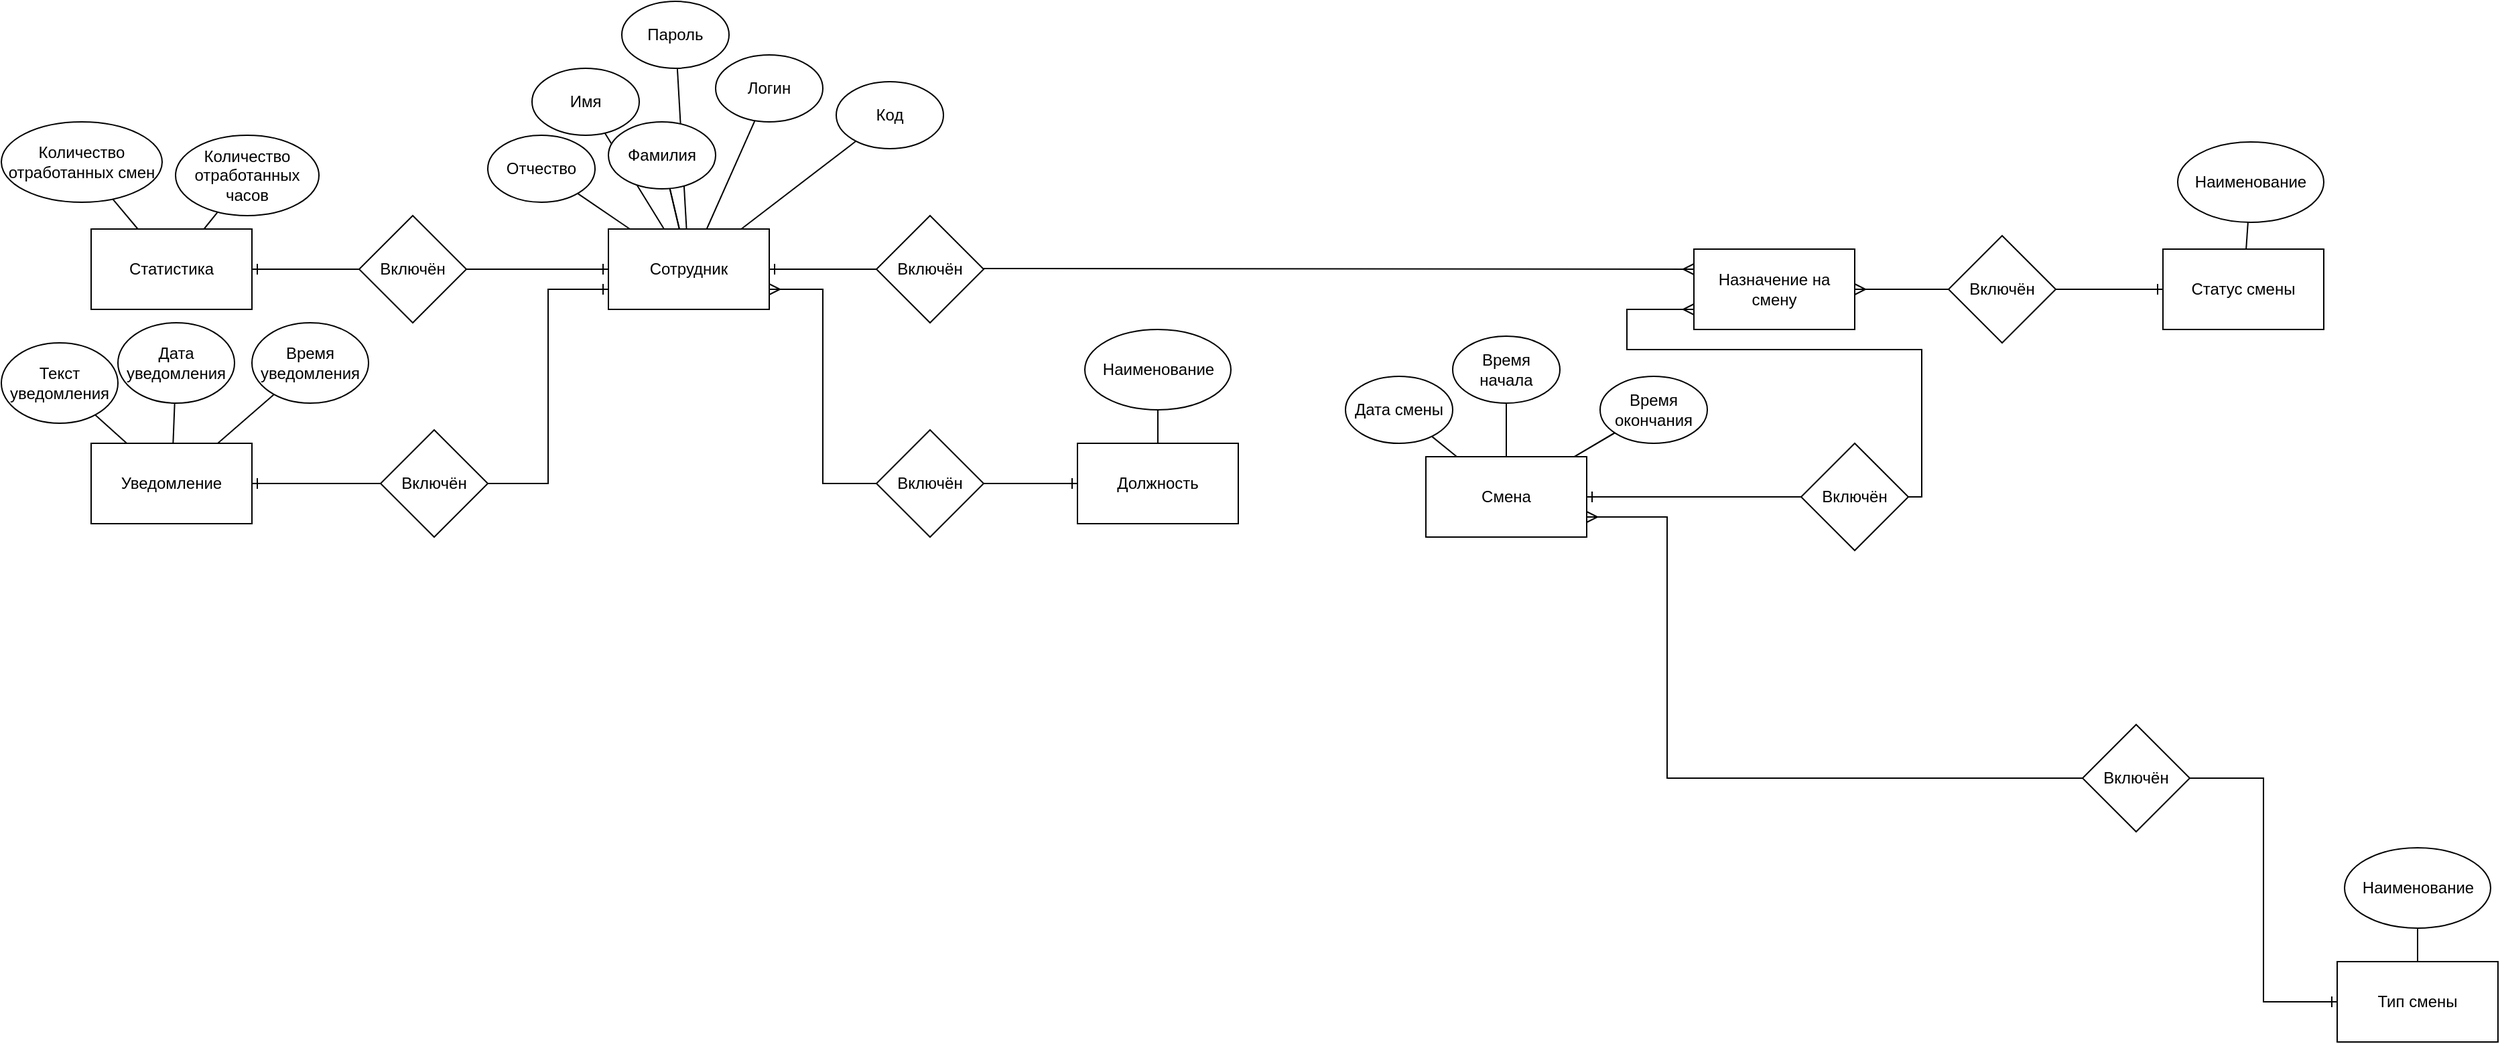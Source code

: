 <mxfile version="23.1.5" type="device" pages="3">
  <diagram name="Концептуальная модель" id="z2c-dZkX8DF_OCSp6Udn">
    <mxGraphModel dx="2245" dy="828" grid="1" gridSize="10" guides="1" tooltips="1" connect="1" arrows="1" fold="1" page="1" pageScale="1" pageWidth="827" pageHeight="1169" math="0" shadow="0">
      <root>
        <mxCell id="0" />
        <mxCell id="1" parent="0" />
        <mxCell id="h8j2EW9Sb-hSN986WJPm-1" value="Сотрудник" style="rounded=0;whiteSpace=wrap;html=1;" parent="1" vertex="1">
          <mxGeometry x="40" y="300" width="120" height="60" as="geometry" />
        </mxCell>
        <mxCell id="h8j2EW9Sb-hSN986WJPm-2" value="" style="endArrow=none;html=1;rounded=0;" parent="1" source="h8j2EW9Sb-hSN986WJPm-1" target="h8j2EW9Sb-hSN986WJPm-3" edge="1">
          <mxGeometry width="50" height="50" relative="1" as="geometry">
            <mxPoint x="150" y="290" as="sourcePoint" />
            <mxPoint x="170" y="260" as="targetPoint" />
          </mxGeometry>
        </mxCell>
        <mxCell id="h8j2EW9Sb-hSN986WJPm-3" value="Код" style="ellipse;whiteSpace=wrap;html=1;" parent="1" vertex="1">
          <mxGeometry x="210" y="190" width="80" height="50" as="geometry" />
        </mxCell>
        <mxCell id="h8j2EW9Sb-hSN986WJPm-4" value="" style="endArrow=none;html=1;rounded=0;" parent="1" source="h8j2EW9Sb-hSN986WJPm-1" target="h8j2EW9Sb-hSN986WJPm-5" edge="1">
          <mxGeometry width="50" height="50" relative="1" as="geometry">
            <mxPoint x="57" y="290" as="sourcePoint" />
            <mxPoint x="90" y="250" as="targetPoint" />
          </mxGeometry>
        </mxCell>
        <mxCell id="h8j2EW9Sb-hSN986WJPm-6" value="" style="endArrow=none;html=1;rounded=0;" parent="1" source="h8j2EW9Sb-hSN986WJPm-1" target="h8j2EW9Sb-hSN986WJPm-7" edge="1">
          <mxGeometry width="50" height="50" relative="1" as="geometry">
            <mxPoint x="-30" y="270" as="sourcePoint" />
            <mxPoint x="3" y="230" as="targetPoint" />
          </mxGeometry>
        </mxCell>
        <mxCell id="h8j2EW9Sb-hSN986WJPm-7" value="Имя" style="ellipse;whiteSpace=wrap;html=1;" parent="1" vertex="1">
          <mxGeometry x="-17" y="180" width="80" height="50" as="geometry" />
        </mxCell>
        <mxCell id="h8j2EW9Sb-hSN986WJPm-8" value="" style="endArrow=none;html=1;rounded=0;" parent="1" source="h8j2EW9Sb-hSN986WJPm-1" target="h8j2EW9Sb-hSN986WJPm-9" edge="1">
          <mxGeometry width="50" height="50" relative="1" as="geometry">
            <mxPoint x="53" y="230" as="sourcePoint" />
            <mxPoint x="86" y="190" as="targetPoint" />
          </mxGeometry>
        </mxCell>
        <mxCell id="h8j2EW9Sb-hSN986WJPm-9" value="Отчество" style="ellipse;whiteSpace=wrap;html=1;" parent="1" vertex="1">
          <mxGeometry x="-50" y="230" width="80" height="50" as="geometry" />
        </mxCell>
        <mxCell id="h8j2EW9Sb-hSN986WJPm-12" value="" style="endArrow=none;html=1;rounded=0;" parent="1" source="h8j2EW9Sb-hSN986WJPm-1" target="h8j2EW9Sb-hSN986WJPm-13" edge="1">
          <mxGeometry width="50" height="50" relative="1" as="geometry">
            <mxPoint x="-100" y="350" as="sourcePoint" />
            <mxPoint x="-67" y="310" as="targetPoint" />
          </mxGeometry>
        </mxCell>
        <mxCell id="h8j2EW9Sb-hSN986WJPm-13" value="Логин" style="ellipse;whiteSpace=wrap;html=1;" parent="1" vertex="1">
          <mxGeometry x="120" y="170" width="80" height="50" as="geometry" />
        </mxCell>
        <mxCell id="h8j2EW9Sb-hSN986WJPm-14" value="" style="endArrow=none;html=1;rounded=0;" parent="1" source="h8j2EW9Sb-hSN986WJPm-1" target="h8j2EW9Sb-hSN986WJPm-15" edge="1">
          <mxGeometry width="50" height="50" relative="1" as="geometry">
            <mxPoint x="-100" y="410" as="sourcePoint" />
            <mxPoint x="-67" y="370" as="targetPoint" />
          </mxGeometry>
        </mxCell>
        <mxCell id="h8j2EW9Sb-hSN986WJPm-15" value="Пароль" style="ellipse;whiteSpace=wrap;html=1;" parent="1" vertex="1">
          <mxGeometry x="50" y="130" width="80" height="50" as="geometry" />
        </mxCell>
        <mxCell id="h8j2EW9Sb-hSN986WJPm-16" value="" style="endArrow=none;html=1;rounded=0;" parent="1" source="h8j2EW9Sb-hSN986WJPm-1" target="h8j2EW9Sb-hSN986WJPm-5" edge="1">
          <mxGeometry width="50" height="50" relative="1" as="geometry">
            <mxPoint x="87" y="300" as="sourcePoint" />
            <mxPoint x="34" y="179" as="targetPoint" />
          </mxGeometry>
        </mxCell>
        <mxCell id="h8j2EW9Sb-hSN986WJPm-5" value="Фамилия" style="ellipse;whiteSpace=wrap;html=1;" parent="1" vertex="1">
          <mxGeometry x="40" y="220" width="80" height="50" as="geometry" />
        </mxCell>
        <mxCell id="h8j2EW9Sb-hSN986WJPm-17" value="Смена" style="rounded=0;whiteSpace=wrap;html=1;" parent="1" vertex="1">
          <mxGeometry x="650" y="470" width="120" height="60" as="geometry" />
        </mxCell>
        <mxCell id="h8j2EW9Sb-hSN986WJPm-20" value="" style="endArrow=none;html=1;rounded=0;" parent="1" source="h8j2EW9Sb-hSN986WJPm-17" target="h8j2EW9Sb-hSN986WJPm-32" edge="1">
          <mxGeometry width="50" height="50" relative="1" as="geometry">
            <mxPoint x="667" y="460" as="sourcePoint" />
            <mxPoint x="700" y="420" as="targetPoint" />
          </mxGeometry>
        </mxCell>
        <mxCell id="h8j2EW9Sb-hSN986WJPm-21" value="" style="endArrow=none;html=1;rounded=0;" parent="1" source="h8j2EW9Sb-hSN986WJPm-17" target="h8j2EW9Sb-hSN986WJPm-22" edge="1">
          <mxGeometry width="50" height="50" relative="1" as="geometry">
            <mxPoint x="580" y="440" as="sourcePoint" />
            <mxPoint x="613" y="400" as="targetPoint" />
          </mxGeometry>
        </mxCell>
        <mxCell id="h8j2EW9Sb-hSN986WJPm-22" value="Время начала" style="ellipse;whiteSpace=wrap;html=1;" parent="1" vertex="1">
          <mxGeometry x="670" y="380" width="80" height="50" as="geometry" />
        </mxCell>
        <mxCell id="h8j2EW9Sb-hSN986WJPm-23" value="" style="endArrow=none;html=1;rounded=0;" parent="1" source="h8j2EW9Sb-hSN986WJPm-17" target="h8j2EW9Sb-hSN986WJPm-24" edge="1">
          <mxGeometry width="50" height="50" relative="1" as="geometry">
            <mxPoint x="663" y="400" as="sourcePoint" />
            <mxPoint x="696" y="360" as="targetPoint" />
          </mxGeometry>
        </mxCell>
        <mxCell id="h8j2EW9Sb-hSN986WJPm-24" value="Дата смены" style="ellipse;whiteSpace=wrap;html=1;" parent="1" vertex="1">
          <mxGeometry x="590" y="410" width="80" height="50" as="geometry" />
        </mxCell>
        <mxCell id="h8j2EW9Sb-hSN986WJPm-31" value="" style="endArrow=none;html=1;rounded=0;" parent="1" source="h8j2EW9Sb-hSN986WJPm-17" target="h8j2EW9Sb-hSN986WJPm-32" edge="1">
          <mxGeometry width="50" height="50" relative="1" as="geometry">
            <mxPoint x="697" y="470" as="sourcePoint" />
            <mxPoint x="644" y="349" as="targetPoint" />
          </mxGeometry>
        </mxCell>
        <mxCell id="h8j2EW9Sb-hSN986WJPm-32" value="Время окончания" style="ellipse;whiteSpace=wrap;html=1;" parent="1" vertex="1">
          <mxGeometry x="780" y="410" width="80" height="50" as="geometry" />
        </mxCell>
        <mxCell id="h8j2EW9Sb-hSN986WJPm-33" value="" style="endArrow=none;html=1;rounded=0;startArrow=ERone;startFill=0;edgeStyle=orthogonalEdgeStyle;" parent="1" source="h8j2EW9Sb-hSN986WJPm-1" edge="1">
          <mxGeometry width="50" height="50" relative="1" as="geometry">
            <mxPoint x="340" y="440" as="sourcePoint" />
            <mxPoint x="240" y="330" as="targetPoint" />
          </mxGeometry>
        </mxCell>
        <mxCell id="h8j2EW9Sb-hSN986WJPm-34" value="Включён" style="rhombus;whiteSpace=wrap;html=1;" parent="1" vertex="1">
          <mxGeometry x="240" y="290" width="80" height="80" as="geometry" />
        </mxCell>
        <mxCell id="h8j2EW9Sb-hSN986WJPm-35" value="" style="endArrow=ERmany;html=1;rounded=0;entryX=0;entryY=0.25;entryDx=0;entryDy=0;endFill=0;edgeStyle=orthogonalEdgeStyle;" parent="1" target="h8j2EW9Sb-hSN986WJPm-67" edge="1">
          <mxGeometry width="50" height="50" relative="1" as="geometry">
            <mxPoint x="320" y="329.5" as="sourcePoint" />
            <mxPoint x="400" y="329.5" as="targetPoint" />
          </mxGeometry>
        </mxCell>
        <mxCell id="h8j2EW9Sb-hSN986WJPm-36" value="" style="endArrow=ERone;html=1;rounded=0;entryX=0;entryY=0.5;entryDx=0;entryDy=0;edgeStyle=orthogonalEdgeStyle;exitX=1;exitY=0.5;exitDx=0;exitDy=0;endFill=0;" parent="1" source="h8j2EW9Sb-hSN986WJPm-94" target="h8j2EW9Sb-hSN986WJPm-84" edge="1">
          <mxGeometry width="50" height="50" relative="1" as="geometry">
            <mxPoint x="1190" y="940" as="sourcePoint" />
            <mxPoint x="1062.446" y="750.45" as="targetPoint" />
          </mxGeometry>
        </mxCell>
        <mxCell id="h8j2EW9Sb-hSN986WJPm-38" value="Статистика" style="rounded=0;whiteSpace=wrap;html=1;" parent="1" vertex="1">
          <mxGeometry x="-346" y="300" width="120" height="60" as="geometry" />
        </mxCell>
        <mxCell id="h8j2EW9Sb-hSN986WJPm-42" value="" style="endArrow=none;html=1;rounded=0;" parent="1" source="h8j2EW9Sb-hSN986WJPm-38" target="h8j2EW9Sb-hSN986WJPm-43" edge="1">
          <mxGeometry width="50" height="50" relative="1" as="geometry">
            <mxPoint x="-416" y="270" as="sourcePoint" />
            <mxPoint x="-383" y="230" as="targetPoint" />
          </mxGeometry>
        </mxCell>
        <mxCell id="h8j2EW9Sb-hSN986WJPm-43" value="Количество отработанных часов" style="ellipse;whiteSpace=wrap;html=1;" parent="1" vertex="1">
          <mxGeometry x="-283" y="230" width="107" height="60" as="geometry" />
        </mxCell>
        <mxCell id="h8j2EW9Sb-hSN986WJPm-44" value="" style="endArrow=none;html=1;rounded=0;" parent="1" source="h8j2EW9Sb-hSN986WJPm-38" target="h8j2EW9Sb-hSN986WJPm-45" edge="1">
          <mxGeometry width="50" height="50" relative="1" as="geometry">
            <mxPoint x="-333" y="230" as="sourcePoint" />
            <mxPoint x="-300" y="190" as="targetPoint" />
          </mxGeometry>
        </mxCell>
        <mxCell id="h8j2EW9Sb-hSN986WJPm-45" value="Количество отработанных смен" style="ellipse;whiteSpace=wrap;html=1;" parent="1" vertex="1">
          <mxGeometry x="-413" y="220" width="120" height="60" as="geometry" />
        </mxCell>
        <mxCell id="h8j2EW9Sb-hSN986WJPm-54" value="" style="endArrow=none;html=1;rounded=0;startArrow=ERone;startFill=0;edgeStyle=orthogonalEdgeStyle;" parent="1" source="h8j2EW9Sb-hSN986WJPm-38" edge="1">
          <mxGeometry width="50" height="50" relative="1" as="geometry">
            <mxPoint x="-46" y="440" as="sourcePoint" />
            <mxPoint x="-146" y="330" as="targetPoint" />
          </mxGeometry>
        </mxCell>
        <mxCell id="h8j2EW9Sb-hSN986WJPm-55" value="Включён" style="rhombus;whiteSpace=wrap;html=1;" parent="1" vertex="1">
          <mxGeometry x="-146" y="290" width="80" height="80" as="geometry" />
        </mxCell>
        <mxCell id="h8j2EW9Sb-hSN986WJPm-56" value="" style="endArrow=none;html=1;rounded=0;startArrow=ERone;startFill=0;edgeStyle=orthogonalEdgeStyle;entryX=1;entryY=0.5;entryDx=0;entryDy=0;exitX=0;exitY=0.5;exitDx=0;exitDy=0;" parent="1" source="h8j2EW9Sb-hSN986WJPm-1" target="h8j2EW9Sb-hSN986WJPm-55" edge="1">
          <mxGeometry width="50" height="50" relative="1" as="geometry">
            <mxPoint x="-183" y="440" as="sourcePoint" />
            <mxPoint x="-103" y="440" as="targetPoint" />
          </mxGeometry>
        </mxCell>
        <mxCell id="h8j2EW9Sb-hSN986WJPm-57" value="Уведомление" style="rounded=0;whiteSpace=wrap;html=1;" parent="1" vertex="1">
          <mxGeometry x="-346" y="460" width="120" height="60" as="geometry" />
        </mxCell>
        <mxCell id="h8j2EW9Sb-hSN986WJPm-58" value="" style="endArrow=none;html=1;rounded=0;" parent="1" source="h8j2EW9Sb-hSN986WJPm-57" target="h8j2EW9Sb-hSN986WJPm-59" edge="1">
          <mxGeometry width="50" height="50" relative="1" as="geometry">
            <mxPoint x="-416" y="400" as="sourcePoint" />
            <mxPoint x="-383" y="360" as="targetPoint" />
          </mxGeometry>
        </mxCell>
        <mxCell id="h8j2EW9Sb-hSN986WJPm-59" value="Дата уведомления" style="ellipse;whiteSpace=wrap;html=1;" parent="1" vertex="1">
          <mxGeometry x="-326" y="370" width="87" height="60" as="geometry" />
        </mxCell>
        <mxCell id="h8j2EW9Sb-hSN986WJPm-60" value="" style="endArrow=none;html=1;rounded=0;" parent="1" source="h8j2EW9Sb-hSN986WJPm-57" target="h8j2EW9Sb-hSN986WJPm-61" edge="1">
          <mxGeometry width="50" height="50" relative="1" as="geometry">
            <mxPoint x="-333" y="360" as="sourcePoint" />
            <mxPoint x="-300" y="320" as="targetPoint" />
          </mxGeometry>
        </mxCell>
        <mxCell id="h8j2EW9Sb-hSN986WJPm-61" value="Текст уведомления" style="ellipse;whiteSpace=wrap;html=1;" parent="1" vertex="1">
          <mxGeometry x="-413" y="385" width="87" height="60" as="geometry" />
        </mxCell>
        <mxCell id="h8j2EW9Sb-hSN986WJPm-62" value="" style="endArrow=none;html=1;rounded=0;startArrow=ERone;startFill=0;edgeStyle=orthogonalEdgeStyle;" parent="1" source="h8j2EW9Sb-hSN986WJPm-57" target="h8j2EW9Sb-hSN986WJPm-63" edge="1">
          <mxGeometry width="50" height="50" relative="1" as="geometry">
            <mxPoint x="-46" y="570" as="sourcePoint" />
            <mxPoint x="-146" y="460" as="targetPoint" />
          </mxGeometry>
        </mxCell>
        <mxCell id="h8j2EW9Sb-hSN986WJPm-63" value="Включён" style="rhombus;whiteSpace=wrap;html=1;" parent="1" vertex="1">
          <mxGeometry x="-130" y="450" width="80" height="80" as="geometry" />
        </mxCell>
        <mxCell id="h8j2EW9Sb-hSN986WJPm-64" value="" style="endArrow=none;html=1;rounded=0;startArrow=ERone;startFill=0;edgeStyle=orthogonalEdgeStyle;entryX=1;entryY=0.5;entryDx=0;entryDy=0;exitX=0;exitY=0.75;exitDx=0;exitDy=0;" parent="1" source="h8j2EW9Sb-hSN986WJPm-1" target="h8j2EW9Sb-hSN986WJPm-63" edge="1">
          <mxGeometry width="50" height="50" relative="1" as="geometry">
            <mxPoint x="63" y="500" as="sourcePoint" />
            <mxPoint x="-80" y="610" as="targetPoint" />
          </mxGeometry>
        </mxCell>
        <mxCell id="h8j2EW9Sb-hSN986WJPm-65" value="" style="endArrow=none;html=1;rounded=0;" parent="1" source="h8j2EW9Sb-hSN986WJPm-57" target="h8j2EW9Sb-hSN986WJPm-66" edge="1">
          <mxGeometry width="50" height="50" relative="1" as="geometry">
            <mxPoint x="-190" y="445" as="sourcePoint" />
            <mxPoint x="-293" y="345" as="targetPoint" />
          </mxGeometry>
        </mxCell>
        <mxCell id="h8j2EW9Sb-hSN986WJPm-66" value="Время уведомления" style="ellipse;whiteSpace=wrap;html=1;" parent="1" vertex="1">
          <mxGeometry x="-226" y="370" width="87" height="60" as="geometry" />
        </mxCell>
        <mxCell id="h8j2EW9Sb-hSN986WJPm-67" value="Назначение на смену" style="rounded=0;whiteSpace=wrap;html=1;" parent="1" vertex="1">
          <mxGeometry x="850" y="315" width="120" height="60" as="geometry" />
        </mxCell>
        <mxCell id="h8j2EW9Sb-hSN986WJPm-78" value="" style="endArrow=none;html=1;rounded=0;startArrow=ERone;startFill=0;edgeStyle=orthogonalEdgeStyle;exitX=1;exitY=0.5;exitDx=0;exitDy=0;entryX=0;entryY=0.5;entryDx=0;entryDy=0;" parent="1" source="h8j2EW9Sb-hSN986WJPm-17" target="h8j2EW9Sb-hSN986WJPm-79" edge="1">
          <mxGeometry width="50" height="50" relative="1" as="geometry">
            <mxPoint x="710" y="595" as="sourcePoint" />
            <mxPoint x="790" y="595" as="targetPoint" />
          </mxGeometry>
        </mxCell>
        <mxCell id="h8j2EW9Sb-hSN986WJPm-79" value="Включён" style="rhombus;whiteSpace=wrap;html=1;" parent="1" vertex="1">
          <mxGeometry x="930" y="460" width="80" height="80" as="geometry" />
        </mxCell>
        <mxCell id="h8j2EW9Sb-hSN986WJPm-80" value="" style="endArrow=ERmany;html=1;rounded=0;entryX=0;entryY=0.75;entryDx=0;entryDy=0;endFill=0;edgeStyle=orthogonalEdgeStyle;exitX=1;exitY=0.5;exitDx=0;exitDy=0;" parent="1" source="h8j2EW9Sb-hSN986WJPm-79" target="h8j2EW9Sb-hSN986WJPm-67" edge="1">
          <mxGeometry width="50" height="50" relative="1" as="geometry">
            <mxPoint x="710" y="424.5" as="sourcePoint" />
            <mxPoint x="880" y="425" as="targetPoint" />
            <Array as="points">
              <mxPoint x="1020" y="500" />
              <mxPoint x="1020" y="390" />
              <mxPoint x="800" y="390" />
              <mxPoint x="800" y="360" />
            </Array>
          </mxGeometry>
        </mxCell>
        <mxCell id="h8j2EW9Sb-hSN986WJPm-81" value="Должность" style="rounded=0;whiteSpace=wrap;html=1;" parent="1" vertex="1">
          <mxGeometry x="390" y="460" width="120" height="60" as="geometry" />
        </mxCell>
        <mxCell id="h8j2EW9Sb-hSN986WJPm-82" value="" style="endArrow=none;html=1;rounded=0;" parent="1" source="h8j2EW9Sb-hSN986WJPm-81" target="h8j2EW9Sb-hSN986WJPm-83" edge="1">
          <mxGeometry width="50" height="50" relative="1" as="geometry">
            <mxPoint x="420" y="470" as="sourcePoint" />
            <mxPoint x="451" y="430" as="targetPoint" />
          </mxGeometry>
        </mxCell>
        <mxCell id="h8j2EW9Sb-hSN986WJPm-83" value="Наименование" style="ellipse;whiteSpace=wrap;html=1;" parent="1" vertex="1">
          <mxGeometry x="395.5" y="375" width="109" height="60" as="geometry" />
        </mxCell>
        <mxCell id="h8j2EW9Sb-hSN986WJPm-84" value="Тип смены" style="rounded=0;whiteSpace=wrap;html=1;" parent="1" vertex="1">
          <mxGeometry x="1330" y="847" width="120" height="60" as="geometry" />
        </mxCell>
        <mxCell id="h8j2EW9Sb-hSN986WJPm-85" value="" style="endArrow=none;html=1;rounded=0;" parent="1" source="h8j2EW9Sb-hSN986WJPm-84" target="h8j2EW9Sb-hSN986WJPm-86" edge="1">
          <mxGeometry width="50" height="50" relative="1" as="geometry">
            <mxPoint x="1360" y="857" as="sourcePoint" />
            <mxPoint x="1391" y="817" as="targetPoint" />
          </mxGeometry>
        </mxCell>
        <mxCell id="h8j2EW9Sb-hSN986WJPm-86" value="Наименование" style="ellipse;whiteSpace=wrap;html=1;" parent="1" vertex="1">
          <mxGeometry x="1335.5" y="762" width="109" height="60" as="geometry" />
        </mxCell>
        <mxCell id="h8j2EW9Sb-hSN986WJPm-87" value="Статус смены" style="rounded=0;whiteSpace=wrap;html=1;" parent="1" vertex="1">
          <mxGeometry x="1200" y="315" width="120" height="60" as="geometry" />
        </mxCell>
        <mxCell id="h8j2EW9Sb-hSN986WJPm-88" value="" style="endArrow=none;html=1;rounded=0;" parent="1" source="h8j2EW9Sb-hSN986WJPm-87" target="h8j2EW9Sb-hSN986WJPm-89" edge="1">
          <mxGeometry width="50" height="50" relative="1" as="geometry">
            <mxPoint x="1290" y="325" as="sourcePoint" />
            <mxPoint x="1321" y="285" as="targetPoint" />
          </mxGeometry>
        </mxCell>
        <mxCell id="h8j2EW9Sb-hSN986WJPm-89" value="Наименование" style="ellipse;whiteSpace=wrap;html=1;" parent="1" vertex="1">
          <mxGeometry x="1211" y="235" width="109" height="60" as="geometry" />
        </mxCell>
        <mxCell id="h8j2EW9Sb-hSN986WJPm-90" value="" style="endArrow=none;html=1;rounded=0;startArrow=ERmany;startFill=0;edgeStyle=orthogonalEdgeStyle;exitX=1;exitY=0.5;exitDx=0;exitDy=0;entryX=0;entryY=0.5;entryDx=0;entryDy=0;" parent="1" source="h8j2EW9Sb-hSN986WJPm-67" target="h8j2EW9Sb-hSN986WJPm-91" edge="1">
          <mxGeometry width="50" height="50" relative="1" as="geometry">
            <mxPoint x="1010" y="315" as="sourcePoint" />
            <mxPoint x="1030" y="410" as="targetPoint" />
          </mxGeometry>
        </mxCell>
        <mxCell id="h8j2EW9Sb-hSN986WJPm-91" value="Включён" style="rhombus;whiteSpace=wrap;html=1;" parent="1" vertex="1">
          <mxGeometry x="1040" y="305" width="80" height="80" as="geometry" />
        </mxCell>
        <mxCell id="h8j2EW9Sb-hSN986WJPm-92" value="" style="endArrow=ERone;html=1;rounded=0;entryX=0;entryY=0.5;entryDx=0;entryDy=0;endFill=0;edgeStyle=orthogonalEdgeStyle;exitX=1;exitY=0.5;exitDx=0;exitDy=0;" parent="1" source="h8j2EW9Sb-hSN986WJPm-91" target="h8j2EW9Sb-hSN986WJPm-87" edge="1">
          <mxGeometry width="50" height="50" relative="1" as="geometry">
            <mxPoint x="1110" y="409.5" as="sourcePoint" />
            <mxPoint x="1250" y="315" as="targetPoint" />
          </mxGeometry>
        </mxCell>
        <mxCell id="h8j2EW9Sb-hSN986WJPm-93" value="" style="endArrow=none;html=1;rounded=0;startArrow=ERmany;startFill=0;edgeStyle=orthogonalEdgeStyle;exitX=1;exitY=0.75;exitDx=0;exitDy=0;entryX=0;entryY=0.5;entryDx=0;entryDy=0;" parent="1" source="h8j2EW9Sb-hSN986WJPm-17" target="h8j2EW9Sb-hSN986WJPm-94" edge="1">
          <mxGeometry width="50" height="50" relative="1" as="geometry">
            <mxPoint x="620" y="445" as="sourcePoint" />
            <mxPoint x="640" y="540" as="targetPoint" />
            <Array as="points">
              <mxPoint x="830" y="515" />
              <mxPoint x="830" y="710" />
            </Array>
          </mxGeometry>
        </mxCell>
        <mxCell id="h8j2EW9Sb-hSN986WJPm-94" value="Включён" style="rhombus;whiteSpace=wrap;html=1;" parent="1" vertex="1">
          <mxGeometry x="1140" y="670" width="80" height="80" as="geometry" />
        </mxCell>
        <mxCell id="h8j2EW9Sb-hSN986WJPm-95" value="" style="endArrow=ERone;html=1;rounded=0;entryX=0;entryY=0.5;entryDx=0;entryDy=0;edgeStyle=orthogonalEdgeStyle;exitX=1;exitY=0.5;exitDx=0;exitDy=0;endFill=0;" parent="1" source="h8j2EW9Sb-hSN986WJPm-97" target="h8j2EW9Sb-hSN986WJPm-81" edge="1">
          <mxGeometry width="50" height="50" relative="1" as="geometry">
            <mxPoint x="220" y="746" as="sourcePoint" />
            <mxPoint x="360" y="683" as="targetPoint" />
          </mxGeometry>
        </mxCell>
        <mxCell id="h8j2EW9Sb-hSN986WJPm-96" value="" style="endArrow=none;html=1;rounded=0;startArrow=ERmany;startFill=0;edgeStyle=orthogonalEdgeStyle;exitX=1;exitY=0.75;exitDx=0;exitDy=0;entryX=0;entryY=0.5;entryDx=0;entryDy=0;" parent="1" source="h8j2EW9Sb-hSN986WJPm-1" target="h8j2EW9Sb-hSN986WJPm-97" edge="1">
          <mxGeometry width="50" height="50" relative="1" as="geometry">
            <mxPoint x="100" y="401" as="sourcePoint" />
            <mxPoint x="130" y="596" as="targetPoint" />
          </mxGeometry>
        </mxCell>
        <mxCell id="h8j2EW9Sb-hSN986WJPm-97" value="Включён" style="rhombus;whiteSpace=wrap;html=1;" parent="1" vertex="1">
          <mxGeometry x="240" y="450" width="80" height="80" as="geometry" />
        </mxCell>
      </root>
    </mxGraphModel>
  </diagram>
  <diagram id="Yt3lRQOHrQrn5WONFeet" name="Логическая модель">
    <mxGraphModel dx="2245" dy="828" grid="1" gridSize="10" guides="1" tooltips="1" connect="1" arrows="1" fold="1" page="1" pageScale="1" pageWidth="827" pageHeight="1169" math="0" shadow="0">
      <root>
        <mxCell id="0" />
        <mxCell id="1" parent="0" />
        <mxCell id="MJPrtRYdqy4-SaxTfMcw-1" value="Notification" style="shape=table;startSize=30;container=1;collapsible=1;childLayout=tableLayout;fixedRows=1;rowLines=0;fontStyle=1;align=center;resizeLast=1;html=1;" parent="1" vertex="1">
          <mxGeometry x="-356" y="920" width="180" height="180" as="geometry" />
        </mxCell>
        <mxCell id="MJPrtRYdqy4-SaxTfMcw-2" value="" style="shape=tableRow;horizontal=0;startSize=0;swimlaneHead=0;swimlaneBody=0;fillColor=none;collapsible=0;dropTarget=0;points=[[0,0.5],[1,0.5]];portConstraint=eastwest;top=0;left=0;right=0;bottom=1;" parent="MJPrtRYdqy4-SaxTfMcw-1" vertex="1">
          <mxGeometry y="30" width="180" height="30" as="geometry" />
        </mxCell>
        <mxCell id="MJPrtRYdqy4-SaxTfMcw-3" value="PK" style="shape=partialRectangle;connectable=0;fillColor=none;top=0;left=0;bottom=0;right=0;fontStyle=1;overflow=hidden;whiteSpace=wrap;html=1;" parent="MJPrtRYdqy4-SaxTfMcw-2" vertex="1">
          <mxGeometry width="30" height="30" as="geometry">
            <mxRectangle width="30" height="30" as="alternateBounds" />
          </mxGeometry>
        </mxCell>
        <mxCell id="MJPrtRYdqy4-SaxTfMcw-4" value="ID_Notification" style="shape=partialRectangle;connectable=0;fillColor=none;top=0;left=0;bottom=0;right=0;align=left;spacingLeft=6;fontStyle=5;overflow=hidden;whiteSpace=wrap;html=1;" parent="MJPrtRYdqy4-SaxTfMcw-2" vertex="1">
          <mxGeometry x="30" width="150" height="30" as="geometry">
            <mxRectangle width="150" height="30" as="alternateBounds" />
          </mxGeometry>
        </mxCell>
        <mxCell id="MJPrtRYdqy4-SaxTfMcw-5" value="" style="shape=tableRow;horizontal=0;startSize=0;swimlaneHead=0;swimlaneBody=0;fillColor=none;collapsible=0;dropTarget=0;points=[[0,0.5],[1,0.5]];portConstraint=eastwest;top=0;left=0;right=0;bottom=0;" parent="MJPrtRYdqy4-SaxTfMcw-1" vertex="1">
          <mxGeometry y="60" width="180" height="30" as="geometry" />
        </mxCell>
        <mxCell id="MJPrtRYdqy4-SaxTfMcw-6" value="" style="shape=partialRectangle;connectable=0;fillColor=none;top=0;left=0;bottom=0;right=0;editable=1;overflow=hidden;whiteSpace=wrap;html=1;" parent="MJPrtRYdqy4-SaxTfMcw-5" vertex="1">
          <mxGeometry width="30" height="30" as="geometry">
            <mxRectangle width="30" height="30" as="alternateBounds" />
          </mxGeometry>
        </mxCell>
        <mxCell id="MJPrtRYdqy4-SaxTfMcw-7" value="Text" style="shape=partialRectangle;connectable=0;fillColor=none;top=0;left=0;bottom=0;right=0;align=left;spacingLeft=6;overflow=hidden;whiteSpace=wrap;html=1;" parent="MJPrtRYdqy4-SaxTfMcw-5" vertex="1">
          <mxGeometry x="30" width="150" height="30" as="geometry">
            <mxRectangle width="150" height="30" as="alternateBounds" />
          </mxGeometry>
        </mxCell>
        <mxCell id="MJPrtRYdqy4-SaxTfMcw-8" value="" style="shape=tableRow;horizontal=0;startSize=0;swimlaneHead=0;swimlaneBody=0;fillColor=none;collapsible=0;dropTarget=0;points=[[0,0.5],[1,0.5]];portConstraint=eastwest;top=0;left=0;right=0;bottom=0;" parent="MJPrtRYdqy4-SaxTfMcw-1" vertex="1">
          <mxGeometry y="90" width="180" height="30" as="geometry" />
        </mxCell>
        <mxCell id="MJPrtRYdqy4-SaxTfMcw-9" value="" style="shape=partialRectangle;connectable=0;fillColor=none;top=0;left=0;bottom=0;right=0;editable=1;overflow=hidden;whiteSpace=wrap;html=1;" parent="MJPrtRYdqy4-SaxTfMcw-8" vertex="1">
          <mxGeometry width="30" height="30" as="geometry">
            <mxRectangle width="30" height="30" as="alternateBounds" />
          </mxGeometry>
        </mxCell>
        <mxCell id="MJPrtRYdqy4-SaxTfMcw-10" value="Data" style="shape=partialRectangle;connectable=0;fillColor=none;top=0;left=0;bottom=0;right=0;align=left;spacingLeft=6;overflow=hidden;whiteSpace=wrap;html=1;" parent="MJPrtRYdqy4-SaxTfMcw-8" vertex="1">
          <mxGeometry x="30" width="150" height="30" as="geometry">
            <mxRectangle width="150" height="30" as="alternateBounds" />
          </mxGeometry>
        </mxCell>
        <mxCell id="MJPrtRYdqy4-SaxTfMcw-11" value="" style="shape=tableRow;horizontal=0;startSize=0;swimlaneHead=0;swimlaneBody=0;fillColor=none;collapsible=0;dropTarget=0;points=[[0,0.5],[1,0.5]];portConstraint=eastwest;top=0;left=0;right=0;bottom=0;" parent="MJPrtRYdqy4-SaxTfMcw-1" vertex="1">
          <mxGeometry y="120" width="180" height="30" as="geometry" />
        </mxCell>
        <mxCell id="MJPrtRYdqy4-SaxTfMcw-12" value="" style="shape=partialRectangle;connectable=0;fillColor=none;top=0;left=0;bottom=0;right=0;editable=1;overflow=hidden;whiteSpace=wrap;html=1;" parent="MJPrtRYdqy4-SaxTfMcw-11" vertex="1">
          <mxGeometry width="30" height="30" as="geometry">
            <mxRectangle width="30" height="30" as="alternateBounds" />
          </mxGeometry>
        </mxCell>
        <mxCell id="MJPrtRYdqy4-SaxTfMcw-13" value="Time" style="shape=partialRectangle;connectable=0;fillColor=none;top=0;left=0;bottom=0;right=0;align=left;spacingLeft=6;overflow=hidden;whiteSpace=wrap;html=1;" parent="MJPrtRYdqy4-SaxTfMcw-11" vertex="1">
          <mxGeometry x="30" width="150" height="30" as="geometry">
            <mxRectangle width="150" height="30" as="alternateBounds" />
          </mxGeometry>
        </mxCell>
        <mxCell id="MJPrtRYdqy4-SaxTfMcw-71" style="shape=tableRow;horizontal=0;startSize=0;swimlaneHead=0;swimlaneBody=0;fillColor=none;collapsible=0;dropTarget=0;points=[[0,0.5],[1,0.5]];portConstraint=eastwest;top=0;left=0;right=0;bottom=0;" parent="MJPrtRYdqy4-SaxTfMcw-1" vertex="1">
          <mxGeometry y="150" width="180" height="30" as="geometry" />
        </mxCell>
        <mxCell id="MJPrtRYdqy4-SaxTfMcw-72" value="FK" style="shape=partialRectangle;connectable=0;fillColor=none;top=0;left=0;bottom=0;right=0;editable=1;overflow=hidden;whiteSpace=wrap;html=1;" parent="MJPrtRYdqy4-SaxTfMcw-71" vertex="1">
          <mxGeometry width="30" height="30" as="geometry">
            <mxRectangle width="30" height="30" as="alternateBounds" />
          </mxGeometry>
        </mxCell>
        <mxCell id="MJPrtRYdqy4-SaxTfMcw-73" value="&lt;span style=&quot;font-weight: 700; text-decoration-line: underline;&quot;&gt;Employee_ID&lt;/span&gt;" style="shape=partialRectangle;connectable=0;fillColor=none;top=0;left=0;bottom=0;right=0;align=left;spacingLeft=6;overflow=hidden;whiteSpace=wrap;html=1;" parent="MJPrtRYdqy4-SaxTfMcw-71" vertex="1">
          <mxGeometry x="30" width="150" height="30" as="geometry">
            <mxRectangle width="150" height="30" as="alternateBounds" />
          </mxGeometry>
        </mxCell>
        <mxCell id="MJPrtRYdqy4-SaxTfMcw-27" value="Statistics" style="shape=table;startSize=30;container=1;collapsible=1;childLayout=tableLayout;fixedRows=1;rowLines=0;fontStyle=1;align=center;resizeLast=1;html=1;" parent="1" vertex="1">
          <mxGeometry x="-356" y="757" width="180" height="150" as="geometry" />
        </mxCell>
        <mxCell id="MJPrtRYdqy4-SaxTfMcw-28" value="" style="shape=tableRow;horizontal=0;startSize=0;swimlaneHead=0;swimlaneBody=0;fillColor=none;collapsible=0;dropTarget=0;points=[[0,0.5],[1,0.5]];portConstraint=eastwest;top=0;left=0;right=0;bottom=1;" parent="MJPrtRYdqy4-SaxTfMcw-27" vertex="1">
          <mxGeometry y="30" width="180" height="30" as="geometry" />
        </mxCell>
        <mxCell id="MJPrtRYdqy4-SaxTfMcw-29" value="PK" style="shape=partialRectangle;connectable=0;fillColor=none;top=0;left=0;bottom=0;right=0;fontStyle=1;overflow=hidden;whiteSpace=wrap;html=1;" parent="MJPrtRYdqy4-SaxTfMcw-28" vertex="1">
          <mxGeometry width="30" height="30" as="geometry">
            <mxRectangle width="30" height="30" as="alternateBounds" />
          </mxGeometry>
        </mxCell>
        <mxCell id="MJPrtRYdqy4-SaxTfMcw-30" value="ID_Statistics" style="shape=partialRectangle;connectable=0;fillColor=none;top=0;left=0;bottom=0;right=0;align=left;spacingLeft=6;fontStyle=5;overflow=hidden;whiteSpace=wrap;html=1;" parent="MJPrtRYdqy4-SaxTfMcw-28" vertex="1">
          <mxGeometry x="30" width="150" height="30" as="geometry">
            <mxRectangle width="150" height="30" as="alternateBounds" />
          </mxGeometry>
        </mxCell>
        <mxCell id="MJPrtRYdqy4-SaxTfMcw-31" value="" style="shape=tableRow;horizontal=0;startSize=0;swimlaneHead=0;swimlaneBody=0;fillColor=none;collapsible=0;dropTarget=0;points=[[0,0.5],[1,0.5]];portConstraint=eastwest;top=0;left=0;right=0;bottom=0;" parent="MJPrtRYdqy4-SaxTfMcw-27" vertex="1">
          <mxGeometry y="60" width="180" height="30" as="geometry" />
        </mxCell>
        <mxCell id="MJPrtRYdqy4-SaxTfMcw-32" value="" style="shape=partialRectangle;connectable=0;fillColor=none;top=0;left=0;bottom=0;right=0;editable=1;overflow=hidden;whiteSpace=wrap;html=1;" parent="MJPrtRYdqy4-SaxTfMcw-31" vertex="1">
          <mxGeometry width="30" height="30" as="geometry">
            <mxRectangle width="30" height="30" as="alternateBounds" />
          </mxGeometry>
        </mxCell>
        <mxCell id="MJPrtRYdqy4-SaxTfMcw-33" value="Shifts" style="shape=partialRectangle;connectable=0;fillColor=none;top=0;left=0;bottom=0;right=0;align=left;spacingLeft=6;overflow=hidden;whiteSpace=wrap;html=1;" parent="MJPrtRYdqy4-SaxTfMcw-31" vertex="1">
          <mxGeometry x="30" width="150" height="30" as="geometry">
            <mxRectangle width="150" height="30" as="alternateBounds" />
          </mxGeometry>
        </mxCell>
        <mxCell id="MJPrtRYdqy4-SaxTfMcw-34" value="" style="shape=tableRow;horizontal=0;startSize=0;swimlaneHead=0;swimlaneBody=0;fillColor=none;collapsible=0;dropTarget=0;points=[[0,0.5],[1,0.5]];portConstraint=eastwest;top=0;left=0;right=0;bottom=0;" parent="MJPrtRYdqy4-SaxTfMcw-27" vertex="1">
          <mxGeometry y="90" width="180" height="30" as="geometry" />
        </mxCell>
        <mxCell id="MJPrtRYdqy4-SaxTfMcw-35" value="" style="shape=partialRectangle;connectable=0;fillColor=none;top=0;left=0;bottom=0;right=0;editable=1;overflow=hidden;whiteSpace=wrap;html=1;" parent="MJPrtRYdqy4-SaxTfMcw-34" vertex="1">
          <mxGeometry width="30" height="30" as="geometry">
            <mxRectangle width="30" height="30" as="alternateBounds" />
          </mxGeometry>
        </mxCell>
        <mxCell id="MJPrtRYdqy4-SaxTfMcw-36" value="Watch" style="shape=partialRectangle;connectable=0;fillColor=none;top=0;left=0;bottom=0;right=0;align=left;spacingLeft=6;overflow=hidden;whiteSpace=wrap;html=1;" parent="MJPrtRYdqy4-SaxTfMcw-34" vertex="1">
          <mxGeometry x="30" width="150" height="30" as="geometry">
            <mxRectangle width="150" height="30" as="alternateBounds" />
          </mxGeometry>
        </mxCell>
        <mxCell id="MJPrtRYdqy4-SaxTfMcw-68" style="shape=tableRow;horizontal=0;startSize=0;swimlaneHead=0;swimlaneBody=0;fillColor=none;collapsible=0;dropTarget=0;points=[[0,0.5],[1,0.5]];portConstraint=eastwest;top=0;left=0;right=0;bottom=0;" parent="MJPrtRYdqy4-SaxTfMcw-27" vertex="1">
          <mxGeometry y="120" width="180" height="30" as="geometry" />
        </mxCell>
        <mxCell id="MJPrtRYdqy4-SaxTfMcw-69" value="FK" style="shape=partialRectangle;connectable=0;fillColor=none;top=0;left=0;bottom=0;right=0;editable=1;overflow=hidden;whiteSpace=wrap;html=1;" parent="MJPrtRYdqy4-SaxTfMcw-68" vertex="1">
          <mxGeometry width="30" height="30" as="geometry">
            <mxRectangle width="30" height="30" as="alternateBounds" />
          </mxGeometry>
        </mxCell>
        <mxCell id="MJPrtRYdqy4-SaxTfMcw-70" value="&lt;span style=&quot;font-weight: 700; text-decoration-line: underline;&quot;&gt;Employee_ID&lt;/span&gt;" style="shape=partialRectangle;connectable=0;fillColor=none;top=0;left=0;bottom=0;right=0;align=left;spacingLeft=6;overflow=hidden;whiteSpace=wrap;html=1;" parent="MJPrtRYdqy4-SaxTfMcw-68" vertex="1">
          <mxGeometry x="30" width="150" height="30" as="geometry">
            <mxRectangle width="150" height="30" as="alternateBounds" />
          </mxGeometry>
        </mxCell>
        <mxCell id="MJPrtRYdqy4-SaxTfMcw-40" value="Employee" style="shape=table;startSize=30;container=1;collapsible=1;childLayout=tableLayout;fixedRows=1;rowLines=0;fontStyle=1;align=center;resizeLast=1;html=1;" parent="1" vertex="1">
          <mxGeometry x="-40" y="757" width="180" height="273" as="geometry" />
        </mxCell>
        <mxCell id="MJPrtRYdqy4-SaxTfMcw-41" value="" style="shape=tableRow;horizontal=0;startSize=0;swimlaneHead=0;swimlaneBody=0;fillColor=none;collapsible=0;dropTarget=0;points=[[0,0.5],[1,0.5]];portConstraint=eastwest;top=0;left=0;right=0;bottom=1;" parent="MJPrtRYdqy4-SaxTfMcw-40" vertex="1">
          <mxGeometry y="30" width="180" height="30" as="geometry" />
        </mxCell>
        <mxCell id="MJPrtRYdqy4-SaxTfMcw-42" value="PK" style="shape=partialRectangle;connectable=0;fillColor=none;top=0;left=0;bottom=0;right=0;fontStyle=1;overflow=hidden;whiteSpace=wrap;html=1;" parent="MJPrtRYdqy4-SaxTfMcw-41" vertex="1">
          <mxGeometry width="30" height="30" as="geometry">
            <mxRectangle width="30" height="30" as="alternateBounds" />
          </mxGeometry>
        </mxCell>
        <mxCell id="MJPrtRYdqy4-SaxTfMcw-43" value="ID_Employee" style="shape=partialRectangle;connectable=0;fillColor=none;top=0;left=0;bottom=0;right=0;align=left;spacingLeft=6;fontStyle=5;overflow=hidden;whiteSpace=wrap;html=1;" parent="MJPrtRYdqy4-SaxTfMcw-41" vertex="1">
          <mxGeometry x="30" width="150" height="30" as="geometry">
            <mxRectangle width="150" height="30" as="alternateBounds" />
          </mxGeometry>
        </mxCell>
        <mxCell id="MJPrtRYdqy4-SaxTfMcw-44" value="" style="shape=tableRow;horizontal=0;startSize=0;swimlaneHead=0;swimlaneBody=0;fillColor=none;collapsible=0;dropTarget=0;points=[[0,0.5],[1,0.5]];portConstraint=eastwest;top=0;left=0;right=0;bottom=0;" parent="MJPrtRYdqy4-SaxTfMcw-40" vertex="1">
          <mxGeometry y="60" width="180" height="30" as="geometry" />
        </mxCell>
        <mxCell id="MJPrtRYdqy4-SaxTfMcw-45" value="" style="shape=partialRectangle;connectable=0;fillColor=none;top=0;left=0;bottom=0;right=0;editable=1;overflow=hidden;whiteSpace=wrap;html=1;" parent="MJPrtRYdqy4-SaxTfMcw-44" vertex="1">
          <mxGeometry width="30" height="30" as="geometry">
            <mxRectangle width="30" height="30" as="alternateBounds" />
          </mxGeometry>
        </mxCell>
        <mxCell id="MJPrtRYdqy4-SaxTfMcw-46" value="Surname" style="shape=partialRectangle;connectable=0;fillColor=none;top=0;left=0;bottom=0;right=0;align=left;spacingLeft=6;overflow=hidden;whiteSpace=wrap;html=1;" parent="MJPrtRYdqy4-SaxTfMcw-44" vertex="1">
          <mxGeometry x="30" width="150" height="30" as="geometry">
            <mxRectangle width="150" height="30" as="alternateBounds" />
          </mxGeometry>
        </mxCell>
        <mxCell id="MJPrtRYdqy4-SaxTfMcw-47" value="" style="shape=tableRow;horizontal=0;startSize=0;swimlaneHead=0;swimlaneBody=0;fillColor=none;collapsible=0;dropTarget=0;points=[[0,0.5],[1,0.5]];portConstraint=eastwest;top=0;left=0;right=0;bottom=0;" parent="MJPrtRYdqy4-SaxTfMcw-40" vertex="1">
          <mxGeometry y="90" width="180" height="30" as="geometry" />
        </mxCell>
        <mxCell id="MJPrtRYdqy4-SaxTfMcw-48" value="" style="shape=partialRectangle;connectable=0;fillColor=none;top=0;left=0;bottom=0;right=0;editable=1;overflow=hidden;whiteSpace=wrap;html=1;" parent="MJPrtRYdqy4-SaxTfMcw-47" vertex="1">
          <mxGeometry width="30" height="30" as="geometry">
            <mxRectangle width="30" height="30" as="alternateBounds" />
          </mxGeometry>
        </mxCell>
        <mxCell id="MJPrtRYdqy4-SaxTfMcw-49" value="Name" style="shape=partialRectangle;connectable=0;fillColor=none;top=0;left=0;bottom=0;right=0;align=left;spacingLeft=6;overflow=hidden;whiteSpace=wrap;html=1;" parent="MJPrtRYdqy4-SaxTfMcw-47" vertex="1">
          <mxGeometry x="30" width="150" height="30" as="geometry">
            <mxRectangle width="150" height="30" as="alternateBounds" />
          </mxGeometry>
        </mxCell>
        <mxCell id="MJPrtRYdqy4-SaxTfMcw-65" style="shape=tableRow;horizontal=0;startSize=0;swimlaneHead=0;swimlaneBody=0;fillColor=none;collapsible=0;dropTarget=0;points=[[0,0.5],[1,0.5]];portConstraint=eastwest;top=0;left=0;right=0;bottom=0;" parent="MJPrtRYdqy4-SaxTfMcw-40" vertex="1">
          <mxGeometry y="120" width="180" height="30" as="geometry" />
        </mxCell>
        <mxCell id="MJPrtRYdqy4-SaxTfMcw-66" style="shape=partialRectangle;connectable=0;fillColor=none;top=0;left=0;bottom=0;right=0;editable=1;overflow=hidden;whiteSpace=wrap;html=1;" parent="MJPrtRYdqy4-SaxTfMcw-65" vertex="1">
          <mxGeometry width="30" height="30" as="geometry">
            <mxRectangle width="30" height="30" as="alternateBounds" />
          </mxGeometry>
        </mxCell>
        <mxCell id="MJPrtRYdqy4-SaxTfMcw-67" value="Patronymic" style="shape=partialRectangle;connectable=0;fillColor=none;top=0;left=0;bottom=0;right=0;align=left;spacingLeft=6;overflow=hidden;whiteSpace=wrap;html=1;" parent="MJPrtRYdqy4-SaxTfMcw-65" vertex="1">
          <mxGeometry x="30" width="150" height="30" as="geometry">
            <mxRectangle width="150" height="30" as="alternateBounds" />
          </mxGeometry>
        </mxCell>
        <mxCell id="MJPrtRYdqy4-SaxTfMcw-62" style="shape=tableRow;horizontal=0;startSize=0;swimlaneHead=0;swimlaneBody=0;fillColor=none;collapsible=0;dropTarget=0;points=[[0,0.5],[1,0.5]];portConstraint=eastwest;top=0;left=0;right=0;bottom=0;" parent="MJPrtRYdqy4-SaxTfMcw-40" vertex="1">
          <mxGeometry y="150" width="180" height="30" as="geometry" />
        </mxCell>
        <mxCell id="MJPrtRYdqy4-SaxTfMcw-63" style="shape=partialRectangle;connectable=0;fillColor=none;top=0;left=0;bottom=0;right=0;editable=1;overflow=hidden;whiteSpace=wrap;html=1;" parent="MJPrtRYdqy4-SaxTfMcw-62" vertex="1">
          <mxGeometry width="30" height="30" as="geometry">
            <mxRectangle width="30" height="30" as="alternateBounds" />
          </mxGeometry>
        </mxCell>
        <mxCell id="MJPrtRYdqy4-SaxTfMcw-64" value="Password" style="shape=partialRectangle;connectable=0;fillColor=none;top=0;left=0;bottom=0;right=0;align=left;spacingLeft=6;overflow=hidden;whiteSpace=wrap;html=1;" parent="MJPrtRYdqy4-SaxTfMcw-62" vertex="1">
          <mxGeometry x="30" width="150" height="30" as="geometry">
            <mxRectangle width="150" height="30" as="alternateBounds" />
          </mxGeometry>
        </mxCell>
        <mxCell id="MJPrtRYdqy4-SaxTfMcw-59" style="shape=tableRow;horizontal=0;startSize=0;swimlaneHead=0;swimlaneBody=0;fillColor=none;collapsible=0;dropTarget=0;points=[[0,0.5],[1,0.5]];portConstraint=eastwest;top=0;left=0;right=0;bottom=0;" parent="MJPrtRYdqy4-SaxTfMcw-40" vertex="1">
          <mxGeometry y="180" width="180" height="30" as="geometry" />
        </mxCell>
        <mxCell id="MJPrtRYdqy4-SaxTfMcw-60" style="shape=partialRectangle;connectable=0;fillColor=none;top=0;left=0;bottom=0;right=0;editable=1;overflow=hidden;whiteSpace=wrap;html=1;" parent="MJPrtRYdqy4-SaxTfMcw-59" vertex="1">
          <mxGeometry width="30" height="30" as="geometry">
            <mxRectangle width="30" height="30" as="alternateBounds" />
          </mxGeometry>
        </mxCell>
        <mxCell id="MJPrtRYdqy4-SaxTfMcw-61" value="Login" style="shape=partialRectangle;connectable=0;fillColor=none;top=0;left=0;bottom=0;right=0;align=left;spacingLeft=6;overflow=hidden;whiteSpace=wrap;html=1;" parent="MJPrtRYdqy4-SaxTfMcw-59" vertex="1">
          <mxGeometry x="30" width="150" height="30" as="geometry">
            <mxRectangle width="150" height="30" as="alternateBounds" />
          </mxGeometry>
        </mxCell>
        <mxCell id="MJPrtRYdqy4-SaxTfMcw-56" style="shape=tableRow;horizontal=0;startSize=0;swimlaneHead=0;swimlaneBody=0;fillColor=none;collapsible=0;dropTarget=0;points=[[0,0.5],[1,0.5]];portConstraint=eastwest;top=0;left=0;right=0;bottom=0;" parent="MJPrtRYdqy4-SaxTfMcw-40" vertex="1">
          <mxGeometry y="210" width="180" height="33" as="geometry" />
        </mxCell>
        <mxCell id="MJPrtRYdqy4-SaxTfMcw-57" value="FK" style="shape=partialRectangle;connectable=0;fillColor=none;top=0;left=0;bottom=0;right=0;editable=1;overflow=hidden;whiteSpace=wrap;html=1;" parent="MJPrtRYdqy4-SaxTfMcw-56" vertex="1">
          <mxGeometry width="30" height="33" as="geometry">
            <mxRectangle width="30" height="33" as="alternateBounds" />
          </mxGeometry>
        </mxCell>
        <mxCell id="MJPrtRYdqy4-SaxTfMcw-58" value="Post_ID" style="shape=partialRectangle;connectable=0;fillColor=none;top=0;left=0;bottom=0;right=0;align=left;spacingLeft=6;overflow=hidden;whiteSpace=wrap;html=1;" parent="MJPrtRYdqy4-SaxTfMcw-56" vertex="1">
          <mxGeometry x="30" width="150" height="33" as="geometry">
            <mxRectangle width="150" height="33" as="alternateBounds" />
          </mxGeometry>
        </mxCell>
        <mxCell id="MJPrtRYdqy4-SaxTfMcw-53" style="shape=tableRow;horizontal=0;startSize=0;swimlaneHead=0;swimlaneBody=0;fillColor=none;collapsible=0;dropTarget=0;points=[[0,0.5],[1,0.5]];portConstraint=eastwest;top=0;left=0;right=0;bottom=0;" parent="MJPrtRYdqy4-SaxTfMcw-40" vertex="1">
          <mxGeometry y="243" width="180" height="30" as="geometry" />
        </mxCell>
        <mxCell id="MJPrtRYdqy4-SaxTfMcw-54" value="FK" style="shape=partialRectangle;connectable=0;fillColor=none;top=0;left=0;bottom=0;right=0;editable=1;overflow=hidden;whiteSpace=wrap;html=1;" parent="MJPrtRYdqy4-SaxTfMcw-53" vertex="1">
          <mxGeometry width="30" height="30" as="geometry">
            <mxRectangle width="30" height="30" as="alternateBounds" />
          </mxGeometry>
        </mxCell>
        <mxCell id="MJPrtRYdqy4-SaxTfMcw-55" value="Purpose_ID" style="shape=partialRectangle;connectable=0;fillColor=none;top=0;left=0;bottom=0;right=0;align=left;spacingLeft=6;overflow=hidden;whiteSpace=wrap;html=1;" parent="MJPrtRYdqy4-SaxTfMcw-53" vertex="1">
          <mxGeometry x="30" width="150" height="30" as="geometry">
            <mxRectangle width="150" height="30" as="alternateBounds" />
          </mxGeometry>
        </mxCell>
        <mxCell id="MJPrtRYdqy4-SaxTfMcw-74" value="Назначение на смену" style="text;html=1;align=center;verticalAlign=middle;resizable=0;points=[];autosize=1;strokeColor=none;fillColor=none;" parent="1" vertex="1">
          <mxGeometry x="140" y="995" width="140" height="30" as="geometry" />
        </mxCell>
        <mxCell id="MJPrtRYdqy4-SaxTfMcw-75" value="Уведомление" style="text;html=1;align=center;verticalAlign=middle;resizable=0;points=[];autosize=1;strokeColor=none;fillColor=none;" parent="1" vertex="1">
          <mxGeometry x="-463" y="920" width="100" height="30" as="geometry" />
        </mxCell>
        <mxCell id="MJPrtRYdqy4-SaxTfMcw-76" value="Статистика" style="text;html=1;align=center;verticalAlign=middle;resizable=0;points=[];autosize=1;strokeColor=none;fillColor=none;" parent="1" vertex="1">
          <mxGeometry x="-458" y="757" width="90" height="30" as="geometry" />
        </mxCell>
        <mxCell id="MJPrtRYdqy4-SaxTfMcw-77" value="Post" style="shape=table;startSize=30;container=1;collapsible=1;childLayout=tableLayout;fixedRows=1;rowLines=0;fontStyle=1;align=center;resizeLast=1;html=1;" parent="1" vertex="1">
          <mxGeometry x="-40" y="1060" width="180" height="90" as="geometry" />
        </mxCell>
        <mxCell id="MJPrtRYdqy4-SaxTfMcw-78" value="" style="shape=tableRow;horizontal=0;startSize=0;swimlaneHead=0;swimlaneBody=0;fillColor=none;collapsible=0;dropTarget=0;points=[[0,0.5],[1,0.5]];portConstraint=eastwest;top=0;left=0;right=0;bottom=1;" parent="MJPrtRYdqy4-SaxTfMcw-77" vertex="1">
          <mxGeometry y="30" width="180" height="30" as="geometry" />
        </mxCell>
        <mxCell id="MJPrtRYdqy4-SaxTfMcw-79" value="PK" style="shape=partialRectangle;connectable=0;fillColor=none;top=0;left=0;bottom=0;right=0;fontStyle=1;overflow=hidden;whiteSpace=wrap;html=1;" parent="MJPrtRYdqy4-SaxTfMcw-78" vertex="1">
          <mxGeometry width="30" height="30" as="geometry">
            <mxRectangle width="30" height="30" as="alternateBounds" />
          </mxGeometry>
        </mxCell>
        <mxCell id="MJPrtRYdqy4-SaxTfMcw-80" value="ID_Post" style="shape=partialRectangle;connectable=0;fillColor=none;top=0;left=0;bottom=0;right=0;align=left;spacingLeft=6;fontStyle=5;overflow=hidden;whiteSpace=wrap;html=1;" parent="MJPrtRYdqy4-SaxTfMcw-78" vertex="1">
          <mxGeometry x="30" width="150" height="30" as="geometry">
            <mxRectangle width="150" height="30" as="alternateBounds" />
          </mxGeometry>
        </mxCell>
        <mxCell id="MJPrtRYdqy4-SaxTfMcw-81" value="" style="shape=tableRow;horizontal=0;startSize=0;swimlaneHead=0;swimlaneBody=0;fillColor=none;collapsible=0;dropTarget=0;points=[[0,0.5],[1,0.5]];portConstraint=eastwest;top=0;left=0;right=0;bottom=0;" parent="MJPrtRYdqy4-SaxTfMcw-77" vertex="1">
          <mxGeometry y="60" width="180" height="30" as="geometry" />
        </mxCell>
        <mxCell id="MJPrtRYdqy4-SaxTfMcw-82" value="" style="shape=partialRectangle;connectable=0;fillColor=none;top=0;left=0;bottom=0;right=0;editable=1;overflow=hidden;whiteSpace=wrap;html=1;" parent="MJPrtRYdqy4-SaxTfMcw-81" vertex="1">
          <mxGeometry width="30" height="30" as="geometry">
            <mxRectangle width="30" height="30" as="alternateBounds" />
          </mxGeometry>
        </mxCell>
        <mxCell id="MJPrtRYdqy4-SaxTfMcw-83" value="Name" style="shape=partialRectangle;connectable=0;fillColor=none;top=0;left=0;bottom=0;right=0;align=left;spacingLeft=6;overflow=hidden;whiteSpace=wrap;html=1;" parent="MJPrtRYdqy4-SaxTfMcw-81" vertex="1">
          <mxGeometry x="30" width="150" height="30" as="geometry">
            <mxRectangle width="150" height="30" as="alternateBounds" />
          </mxGeometry>
        </mxCell>
        <mxCell id="MJPrtRYdqy4-SaxTfMcw-90" value="Purpose" style="shape=table;startSize=30;container=1;collapsible=1;childLayout=tableLayout;fixedRows=1;rowLines=0;fontStyle=1;align=center;resizeLast=1;html=1;" parent="1" vertex="1">
          <mxGeometry x="330" y="860" width="180" height="150" as="geometry" />
        </mxCell>
        <mxCell id="MJPrtRYdqy4-SaxTfMcw-91" value="" style="shape=tableRow;horizontal=0;startSize=0;swimlaneHead=0;swimlaneBody=0;fillColor=none;collapsible=0;dropTarget=0;points=[[0,0.5],[1,0.5]];portConstraint=eastwest;top=0;left=0;right=0;bottom=1;" parent="MJPrtRYdqy4-SaxTfMcw-90" vertex="1">
          <mxGeometry y="30" width="180" height="30" as="geometry" />
        </mxCell>
        <mxCell id="MJPrtRYdqy4-SaxTfMcw-92" value="PK" style="shape=partialRectangle;connectable=0;fillColor=none;top=0;left=0;bottom=0;right=0;fontStyle=1;overflow=hidden;whiteSpace=wrap;html=1;" parent="MJPrtRYdqy4-SaxTfMcw-91" vertex="1">
          <mxGeometry width="30" height="30" as="geometry">
            <mxRectangle width="30" height="30" as="alternateBounds" />
          </mxGeometry>
        </mxCell>
        <mxCell id="MJPrtRYdqy4-SaxTfMcw-93" value="ID_Purpose" style="shape=partialRectangle;connectable=0;fillColor=none;top=0;left=0;bottom=0;right=0;align=left;spacingLeft=6;fontStyle=5;overflow=hidden;whiteSpace=wrap;html=1;" parent="MJPrtRYdqy4-SaxTfMcw-91" vertex="1">
          <mxGeometry x="30" width="150" height="30" as="geometry">
            <mxRectangle width="150" height="30" as="alternateBounds" />
          </mxGeometry>
        </mxCell>
        <mxCell id="MJPrtRYdqy4-SaxTfMcw-94" value="" style="shape=tableRow;horizontal=0;startSize=0;swimlaneHead=0;swimlaneBody=0;fillColor=none;collapsible=0;dropTarget=0;points=[[0,0.5],[1,0.5]];portConstraint=eastwest;top=0;left=0;right=0;bottom=0;" parent="MJPrtRYdqy4-SaxTfMcw-90" vertex="1">
          <mxGeometry y="60" width="180" height="30" as="geometry" />
        </mxCell>
        <mxCell id="MJPrtRYdqy4-SaxTfMcw-95" value="" style="shape=partialRectangle;connectable=0;fillColor=none;top=0;left=0;bottom=0;right=0;editable=1;overflow=hidden;whiteSpace=wrap;html=1;" parent="MJPrtRYdqy4-SaxTfMcw-94" vertex="1">
          <mxGeometry width="30" height="30" as="geometry">
            <mxRectangle width="30" height="30" as="alternateBounds" />
          </mxGeometry>
        </mxCell>
        <mxCell id="MJPrtRYdqy4-SaxTfMcw-96" value="&lt;span style=&quot;font-weight: 700; text-decoration-line: underline;&quot;&gt;Employee_ID&lt;/span&gt;" style="shape=partialRectangle;connectable=0;fillColor=none;top=0;left=0;bottom=0;right=0;align=left;spacingLeft=6;overflow=hidden;whiteSpace=wrap;html=1;" parent="MJPrtRYdqy4-SaxTfMcw-94" vertex="1">
          <mxGeometry x="30" width="150" height="30" as="geometry">
            <mxRectangle width="150" height="30" as="alternateBounds" />
          </mxGeometry>
        </mxCell>
        <mxCell id="MJPrtRYdqy4-SaxTfMcw-97" style="shape=tableRow;horizontal=0;startSize=0;swimlaneHead=0;swimlaneBody=0;fillColor=none;collapsible=0;dropTarget=0;points=[[0,0.5],[1,0.5]];portConstraint=eastwest;top=0;left=0;right=0;bottom=0;" parent="MJPrtRYdqy4-SaxTfMcw-90" vertex="1">
          <mxGeometry y="90" width="180" height="30" as="geometry" />
        </mxCell>
        <mxCell id="MJPrtRYdqy4-SaxTfMcw-98" value="FK" style="shape=partialRectangle;connectable=0;fillColor=none;top=0;left=0;bottom=0;right=0;editable=1;overflow=hidden;whiteSpace=wrap;html=1;" parent="MJPrtRYdqy4-SaxTfMcw-97" vertex="1">
          <mxGeometry width="30" height="30" as="geometry">
            <mxRectangle width="30" height="30" as="alternateBounds" />
          </mxGeometry>
        </mxCell>
        <mxCell id="MJPrtRYdqy4-SaxTfMcw-99" value="Shift status_ID" style="shape=partialRectangle;connectable=0;fillColor=none;top=0;left=0;bottom=0;right=0;align=left;spacingLeft=6;overflow=hidden;whiteSpace=wrap;html=1;" parent="MJPrtRYdqy4-SaxTfMcw-97" vertex="1">
          <mxGeometry x="30" width="150" height="30" as="geometry">
            <mxRectangle width="150" height="30" as="alternateBounds" />
          </mxGeometry>
        </mxCell>
        <mxCell id="MJPrtRYdqy4-SaxTfMcw-110" style="shape=tableRow;horizontal=0;startSize=0;swimlaneHead=0;swimlaneBody=0;fillColor=none;collapsible=0;dropTarget=0;points=[[0,0.5],[1,0.5]];portConstraint=eastwest;top=0;left=0;right=0;bottom=0;" parent="MJPrtRYdqy4-SaxTfMcw-90" vertex="1">
          <mxGeometry y="120" width="180" height="30" as="geometry" />
        </mxCell>
        <mxCell id="MJPrtRYdqy4-SaxTfMcw-111" value="FK" style="shape=partialRectangle;connectable=0;fillColor=none;top=0;left=0;bottom=0;right=0;editable=1;overflow=hidden;whiteSpace=wrap;html=1;" parent="MJPrtRYdqy4-SaxTfMcw-110" vertex="1">
          <mxGeometry width="30" height="30" as="geometry">
            <mxRectangle width="30" height="30" as="alternateBounds" />
          </mxGeometry>
        </mxCell>
        <mxCell id="MJPrtRYdqy4-SaxTfMcw-112" value="Сhange_ID" style="shape=partialRectangle;connectable=0;fillColor=none;top=0;left=0;bottom=0;right=0;align=left;spacingLeft=6;overflow=hidden;whiteSpace=wrap;html=1;" parent="MJPrtRYdqy4-SaxTfMcw-110" vertex="1">
          <mxGeometry x="30" width="150" height="30" as="geometry">
            <mxRectangle width="150" height="30" as="alternateBounds" />
          </mxGeometry>
        </mxCell>
        <mxCell id="MJPrtRYdqy4-SaxTfMcw-100" value="&lt;span style=&quot;text-align: left; text-wrap: wrap;&quot;&gt;Shift status&lt;/span&gt;" style="shape=table;startSize=30;container=1;collapsible=1;childLayout=tableLayout;fixedRows=1;rowLines=0;fontStyle=1;align=center;resizeLast=1;html=1;" parent="1" vertex="1">
          <mxGeometry x="627" y="860" width="200" height="90" as="geometry" />
        </mxCell>
        <mxCell id="MJPrtRYdqy4-SaxTfMcw-101" value="" style="shape=tableRow;horizontal=0;startSize=0;swimlaneHead=0;swimlaneBody=0;fillColor=none;collapsible=0;dropTarget=0;points=[[0,0.5],[1,0.5]];portConstraint=eastwest;top=0;left=0;right=0;bottom=1;" parent="MJPrtRYdqy4-SaxTfMcw-100" vertex="1">
          <mxGeometry y="30" width="200" height="30" as="geometry" />
        </mxCell>
        <mxCell id="MJPrtRYdqy4-SaxTfMcw-102" value="PK" style="shape=partialRectangle;connectable=0;fillColor=none;top=0;left=0;bottom=0;right=0;fontStyle=1;overflow=hidden;whiteSpace=wrap;html=1;" parent="MJPrtRYdqy4-SaxTfMcw-101" vertex="1">
          <mxGeometry width="30" height="30" as="geometry">
            <mxRectangle width="30" height="30" as="alternateBounds" />
          </mxGeometry>
        </mxCell>
        <mxCell id="MJPrtRYdqy4-SaxTfMcw-103" value="ID_Shift status" style="shape=partialRectangle;connectable=0;fillColor=none;top=0;left=0;bottom=0;right=0;align=left;spacingLeft=6;fontStyle=5;overflow=hidden;whiteSpace=wrap;html=1;" parent="MJPrtRYdqy4-SaxTfMcw-101" vertex="1">
          <mxGeometry x="30" width="170" height="30" as="geometry">
            <mxRectangle width="170" height="30" as="alternateBounds" />
          </mxGeometry>
        </mxCell>
        <mxCell id="MJPrtRYdqy4-SaxTfMcw-104" value="" style="shape=tableRow;horizontal=0;startSize=0;swimlaneHead=0;swimlaneBody=0;fillColor=none;collapsible=0;dropTarget=0;points=[[0,0.5],[1,0.5]];portConstraint=eastwest;top=0;left=0;right=0;bottom=0;" parent="MJPrtRYdqy4-SaxTfMcw-100" vertex="1">
          <mxGeometry y="60" width="200" height="30" as="geometry" />
        </mxCell>
        <mxCell id="MJPrtRYdqy4-SaxTfMcw-105" value="" style="shape=partialRectangle;connectable=0;fillColor=none;top=0;left=0;bottom=0;right=0;editable=1;overflow=hidden;whiteSpace=wrap;html=1;" parent="MJPrtRYdqy4-SaxTfMcw-104" vertex="1">
          <mxGeometry width="30" height="30" as="geometry">
            <mxRectangle width="30" height="30" as="alternateBounds" />
          </mxGeometry>
        </mxCell>
        <mxCell id="MJPrtRYdqy4-SaxTfMcw-106" value="Name" style="shape=partialRectangle;connectable=0;fillColor=none;top=0;left=0;bottom=0;right=0;align=left;spacingLeft=6;overflow=hidden;whiteSpace=wrap;html=1;" parent="MJPrtRYdqy4-SaxTfMcw-104" vertex="1">
          <mxGeometry x="30" width="170" height="30" as="geometry">
            <mxRectangle width="170" height="30" as="alternateBounds" />
          </mxGeometry>
        </mxCell>
        <mxCell id="MJPrtRYdqy4-SaxTfMcw-113" value="Назначение на смену" style="text;html=1;align=center;verticalAlign=middle;resizable=0;points=[];autosize=1;strokeColor=none;fillColor=none;" parent="1" vertex="1">
          <mxGeometry x="344" y="830" width="140" height="30" as="geometry" />
        </mxCell>
        <mxCell id="MJPrtRYdqy4-SaxTfMcw-114" value="&lt;span style=&quot;font-weight: 400; text-align: left; text-wrap: wrap;&quot;&gt;Сhange&lt;/span&gt;" style="shape=table;startSize=30;container=1;collapsible=1;childLayout=tableLayout;fixedRows=1;rowLines=0;fontStyle=1;align=center;resizeLast=1;html=1;" parent="1" vertex="1">
          <mxGeometry x="330" y="1070" width="200" height="180" as="geometry" />
        </mxCell>
        <mxCell id="MJPrtRYdqy4-SaxTfMcw-115" value="" style="shape=tableRow;horizontal=0;startSize=0;swimlaneHead=0;swimlaneBody=0;fillColor=none;collapsible=0;dropTarget=0;points=[[0,0.5],[1,0.5]];portConstraint=eastwest;top=0;left=0;right=0;bottom=1;" parent="MJPrtRYdqy4-SaxTfMcw-114" vertex="1">
          <mxGeometry y="30" width="200" height="30" as="geometry" />
        </mxCell>
        <mxCell id="MJPrtRYdqy4-SaxTfMcw-116" value="PK" style="shape=partialRectangle;connectable=0;fillColor=none;top=0;left=0;bottom=0;right=0;fontStyle=1;overflow=hidden;whiteSpace=wrap;html=1;" parent="MJPrtRYdqy4-SaxTfMcw-115" vertex="1">
          <mxGeometry width="30" height="30" as="geometry">
            <mxRectangle width="30" height="30" as="alternateBounds" />
          </mxGeometry>
        </mxCell>
        <mxCell id="MJPrtRYdqy4-SaxTfMcw-117" value="ID_&lt;span style=&quot;font-weight: 400;&quot;&gt;Сhange&lt;/span&gt;" style="shape=partialRectangle;connectable=0;fillColor=none;top=0;left=0;bottom=0;right=0;align=left;spacingLeft=6;fontStyle=5;overflow=hidden;whiteSpace=wrap;html=1;" parent="MJPrtRYdqy4-SaxTfMcw-115" vertex="1">
          <mxGeometry x="30" width="170" height="30" as="geometry">
            <mxRectangle width="170" height="30" as="alternateBounds" />
          </mxGeometry>
        </mxCell>
        <mxCell id="MJPrtRYdqy4-SaxTfMcw-118" value="" style="shape=tableRow;horizontal=0;startSize=0;swimlaneHead=0;swimlaneBody=0;fillColor=none;collapsible=0;dropTarget=0;points=[[0,0.5],[1,0.5]];portConstraint=eastwest;top=0;left=0;right=0;bottom=0;" parent="MJPrtRYdqy4-SaxTfMcw-114" vertex="1">
          <mxGeometry y="60" width="200" height="30" as="geometry" />
        </mxCell>
        <mxCell id="MJPrtRYdqy4-SaxTfMcw-119" value="" style="shape=partialRectangle;connectable=0;fillColor=none;top=0;left=0;bottom=0;right=0;editable=1;overflow=hidden;whiteSpace=wrap;html=1;" parent="MJPrtRYdqy4-SaxTfMcw-118" vertex="1">
          <mxGeometry width="30" height="30" as="geometry">
            <mxRectangle width="30" height="30" as="alternateBounds" />
          </mxGeometry>
        </mxCell>
        <mxCell id="MJPrtRYdqy4-SaxTfMcw-120" value="Data" style="shape=partialRectangle;connectable=0;fillColor=none;top=0;left=0;bottom=0;right=0;align=left;spacingLeft=6;overflow=hidden;whiteSpace=wrap;html=1;" parent="MJPrtRYdqy4-SaxTfMcw-118" vertex="1">
          <mxGeometry x="30" width="170" height="30" as="geometry">
            <mxRectangle width="170" height="30" as="alternateBounds" />
          </mxGeometry>
        </mxCell>
        <mxCell id="MJPrtRYdqy4-SaxTfMcw-127" style="shape=tableRow;horizontal=0;startSize=0;swimlaneHead=0;swimlaneBody=0;fillColor=none;collapsible=0;dropTarget=0;points=[[0,0.5],[1,0.5]];portConstraint=eastwest;top=0;left=0;right=0;bottom=0;" parent="MJPrtRYdqy4-SaxTfMcw-114" vertex="1">
          <mxGeometry y="90" width="200" height="30" as="geometry" />
        </mxCell>
        <mxCell id="MJPrtRYdqy4-SaxTfMcw-128" style="shape=partialRectangle;connectable=0;fillColor=none;top=0;left=0;bottom=0;right=0;editable=1;overflow=hidden;whiteSpace=wrap;html=1;" parent="MJPrtRYdqy4-SaxTfMcw-127" vertex="1">
          <mxGeometry width="30" height="30" as="geometry">
            <mxRectangle width="30" height="30" as="alternateBounds" />
          </mxGeometry>
        </mxCell>
        <mxCell id="MJPrtRYdqy4-SaxTfMcw-129" value="Start time" style="shape=partialRectangle;connectable=0;fillColor=none;top=0;left=0;bottom=0;right=0;align=left;spacingLeft=6;overflow=hidden;whiteSpace=wrap;html=1;" parent="MJPrtRYdqy4-SaxTfMcw-127" vertex="1">
          <mxGeometry x="30" width="170" height="30" as="geometry">
            <mxRectangle width="170" height="30" as="alternateBounds" />
          </mxGeometry>
        </mxCell>
        <mxCell id="MJPrtRYdqy4-SaxTfMcw-124" style="shape=tableRow;horizontal=0;startSize=0;swimlaneHead=0;swimlaneBody=0;fillColor=none;collapsible=0;dropTarget=0;points=[[0,0.5],[1,0.5]];portConstraint=eastwest;top=0;left=0;right=0;bottom=0;" parent="MJPrtRYdqy4-SaxTfMcw-114" vertex="1">
          <mxGeometry y="120" width="200" height="30" as="geometry" />
        </mxCell>
        <mxCell id="MJPrtRYdqy4-SaxTfMcw-125" style="shape=partialRectangle;connectable=0;fillColor=none;top=0;left=0;bottom=0;right=0;editable=1;overflow=hidden;whiteSpace=wrap;html=1;" parent="MJPrtRYdqy4-SaxTfMcw-124" vertex="1">
          <mxGeometry width="30" height="30" as="geometry">
            <mxRectangle width="30" height="30" as="alternateBounds" />
          </mxGeometry>
        </mxCell>
        <mxCell id="MJPrtRYdqy4-SaxTfMcw-126" value="End time" style="shape=partialRectangle;connectable=0;fillColor=none;top=0;left=0;bottom=0;right=0;align=left;spacingLeft=6;overflow=hidden;whiteSpace=wrap;html=1;" parent="MJPrtRYdqy4-SaxTfMcw-124" vertex="1">
          <mxGeometry x="30" width="170" height="30" as="geometry">
            <mxRectangle width="170" height="30" as="alternateBounds" />
          </mxGeometry>
        </mxCell>
        <mxCell id="MJPrtRYdqy4-SaxTfMcw-121" style="shape=tableRow;horizontal=0;startSize=0;swimlaneHead=0;swimlaneBody=0;fillColor=none;collapsible=0;dropTarget=0;points=[[0,0.5],[1,0.5]];portConstraint=eastwest;top=0;left=0;right=0;bottom=0;" parent="MJPrtRYdqy4-SaxTfMcw-114" vertex="1">
          <mxGeometry y="150" width="200" height="30" as="geometry" />
        </mxCell>
        <mxCell id="MJPrtRYdqy4-SaxTfMcw-122" value="FK" style="shape=partialRectangle;connectable=0;fillColor=none;top=0;left=0;bottom=0;right=0;editable=1;overflow=hidden;whiteSpace=wrap;html=1;" parent="MJPrtRYdqy4-SaxTfMcw-121" vertex="1">
          <mxGeometry width="30" height="30" as="geometry">
            <mxRectangle width="30" height="30" as="alternateBounds" />
          </mxGeometry>
        </mxCell>
        <mxCell id="MJPrtRYdqy4-SaxTfMcw-123" value="Shift type_ID" style="shape=partialRectangle;connectable=0;fillColor=none;top=0;left=0;bottom=0;right=0;align=left;spacingLeft=6;overflow=hidden;whiteSpace=wrap;html=1;" parent="MJPrtRYdqy4-SaxTfMcw-121" vertex="1">
          <mxGeometry x="30" width="170" height="30" as="geometry">
            <mxRectangle width="170" height="30" as="alternateBounds" />
          </mxGeometry>
        </mxCell>
        <mxCell id="MJPrtRYdqy4-SaxTfMcw-130" value="&lt;span style=&quot;font-weight: 400; text-align: left; text-wrap: wrap;&quot;&gt;Shift type&lt;/span&gt;" style="shape=table;startSize=30;container=1;collapsible=1;childLayout=tableLayout;fixedRows=1;rowLines=0;fontStyle=1;align=center;resizeLast=1;html=1;" parent="1" vertex="1">
          <mxGeometry x="640" y="1150" width="200" height="90" as="geometry" />
        </mxCell>
        <mxCell id="MJPrtRYdqy4-SaxTfMcw-131" value="" style="shape=tableRow;horizontal=0;startSize=0;swimlaneHead=0;swimlaneBody=0;fillColor=none;collapsible=0;dropTarget=0;points=[[0,0.5],[1,0.5]];portConstraint=eastwest;top=0;left=0;right=0;bottom=1;" parent="MJPrtRYdqy4-SaxTfMcw-130" vertex="1">
          <mxGeometry y="30" width="200" height="30" as="geometry" />
        </mxCell>
        <mxCell id="MJPrtRYdqy4-SaxTfMcw-132" value="PK" style="shape=partialRectangle;connectable=0;fillColor=none;top=0;left=0;bottom=0;right=0;fontStyle=1;overflow=hidden;whiteSpace=wrap;html=1;" parent="MJPrtRYdqy4-SaxTfMcw-131" vertex="1">
          <mxGeometry width="30" height="30" as="geometry">
            <mxRectangle width="30" height="30" as="alternateBounds" />
          </mxGeometry>
        </mxCell>
        <mxCell id="MJPrtRYdqy4-SaxTfMcw-133" value="&lt;span style=&quot;font-weight: 400;&quot;&gt;ID_Shift type&lt;/span&gt;" style="shape=partialRectangle;connectable=0;fillColor=none;top=0;left=0;bottom=0;right=0;align=left;spacingLeft=6;fontStyle=5;overflow=hidden;whiteSpace=wrap;html=1;" parent="MJPrtRYdqy4-SaxTfMcw-131" vertex="1">
          <mxGeometry x="30" width="170" height="30" as="geometry">
            <mxRectangle width="170" height="30" as="alternateBounds" />
          </mxGeometry>
        </mxCell>
        <mxCell id="MJPrtRYdqy4-SaxTfMcw-134" value="" style="shape=tableRow;horizontal=0;startSize=0;swimlaneHead=0;swimlaneBody=0;fillColor=none;collapsible=0;dropTarget=0;points=[[0,0.5],[1,0.5]];portConstraint=eastwest;top=0;left=0;right=0;bottom=0;" parent="MJPrtRYdqy4-SaxTfMcw-130" vertex="1">
          <mxGeometry y="60" width="200" height="30" as="geometry" />
        </mxCell>
        <mxCell id="MJPrtRYdqy4-SaxTfMcw-135" value="" style="shape=partialRectangle;connectable=0;fillColor=none;top=0;left=0;bottom=0;right=0;editable=1;overflow=hidden;whiteSpace=wrap;html=1;" parent="MJPrtRYdqy4-SaxTfMcw-134" vertex="1">
          <mxGeometry width="30" height="30" as="geometry">
            <mxRectangle width="30" height="30" as="alternateBounds" />
          </mxGeometry>
        </mxCell>
        <mxCell id="MJPrtRYdqy4-SaxTfMcw-136" value="Name" style="shape=partialRectangle;connectable=0;fillColor=none;top=0;left=0;bottom=0;right=0;align=left;spacingLeft=6;overflow=hidden;whiteSpace=wrap;html=1;" parent="MJPrtRYdqy4-SaxTfMcw-134" vertex="1">
          <mxGeometry x="30" width="170" height="30" as="geometry">
            <mxRectangle width="170" height="30" as="alternateBounds" />
          </mxGeometry>
        </mxCell>
        <mxCell id="Ie62pg2GTsxQoO3Li08a-1" value="" style="edgeStyle=orthogonalEdgeStyle;fontSize=12;html=1;endArrow=ERone;endFill=1;rounded=0;entryX=0;entryY=0.5;entryDx=0;entryDy=0;exitX=0;exitY=0.5;exitDx=0;exitDy=0;startArrow=ERone;startFill=0;" parent="1" source="MJPrtRYdqy4-SaxTfMcw-41" target="MJPrtRYdqy4-SaxTfMcw-71" edge="1">
          <mxGeometry width="100" height="100" relative="1" as="geometry">
            <mxPoint x="60" y="830" as="sourcePoint" />
            <mxPoint x="160" y="730" as="targetPoint" />
            <Array as="points">
              <mxPoint x="-60" y="802" />
              <mxPoint x="-60" y="730" />
              <mxPoint x="-510" y="730" />
              <mxPoint x="-510" y="1085" />
            </Array>
          </mxGeometry>
        </mxCell>
        <mxCell id="Ie62pg2GTsxQoO3Li08a-2" value="" style="edgeStyle=orthogonalEdgeStyle;fontSize=12;html=1;endArrow=ERone;endFill=1;rounded=0;entryX=0;entryY=0.5;entryDx=0;entryDy=0;exitX=0;exitY=0.5;exitDx=0;exitDy=0;startArrow=ERone;startFill=0;" parent="1" source="MJPrtRYdqy4-SaxTfMcw-41" target="MJPrtRYdqy4-SaxTfMcw-68" edge="1">
          <mxGeometry width="100" height="100" relative="1" as="geometry">
            <mxPoint x="-30" y="812" as="sourcePoint" />
            <mxPoint x="-346" y="1095" as="targetPoint" />
            <Array as="points">
              <mxPoint x="-70" y="802" />
              <mxPoint x="-70" y="740" />
              <mxPoint x="-500" y="740" />
              <mxPoint x="-500" y="892" />
            </Array>
          </mxGeometry>
        </mxCell>
        <mxCell id="Ie62pg2GTsxQoO3Li08a-3" value="" style="edgeStyle=orthogonalEdgeStyle;fontSize=12;html=1;endArrow=ERone;endFill=1;rounded=0;entryX=0;entryY=0.5;entryDx=0;entryDy=0;exitX=0;exitY=0.5;exitDx=0;exitDy=0;startArrow=ERmany;startFill=0;" parent="1" source="MJPrtRYdqy4-SaxTfMcw-56" target="MJPrtRYdqy4-SaxTfMcw-78" edge="1">
          <mxGeometry width="100" height="100" relative="1" as="geometry">
            <mxPoint x="240" y="850" as="sourcePoint" />
            <mxPoint x="340" y="750" as="targetPoint" />
            <Array as="points">
              <mxPoint x="-70" y="984" />
              <mxPoint x="-70" y="1105" />
            </Array>
          </mxGeometry>
        </mxCell>
        <mxCell id="Ie62pg2GTsxQoO3Li08a-4" value="" style="edgeStyle=orthogonalEdgeStyle;fontSize=12;html=1;endArrow=ERone;endFill=1;rounded=0;entryX=0;entryY=0.5;entryDx=0;entryDy=0;exitX=0;exitY=0.5;exitDx=0;exitDy=0;startArrow=ERmany;startFill=0;" parent="1" source="MJPrtRYdqy4-SaxTfMcw-91" target="MJPrtRYdqy4-SaxTfMcw-53" edge="1">
          <mxGeometry width="100" height="100" relative="1" as="geometry">
            <mxPoint x="-30" y="994" as="sourcePoint" />
            <mxPoint x="-30" y="1115" as="targetPoint" />
            <Array as="points">
              <mxPoint x="210" y="905" />
              <mxPoint x="210" y="1050" />
              <mxPoint x="-60" y="1050" />
              <mxPoint x="-60" y="1015" />
            </Array>
          </mxGeometry>
        </mxCell>
        <mxCell id="Ie62pg2GTsxQoO3Li08a-5" value="" style="edgeStyle=orthogonalEdgeStyle;fontSize=12;html=1;endArrow=ERone;endFill=1;rounded=0;entryX=0;entryY=0.5;entryDx=0;entryDy=0;exitX=0;exitY=0.5;exitDx=0;exitDy=0;startArrow=ERmany;startFill=0;" parent="1" source="MJPrtRYdqy4-SaxTfMcw-110" target="MJPrtRYdqy4-SaxTfMcw-115" edge="1">
          <mxGeometry width="100" height="100" relative="1" as="geometry">
            <mxPoint x="340" y="915" as="sourcePoint" />
            <mxPoint x="-30" y="1025" as="targetPoint" />
            <Array as="points">
              <mxPoint x="280" y="995" />
              <mxPoint x="280" y="1115" />
            </Array>
          </mxGeometry>
        </mxCell>
        <mxCell id="Ie62pg2GTsxQoO3Li08a-6" value="" style="edgeStyle=orthogonalEdgeStyle;fontSize=12;html=1;endArrow=ERone;endFill=1;rounded=0;entryX=0;entryY=0.5;entryDx=0;entryDy=0;exitX=0;exitY=0.5;exitDx=0;exitDy=0;startArrow=ERmany;startFill=0;" parent="1" source="MJPrtRYdqy4-SaxTfMcw-97" target="MJPrtRYdqy4-SaxTfMcw-101" edge="1">
          <mxGeometry width="100" height="100" relative="1" as="geometry">
            <mxPoint x="340" y="1005" as="sourcePoint" />
            <mxPoint x="340" y="1125" as="targetPoint" />
            <Array as="points">
              <mxPoint x="290" y="965" />
              <mxPoint x="290" y="1040" />
              <mxPoint x="550" y="1040" />
              <mxPoint x="550" y="905" />
            </Array>
          </mxGeometry>
        </mxCell>
        <mxCell id="Ie62pg2GTsxQoO3Li08a-7" value="" style="edgeStyle=orthogonalEdgeStyle;fontSize=12;html=1;endArrow=ERone;endFill=1;rounded=0;entryX=0;entryY=0.5;entryDx=0;entryDy=0;exitX=0;exitY=0.5;exitDx=0;exitDy=0;startArrow=ERmany;startFill=0;" parent="1" source="MJPrtRYdqy4-SaxTfMcw-121" target="MJPrtRYdqy4-SaxTfMcw-131" edge="1">
          <mxGeometry width="100" height="100" relative="1" as="geometry">
            <mxPoint x="340" y="975" as="sourcePoint" />
            <mxPoint x="637" y="915" as="targetPoint" />
            <Array as="points">
              <mxPoint x="300" y="1235" />
              <mxPoint x="300" y="1310" />
              <mxPoint x="600" y="1310" />
              <mxPoint x="600" y="1195" />
            </Array>
          </mxGeometry>
        </mxCell>
      </root>
    </mxGraphModel>
  </diagram>
  <diagram id="pW3SZAGH3Y3a7zhsvdXP" name="Физическая модель">
    <mxGraphModel dx="2887" dy="720" grid="1" gridSize="10" guides="1" tooltips="1" connect="1" arrows="1" fold="1" page="1" pageScale="1" pageWidth="827" pageHeight="1169" math="0" shadow="0">
      <root>
        <mxCell id="0" />
        <mxCell id="1" parent="0" />
        <mxCell id="eM3uGFG3lx9NVsOD_11Y-1" value="Notification" style="shape=table;startSize=30;container=1;collapsible=1;childLayout=tableLayout;fixedRows=1;rowLines=0;fontStyle=1;align=center;resizeLast=1;html=1;" parent="1" vertex="1">
          <mxGeometry x="-880" y="940" width="630" height="180" as="geometry" />
        </mxCell>
        <mxCell id="eM3uGFG3lx9NVsOD_11Y-2" value="" style="shape=tableRow;horizontal=0;startSize=0;swimlaneHead=0;swimlaneBody=0;fillColor=none;collapsible=0;dropTarget=0;points=[[0,0.5],[1,0.5]];portConstraint=eastwest;top=0;left=0;right=0;bottom=1;" parent="eM3uGFG3lx9NVsOD_11Y-1" vertex="1">
          <mxGeometry y="30" width="630" height="30" as="geometry" />
        </mxCell>
        <mxCell id="eM3uGFG3lx9NVsOD_11Y-3" value="PK" style="shape=partialRectangle;connectable=0;fillColor=none;top=0;left=0;bottom=0;right=0;fontStyle=1;overflow=hidden;whiteSpace=wrap;html=1;" parent="eM3uGFG3lx9NVsOD_11Y-2" vertex="1">
          <mxGeometry width="30" height="30" as="geometry">
            <mxRectangle width="30" height="30" as="alternateBounds" />
          </mxGeometry>
        </mxCell>
        <mxCell id="eM3uGFG3lx9NVsOD_11Y-4" value="ID_Уведомление" style="shape=partialRectangle;connectable=0;fillColor=none;top=0;left=0;bottom=0;right=0;align=left;spacingLeft=6;fontStyle=5;overflow=hidden;whiteSpace=wrap;html=1;" parent="eM3uGFG3lx9NVsOD_11Y-2" vertex="1">
          <mxGeometry x="30" width="150" height="30" as="geometry">
            <mxRectangle width="150" height="30" as="alternateBounds" />
          </mxGeometry>
        </mxCell>
        <mxCell id="eM3uGFG3lx9NVsOD_11Y-128" value="INT" style="shape=partialRectangle;connectable=0;fillColor=none;top=0;left=0;bottom=0;right=0;align=left;spacingLeft=6;fontStyle=5;overflow=hidden;whiteSpace=wrap;html=1;" parent="eM3uGFG3lx9NVsOD_11Y-2" vertex="1">
          <mxGeometry x="180" width="150" height="30" as="geometry">
            <mxRectangle width="150" height="30" as="alternateBounds" />
          </mxGeometry>
        </mxCell>
        <mxCell id="eM3uGFG3lx9NVsOD_11Y-133" value="AUTO_INCREMENT" style="shape=partialRectangle;connectable=0;fillColor=none;top=0;left=0;bottom=0;right=0;align=left;spacingLeft=6;fontStyle=5;overflow=hidden;whiteSpace=wrap;html=1;" parent="eM3uGFG3lx9NVsOD_11Y-2" vertex="1">
          <mxGeometry x="330" width="150" height="30" as="geometry">
            <mxRectangle width="150" height="30" as="alternateBounds" />
          </mxGeometry>
        </mxCell>
        <mxCell id="eM3uGFG3lx9NVsOD_11Y-138" value="Код_Статистика" style="shape=partialRectangle;connectable=0;fillColor=none;top=0;left=0;bottom=0;right=0;align=left;spacingLeft=6;fontStyle=5;overflow=hidden;whiteSpace=wrap;html=1;" parent="eM3uGFG3lx9NVsOD_11Y-2" vertex="1">
          <mxGeometry x="480" width="150" height="30" as="geometry">
            <mxRectangle width="150" height="30" as="alternateBounds" />
          </mxGeometry>
        </mxCell>
        <mxCell id="eM3uGFG3lx9NVsOD_11Y-5" value="" style="shape=tableRow;horizontal=0;startSize=0;swimlaneHead=0;swimlaneBody=0;fillColor=none;collapsible=0;dropTarget=0;points=[[0,0.5],[1,0.5]];portConstraint=eastwest;top=0;left=0;right=0;bottom=0;" parent="eM3uGFG3lx9NVsOD_11Y-1" vertex="1">
          <mxGeometry y="60" width="630" height="30" as="geometry" />
        </mxCell>
        <mxCell id="eM3uGFG3lx9NVsOD_11Y-6" value="" style="shape=partialRectangle;connectable=0;fillColor=none;top=0;left=0;bottom=0;right=0;editable=1;overflow=hidden;whiteSpace=wrap;html=1;" parent="eM3uGFG3lx9NVsOD_11Y-5" vertex="1">
          <mxGeometry width="30" height="30" as="geometry">
            <mxRectangle width="30" height="30" as="alternateBounds" />
          </mxGeometry>
        </mxCell>
        <mxCell id="eM3uGFG3lx9NVsOD_11Y-7" value="Text" style="shape=partialRectangle;connectable=0;fillColor=none;top=0;left=0;bottom=0;right=0;align=left;spacingLeft=6;overflow=hidden;whiteSpace=wrap;html=1;" parent="eM3uGFG3lx9NVsOD_11Y-5" vertex="1">
          <mxGeometry x="30" width="150" height="30" as="geometry">
            <mxRectangle width="150" height="30" as="alternateBounds" />
          </mxGeometry>
        </mxCell>
        <mxCell id="eM3uGFG3lx9NVsOD_11Y-129" value="Varchar(100)" style="shape=partialRectangle;connectable=0;fillColor=none;top=0;left=0;bottom=0;right=0;align=left;spacingLeft=6;overflow=hidden;whiteSpace=wrap;html=1;" parent="eM3uGFG3lx9NVsOD_11Y-5" vertex="1">
          <mxGeometry x="180" width="150" height="30" as="geometry">
            <mxRectangle width="150" height="30" as="alternateBounds" />
          </mxGeometry>
        </mxCell>
        <mxCell id="eM3uGFG3lx9NVsOD_11Y-134" value="NOT NULL" style="shape=partialRectangle;connectable=0;fillColor=none;top=0;left=0;bottom=0;right=0;align=left;spacingLeft=6;overflow=hidden;whiteSpace=wrap;html=1;" parent="eM3uGFG3lx9NVsOD_11Y-5" vertex="1">
          <mxGeometry x="330" width="150" height="30" as="geometry">
            <mxRectangle width="150" height="30" as="alternateBounds" />
          </mxGeometry>
        </mxCell>
        <mxCell id="eM3uGFG3lx9NVsOD_11Y-139" value="Текст" style="shape=partialRectangle;connectable=0;fillColor=none;top=0;left=0;bottom=0;right=0;align=left;spacingLeft=6;overflow=hidden;whiteSpace=wrap;html=1;" parent="eM3uGFG3lx9NVsOD_11Y-5" vertex="1">
          <mxGeometry x="480" width="150" height="30" as="geometry">
            <mxRectangle width="150" height="30" as="alternateBounds" />
          </mxGeometry>
        </mxCell>
        <mxCell id="eM3uGFG3lx9NVsOD_11Y-8" value="" style="shape=tableRow;horizontal=0;startSize=0;swimlaneHead=0;swimlaneBody=0;fillColor=none;collapsible=0;dropTarget=0;points=[[0,0.5],[1,0.5]];portConstraint=eastwest;top=0;left=0;right=0;bottom=0;" parent="eM3uGFG3lx9NVsOD_11Y-1" vertex="1">
          <mxGeometry y="90" width="630" height="30" as="geometry" />
        </mxCell>
        <mxCell id="eM3uGFG3lx9NVsOD_11Y-9" value="" style="shape=partialRectangle;connectable=0;fillColor=none;top=0;left=0;bottom=0;right=0;editable=1;overflow=hidden;whiteSpace=wrap;html=1;" parent="eM3uGFG3lx9NVsOD_11Y-8" vertex="1">
          <mxGeometry width="30" height="30" as="geometry">
            <mxRectangle width="30" height="30" as="alternateBounds" />
          </mxGeometry>
        </mxCell>
        <mxCell id="eM3uGFG3lx9NVsOD_11Y-10" value="Data" style="shape=partialRectangle;connectable=0;fillColor=none;top=0;left=0;bottom=0;right=0;align=left;spacingLeft=6;overflow=hidden;whiteSpace=wrap;html=1;" parent="eM3uGFG3lx9NVsOD_11Y-8" vertex="1">
          <mxGeometry x="30" width="150" height="30" as="geometry">
            <mxRectangle width="150" height="30" as="alternateBounds" />
          </mxGeometry>
        </mxCell>
        <mxCell id="eM3uGFG3lx9NVsOD_11Y-130" value="Date" style="shape=partialRectangle;connectable=0;fillColor=none;top=0;left=0;bottom=0;right=0;align=left;spacingLeft=6;overflow=hidden;whiteSpace=wrap;html=1;" parent="eM3uGFG3lx9NVsOD_11Y-8" vertex="1">
          <mxGeometry x="180" width="150" height="30" as="geometry">
            <mxRectangle width="150" height="30" as="alternateBounds" />
          </mxGeometry>
        </mxCell>
        <mxCell id="eM3uGFG3lx9NVsOD_11Y-135" value="NOT NULL" style="shape=partialRectangle;connectable=0;fillColor=none;top=0;left=0;bottom=0;right=0;align=left;spacingLeft=6;overflow=hidden;whiteSpace=wrap;html=1;" parent="eM3uGFG3lx9NVsOD_11Y-8" vertex="1">
          <mxGeometry x="330" width="150" height="30" as="geometry">
            <mxRectangle width="150" height="30" as="alternateBounds" />
          </mxGeometry>
        </mxCell>
        <mxCell id="eM3uGFG3lx9NVsOD_11Y-140" value="Дата" style="shape=partialRectangle;connectable=0;fillColor=none;top=0;left=0;bottom=0;right=0;align=left;spacingLeft=6;overflow=hidden;whiteSpace=wrap;html=1;" parent="eM3uGFG3lx9NVsOD_11Y-8" vertex="1">
          <mxGeometry x="480" width="150" height="30" as="geometry">
            <mxRectangle width="150" height="30" as="alternateBounds" />
          </mxGeometry>
        </mxCell>
        <mxCell id="eM3uGFG3lx9NVsOD_11Y-11" value="" style="shape=tableRow;horizontal=0;startSize=0;swimlaneHead=0;swimlaneBody=0;fillColor=none;collapsible=0;dropTarget=0;points=[[0,0.5],[1,0.5]];portConstraint=eastwest;top=0;left=0;right=0;bottom=0;" parent="eM3uGFG3lx9NVsOD_11Y-1" vertex="1">
          <mxGeometry y="120" width="630" height="30" as="geometry" />
        </mxCell>
        <mxCell id="eM3uGFG3lx9NVsOD_11Y-12" value="" style="shape=partialRectangle;connectable=0;fillColor=none;top=0;left=0;bottom=0;right=0;editable=1;overflow=hidden;whiteSpace=wrap;html=1;" parent="eM3uGFG3lx9NVsOD_11Y-11" vertex="1">
          <mxGeometry width="30" height="30" as="geometry">
            <mxRectangle width="30" height="30" as="alternateBounds" />
          </mxGeometry>
        </mxCell>
        <mxCell id="eM3uGFG3lx9NVsOD_11Y-13" value="Time" style="shape=partialRectangle;connectable=0;fillColor=none;top=0;left=0;bottom=0;right=0;align=left;spacingLeft=6;overflow=hidden;whiteSpace=wrap;html=1;" parent="eM3uGFG3lx9NVsOD_11Y-11" vertex="1">
          <mxGeometry x="30" width="150" height="30" as="geometry">
            <mxRectangle width="150" height="30" as="alternateBounds" />
          </mxGeometry>
        </mxCell>
        <mxCell id="eM3uGFG3lx9NVsOD_11Y-131" value="DateTime" style="shape=partialRectangle;connectable=0;fillColor=none;top=0;left=0;bottom=0;right=0;align=left;spacingLeft=6;overflow=hidden;whiteSpace=wrap;html=1;" parent="eM3uGFG3lx9NVsOD_11Y-11" vertex="1">
          <mxGeometry x="180" width="150" height="30" as="geometry">
            <mxRectangle width="150" height="30" as="alternateBounds" />
          </mxGeometry>
        </mxCell>
        <mxCell id="eM3uGFG3lx9NVsOD_11Y-136" value="NOT NULL" style="shape=partialRectangle;connectable=0;fillColor=none;top=0;left=0;bottom=0;right=0;align=left;spacingLeft=6;overflow=hidden;whiteSpace=wrap;html=1;" parent="eM3uGFG3lx9NVsOD_11Y-11" vertex="1">
          <mxGeometry x="330" width="150" height="30" as="geometry">
            <mxRectangle width="150" height="30" as="alternateBounds" />
          </mxGeometry>
        </mxCell>
        <mxCell id="eM3uGFG3lx9NVsOD_11Y-141" value="Время" style="shape=partialRectangle;connectable=0;fillColor=none;top=0;left=0;bottom=0;right=0;align=left;spacingLeft=6;overflow=hidden;whiteSpace=wrap;html=1;" parent="eM3uGFG3lx9NVsOD_11Y-11" vertex="1">
          <mxGeometry x="480" width="150" height="30" as="geometry">
            <mxRectangle width="150" height="30" as="alternateBounds" />
          </mxGeometry>
        </mxCell>
        <mxCell id="eM3uGFG3lx9NVsOD_11Y-14" style="shape=tableRow;horizontal=0;startSize=0;swimlaneHead=0;swimlaneBody=0;fillColor=none;collapsible=0;dropTarget=0;points=[[0,0.5],[1,0.5]];portConstraint=eastwest;top=0;left=0;right=0;bottom=0;" parent="eM3uGFG3lx9NVsOD_11Y-1" vertex="1">
          <mxGeometry y="150" width="630" height="30" as="geometry" />
        </mxCell>
        <mxCell id="eM3uGFG3lx9NVsOD_11Y-15" value="FK" style="shape=partialRectangle;connectable=0;fillColor=none;top=0;left=0;bottom=0;right=0;editable=1;overflow=hidden;whiteSpace=wrap;html=1;" parent="eM3uGFG3lx9NVsOD_11Y-14" vertex="1">
          <mxGeometry width="30" height="30" as="geometry">
            <mxRectangle width="30" height="30" as="alternateBounds" />
          </mxGeometry>
        </mxCell>
        <mxCell id="eM3uGFG3lx9NVsOD_11Y-16" value="Employee_ID" style="shape=partialRectangle;connectable=0;fillColor=none;top=0;left=0;bottom=0;right=0;align=left;spacingLeft=6;overflow=hidden;whiteSpace=wrap;html=1;" parent="eM3uGFG3lx9NVsOD_11Y-14" vertex="1">
          <mxGeometry x="30" width="150" height="30" as="geometry">
            <mxRectangle width="150" height="30" as="alternateBounds" />
          </mxGeometry>
        </mxCell>
        <mxCell id="eM3uGFG3lx9NVsOD_11Y-132" value="INT" style="shape=partialRectangle;connectable=0;fillColor=none;top=0;left=0;bottom=0;right=0;align=left;spacingLeft=6;overflow=hidden;whiteSpace=wrap;html=1;" parent="eM3uGFG3lx9NVsOD_11Y-14" vertex="1">
          <mxGeometry x="180" width="150" height="30" as="geometry">
            <mxRectangle width="150" height="30" as="alternateBounds" />
          </mxGeometry>
        </mxCell>
        <mxCell id="eM3uGFG3lx9NVsOD_11Y-137" value="NOT NULL" style="shape=partialRectangle;connectable=0;fillColor=none;top=0;left=0;bottom=0;right=0;align=left;spacingLeft=6;overflow=hidden;whiteSpace=wrap;html=1;" parent="eM3uGFG3lx9NVsOD_11Y-14" vertex="1">
          <mxGeometry x="330" width="150" height="30" as="geometry">
            <mxRectangle width="150" height="30" as="alternateBounds" />
          </mxGeometry>
        </mxCell>
        <mxCell id="eM3uGFG3lx9NVsOD_11Y-142" value="Сотрудник_Код" style="shape=partialRectangle;connectable=0;fillColor=none;top=0;left=0;bottom=0;right=0;align=left;spacingLeft=6;overflow=hidden;whiteSpace=wrap;html=1;" parent="eM3uGFG3lx9NVsOD_11Y-14" vertex="1">
          <mxGeometry x="480" width="150" height="30" as="geometry">
            <mxRectangle width="150" height="30" as="alternateBounds" />
          </mxGeometry>
        </mxCell>
        <mxCell id="eM3uGFG3lx9NVsOD_11Y-17" value="Statistics" style="shape=table;startSize=30;container=1;collapsible=1;childLayout=tableLayout;fixedRows=1;rowLines=0;fontStyle=1;align=center;resizeLast=1;html=1;" parent="1" vertex="1">
          <mxGeometry x="-880" y="770" width="630" height="150" as="geometry" />
        </mxCell>
        <mxCell id="eM3uGFG3lx9NVsOD_11Y-18" value="" style="shape=tableRow;horizontal=0;startSize=0;swimlaneHead=0;swimlaneBody=0;fillColor=none;collapsible=0;dropTarget=0;points=[[0,0.5],[1,0.5]];portConstraint=eastwest;top=0;left=0;right=0;bottom=1;" parent="eM3uGFG3lx9NVsOD_11Y-17" vertex="1">
          <mxGeometry y="30" width="630" height="30" as="geometry" />
        </mxCell>
        <mxCell id="eM3uGFG3lx9NVsOD_11Y-19" value="PK" style="shape=partialRectangle;connectable=0;fillColor=none;top=0;left=0;bottom=0;right=0;fontStyle=1;overflow=hidden;whiteSpace=wrap;html=1;" parent="eM3uGFG3lx9NVsOD_11Y-18" vertex="1">
          <mxGeometry width="30" height="30" as="geometry">
            <mxRectangle width="30" height="30" as="alternateBounds" />
          </mxGeometry>
        </mxCell>
        <mxCell id="eM3uGFG3lx9NVsOD_11Y-20" value="ID_Статистика" style="shape=partialRectangle;connectable=0;fillColor=none;top=0;left=0;bottom=0;right=0;align=left;spacingLeft=6;fontStyle=5;overflow=hidden;whiteSpace=wrap;html=1;" parent="eM3uGFG3lx9NVsOD_11Y-18" vertex="1">
          <mxGeometry x="30" width="150" height="30" as="geometry">
            <mxRectangle width="150" height="30" as="alternateBounds" />
          </mxGeometry>
        </mxCell>
        <mxCell id="eM3uGFG3lx9NVsOD_11Y-116" value="INT" style="shape=partialRectangle;connectable=0;fillColor=none;top=0;left=0;bottom=0;right=0;align=left;spacingLeft=6;fontStyle=5;overflow=hidden;whiteSpace=wrap;html=1;" parent="eM3uGFG3lx9NVsOD_11Y-18" vertex="1">
          <mxGeometry x="180" width="150" height="30" as="geometry">
            <mxRectangle width="150" height="30" as="alternateBounds" />
          </mxGeometry>
        </mxCell>
        <mxCell id="eM3uGFG3lx9NVsOD_11Y-120" value="AUTO_INCREMENT" style="shape=partialRectangle;connectable=0;fillColor=none;top=0;left=0;bottom=0;right=0;align=left;spacingLeft=6;fontStyle=5;overflow=hidden;whiteSpace=wrap;html=1;" parent="eM3uGFG3lx9NVsOD_11Y-18" vertex="1">
          <mxGeometry x="330" width="150" height="30" as="geometry">
            <mxRectangle width="150" height="30" as="alternateBounds" />
          </mxGeometry>
        </mxCell>
        <mxCell id="eM3uGFG3lx9NVsOD_11Y-124" value="Код_Статистика" style="shape=partialRectangle;connectable=0;fillColor=none;top=0;left=0;bottom=0;right=0;align=left;spacingLeft=6;fontStyle=5;overflow=hidden;whiteSpace=wrap;html=1;" parent="eM3uGFG3lx9NVsOD_11Y-18" vertex="1">
          <mxGeometry x="480" width="150" height="30" as="geometry">
            <mxRectangle width="150" height="30" as="alternateBounds" />
          </mxGeometry>
        </mxCell>
        <mxCell id="eM3uGFG3lx9NVsOD_11Y-21" value="" style="shape=tableRow;horizontal=0;startSize=0;swimlaneHead=0;swimlaneBody=0;fillColor=none;collapsible=0;dropTarget=0;points=[[0,0.5],[1,0.5]];portConstraint=eastwest;top=0;left=0;right=0;bottom=0;" parent="eM3uGFG3lx9NVsOD_11Y-17" vertex="1">
          <mxGeometry y="60" width="630" height="30" as="geometry" />
        </mxCell>
        <mxCell id="eM3uGFG3lx9NVsOD_11Y-22" value="" style="shape=partialRectangle;connectable=0;fillColor=none;top=0;left=0;bottom=0;right=0;editable=1;overflow=hidden;whiteSpace=wrap;html=1;" parent="eM3uGFG3lx9NVsOD_11Y-21" vertex="1">
          <mxGeometry width="30" height="30" as="geometry">
            <mxRectangle width="30" height="30" as="alternateBounds" />
          </mxGeometry>
        </mxCell>
        <mxCell id="eM3uGFG3lx9NVsOD_11Y-23" value="Shifts" style="shape=partialRectangle;connectable=0;fillColor=none;top=0;left=0;bottom=0;right=0;align=left;spacingLeft=6;overflow=hidden;whiteSpace=wrap;html=1;" parent="eM3uGFG3lx9NVsOD_11Y-21" vertex="1">
          <mxGeometry x="30" width="150" height="30" as="geometry">
            <mxRectangle width="150" height="30" as="alternateBounds" />
          </mxGeometry>
        </mxCell>
        <mxCell id="eM3uGFG3lx9NVsOD_11Y-117" value="Int(4)" style="shape=partialRectangle;connectable=0;fillColor=none;top=0;left=0;bottom=0;right=0;align=left;spacingLeft=6;overflow=hidden;whiteSpace=wrap;html=1;" parent="eM3uGFG3lx9NVsOD_11Y-21" vertex="1">
          <mxGeometry x="180" width="150" height="30" as="geometry">
            <mxRectangle width="150" height="30" as="alternateBounds" />
          </mxGeometry>
        </mxCell>
        <mxCell id="eM3uGFG3lx9NVsOD_11Y-121" value="NOT NULL" style="shape=partialRectangle;connectable=0;fillColor=none;top=0;left=0;bottom=0;right=0;align=left;spacingLeft=6;overflow=hidden;whiteSpace=wrap;html=1;" parent="eM3uGFG3lx9NVsOD_11Y-21" vertex="1">
          <mxGeometry x="330" width="150" height="30" as="geometry">
            <mxRectangle width="150" height="30" as="alternateBounds" />
          </mxGeometry>
        </mxCell>
        <mxCell id="eM3uGFG3lx9NVsOD_11Y-125" value="Количество отработаных смен" style="shape=partialRectangle;connectable=0;fillColor=none;top=0;left=0;bottom=0;right=0;align=left;spacingLeft=6;overflow=hidden;whiteSpace=wrap;html=1;" parent="eM3uGFG3lx9NVsOD_11Y-21" vertex="1">
          <mxGeometry x="480" width="150" height="30" as="geometry">
            <mxRectangle width="150" height="30" as="alternateBounds" />
          </mxGeometry>
        </mxCell>
        <mxCell id="eM3uGFG3lx9NVsOD_11Y-24" value="" style="shape=tableRow;horizontal=0;startSize=0;swimlaneHead=0;swimlaneBody=0;fillColor=none;collapsible=0;dropTarget=0;points=[[0,0.5],[1,0.5]];portConstraint=eastwest;top=0;left=0;right=0;bottom=0;" parent="eM3uGFG3lx9NVsOD_11Y-17" vertex="1">
          <mxGeometry y="90" width="630" height="30" as="geometry" />
        </mxCell>
        <mxCell id="eM3uGFG3lx9NVsOD_11Y-25" value="" style="shape=partialRectangle;connectable=0;fillColor=none;top=0;left=0;bottom=0;right=0;editable=1;overflow=hidden;whiteSpace=wrap;html=1;" parent="eM3uGFG3lx9NVsOD_11Y-24" vertex="1">
          <mxGeometry width="30" height="30" as="geometry">
            <mxRectangle width="30" height="30" as="alternateBounds" />
          </mxGeometry>
        </mxCell>
        <mxCell id="eM3uGFG3lx9NVsOD_11Y-26" value="Watch" style="shape=partialRectangle;connectable=0;fillColor=none;top=0;left=0;bottom=0;right=0;align=left;spacingLeft=6;overflow=hidden;whiteSpace=wrap;html=1;" parent="eM3uGFG3lx9NVsOD_11Y-24" vertex="1">
          <mxGeometry x="30" width="150" height="30" as="geometry">
            <mxRectangle width="150" height="30" as="alternateBounds" />
          </mxGeometry>
        </mxCell>
        <mxCell id="eM3uGFG3lx9NVsOD_11Y-118" value="Int(4)" style="shape=partialRectangle;connectable=0;fillColor=none;top=0;left=0;bottom=0;right=0;align=left;spacingLeft=6;overflow=hidden;whiteSpace=wrap;html=1;" parent="eM3uGFG3lx9NVsOD_11Y-24" vertex="1">
          <mxGeometry x="180" width="150" height="30" as="geometry">
            <mxRectangle width="150" height="30" as="alternateBounds" />
          </mxGeometry>
        </mxCell>
        <mxCell id="eM3uGFG3lx9NVsOD_11Y-122" value="NOT NULL" style="shape=partialRectangle;connectable=0;fillColor=none;top=0;left=0;bottom=0;right=0;align=left;spacingLeft=6;overflow=hidden;whiteSpace=wrap;html=1;" parent="eM3uGFG3lx9NVsOD_11Y-24" vertex="1">
          <mxGeometry x="330" width="150" height="30" as="geometry">
            <mxRectangle width="150" height="30" as="alternateBounds" />
          </mxGeometry>
        </mxCell>
        <mxCell id="eM3uGFG3lx9NVsOD_11Y-126" value="Количество отработанных часов" style="shape=partialRectangle;connectable=0;fillColor=none;top=0;left=0;bottom=0;right=0;align=left;spacingLeft=6;overflow=hidden;whiteSpace=wrap;html=1;" parent="eM3uGFG3lx9NVsOD_11Y-24" vertex="1">
          <mxGeometry x="480" width="150" height="30" as="geometry">
            <mxRectangle width="150" height="30" as="alternateBounds" />
          </mxGeometry>
        </mxCell>
        <mxCell id="eM3uGFG3lx9NVsOD_11Y-27" style="shape=tableRow;horizontal=0;startSize=0;swimlaneHead=0;swimlaneBody=0;fillColor=none;collapsible=0;dropTarget=0;points=[[0,0.5],[1,0.5]];portConstraint=eastwest;top=0;left=0;right=0;bottom=0;" parent="eM3uGFG3lx9NVsOD_11Y-17" vertex="1">
          <mxGeometry y="120" width="630" height="30" as="geometry" />
        </mxCell>
        <mxCell id="eM3uGFG3lx9NVsOD_11Y-28" value="FK" style="shape=partialRectangle;connectable=0;fillColor=none;top=0;left=0;bottom=0;right=0;editable=1;overflow=hidden;whiteSpace=wrap;html=1;" parent="eM3uGFG3lx9NVsOD_11Y-27" vertex="1">
          <mxGeometry width="30" height="30" as="geometry">
            <mxRectangle width="30" height="30" as="alternateBounds" />
          </mxGeometry>
        </mxCell>
        <mxCell id="eM3uGFG3lx9NVsOD_11Y-29" value="&lt;span style=&quot;&quot;&gt;Employee_ID&lt;/span&gt;" style="shape=partialRectangle;connectable=0;fillColor=none;top=0;left=0;bottom=0;right=0;align=left;spacingLeft=6;overflow=hidden;whiteSpace=wrap;html=1;fontStyle=0" parent="eM3uGFG3lx9NVsOD_11Y-27" vertex="1">
          <mxGeometry x="30" width="150" height="30" as="geometry">
            <mxRectangle width="150" height="30" as="alternateBounds" />
          </mxGeometry>
        </mxCell>
        <mxCell id="eM3uGFG3lx9NVsOD_11Y-119" value="INT" style="shape=partialRectangle;connectable=0;fillColor=none;top=0;left=0;bottom=0;right=0;align=left;spacingLeft=6;overflow=hidden;whiteSpace=wrap;html=1;" parent="eM3uGFG3lx9NVsOD_11Y-27" vertex="1">
          <mxGeometry x="180" width="150" height="30" as="geometry">
            <mxRectangle width="150" height="30" as="alternateBounds" />
          </mxGeometry>
        </mxCell>
        <mxCell id="eM3uGFG3lx9NVsOD_11Y-123" value="NOT NULL" style="shape=partialRectangle;connectable=0;fillColor=none;top=0;left=0;bottom=0;right=0;align=left;spacingLeft=6;overflow=hidden;whiteSpace=wrap;html=1;" parent="eM3uGFG3lx9NVsOD_11Y-27" vertex="1">
          <mxGeometry x="330" width="150" height="30" as="geometry">
            <mxRectangle width="150" height="30" as="alternateBounds" />
          </mxGeometry>
        </mxCell>
        <mxCell id="eM3uGFG3lx9NVsOD_11Y-127" value="Сотрудник_Код" style="shape=partialRectangle;connectable=0;fillColor=none;top=0;left=0;bottom=0;right=0;align=left;spacingLeft=6;overflow=hidden;whiteSpace=wrap;html=1;" parent="eM3uGFG3lx9NVsOD_11Y-27" vertex="1">
          <mxGeometry x="480" width="150" height="30" as="geometry">
            <mxRectangle width="150" height="30" as="alternateBounds" />
          </mxGeometry>
        </mxCell>
        <mxCell id="eM3uGFG3lx9NVsOD_11Y-30" value="Employee" style="shape=table;startSize=30;container=1;collapsible=1;childLayout=tableLayout;fixedRows=1;rowLines=0;fontStyle=1;align=center;resizeLast=1;html=1;" parent="1" vertex="1">
          <mxGeometry x="-197" y="757" width="630" height="243" as="geometry" />
        </mxCell>
        <mxCell id="eM3uGFG3lx9NVsOD_11Y-31" value="" style="shape=tableRow;horizontal=0;startSize=0;swimlaneHead=0;swimlaneBody=0;fillColor=none;collapsible=0;dropTarget=0;points=[[0,0.5],[1,0.5]];portConstraint=eastwest;top=0;left=0;right=0;bottom=1;" parent="eM3uGFG3lx9NVsOD_11Y-30" vertex="1">
          <mxGeometry y="30" width="630" height="30" as="geometry" />
        </mxCell>
        <mxCell id="eM3uGFG3lx9NVsOD_11Y-32" value="PK" style="shape=partialRectangle;connectable=0;fillColor=none;top=0;left=0;bottom=0;right=0;fontStyle=1;overflow=hidden;whiteSpace=wrap;html=1;" parent="eM3uGFG3lx9NVsOD_11Y-31" vertex="1">
          <mxGeometry width="30" height="30" as="geometry">
            <mxRectangle width="30" height="30" as="alternateBounds" />
          </mxGeometry>
        </mxCell>
        <mxCell id="eM3uGFG3lx9NVsOD_11Y-33" value="ID_Сотрудник" style="shape=partialRectangle;connectable=0;fillColor=none;top=0;left=0;bottom=0;right=0;align=left;spacingLeft=6;fontStyle=5;overflow=hidden;whiteSpace=wrap;html=1;" parent="eM3uGFG3lx9NVsOD_11Y-31" vertex="1">
          <mxGeometry x="30" width="150" height="30" as="geometry">
            <mxRectangle width="150" height="30" as="alternateBounds" />
          </mxGeometry>
        </mxCell>
        <mxCell id="y-ZsW3aOsI9cALs9_FsO-46" value="INT" style="shape=partialRectangle;connectable=0;fillColor=none;top=0;left=0;bottom=0;right=0;align=left;spacingLeft=6;fontStyle=5;overflow=hidden;whiteSpace=wrap;html=1;" parent="eM3uGFG3lx9NVsOD_11Y-31" vertex="1">
          <mxGeometry x="180" width="150" height="30" as="geometry">
            <mxRectangle width="150" height="30" as="alternateBounds" />
          </mxGeometry>
        </mxCell>
        <mxCell id="y-ZsW3aOsI9cALs9_FsO-54" value="AUTO_INCREMENT" style="shape=partialRectangle;connectable=0;fillColor=none;top=0;left=0;bottom=0;right=0;align=left;spacingLeft=6;fontStyle=5;overflow=hidden;whiteSpace=wrap;html=1;" parent="eM3uGFG3lx9NVsOD_11Y-31" vertex="1">
          <mxGeometry x="330" width="150" height="30" as="geometry">
            <mxRectangle width="150" height="30" as="alternateBounds" />
          </mxGeometry>
        </mxCell>
        <mxCell id="y-ZsW3aOsI9cALs9_FsO-62" value="Код_Сотрудник" style="shape=partialRectangle;connectable=0;fillColor=none;top=0;left=0;bottom=0;right=0;align=left;spacingLeft=6;fontStyle=5;overflow=hidden;whiteSpace=wrap;html=1;" parent="eM3uGFG3lx9NVsOD_11Y-31" vertex="1">
          <mxGeometry x="480" width="150" height="30" as="geometry">
            <mxRectangle width="150" height="30" as="alternateBounds" />
          </mxGeometry>
        </mxCell>
        <mxCell id="eM3uGFG3lx9NVsOD_11Y-34" value="" style="shape=tableRow;horizontal=0;startSize=0;swimlaneHead=0;swimlaneBody=0;fillColor=none;collapsible=0;dropTarget=0;points=[[0,0.5],[1,0.5]];portConstraint=eastwest;top=0;left=0;right=0;bottom=0;" parent="eM3uGFG3lx9NVsOD_11Y-30" vertex="1">
          <mxGeometry y="60" width="630" height="30" as="geometry" />
        </mxCell>
        <mxCell id="eM3uGFG3lx9NVsOD_11Y-35" value="" style="shape=partialRectangle;connectable=0;fillColor=none;top=0;left=0;bottom=0;right=0;editable=1;overflow=hidden;whiteSpace=wrap;html=1;" parent="eM3uGFG3lx9NVsOD_11Y-34" vertex="1">
          <mxGeometry width="30" height="30" as="geometry">
            <mxRectangle width="30" height="30" as="alternateBounds" />
          </mxGeometry>
        </mxCell>
        <mxCell id="eM3uGFG3lx9NVsOD_11Y-36" value="Surname" style="shape=partialRectangle;connectable=0;fillColor=none;top=0;left=0;bottom=0;right=0;align=left;spacingLeft=6;overflow=hidden;whiteSpace=wrap;html=1;" parent="eM3uGFG3lx9NVsOD_11Y-34" vertex="1">
          <mxGeometry x="30" width="150" height="30" as="geometry">
            <mxRectangle width="150" height="30" as="alternateBounds" />
          </mxGeometry>
        </mxCell>
        <mxCell id="y-ZsW3aOsI9cALs9_FsO-47" value="Varchar(75)" style="shape=partialRectangle;connectable=0;fillColor=none;top=0;left=0;bottom=0;right=0;align=left;spacingLeft=6;overflow=hidden;whiteSpace=wrap;html=1;" parent="eM3uGFG3lx9NVsOD_11Y-34" vertex="1">
          <mxGeometry x="180" width="150" height="30" as="geometry">
            <mxRectangle width="150" height="30" as="alternateBounds" />
          </mxGeometry>
        </mxCell>
        <mxCell id="y-ZsW3aOsI9cALs9_FsO-55" value="NOT NULL" style="shape=partialRectangle;connectable=0;fillColor=none;top=0;left=0;bottom=0;right=0;align=left;spacingLeft=6;overflow=hidden;whiteSpace=wrap;html=1;" parent="eM3uGFG3lx9NVsOD_11Y-34" vertex="1">
          <mxGeometry x="330" width="150" height="30" as="geometry">
            <mxRectangle width="150" height="30" as="alternateBounds" />
          </mxGeometry>
        </mxCell>
        <mxCell id="y-ZsW3aOsI9cALs9_FsO-63" value="Фамилия" style="shape=partialRectangle;connectable=0;fillColor=none;top=0;left=0;bottom=0;right=0;align=left;spacingLeft=6;overflow=hidden;whiteSpace=wrap;html=1;" parent="eM3uGFG3lx9NVsOD_11Y-34" vertex="1">
          <mxGeometry x="480" width="150" height="30" as="geometry">
            <mxRectangle width="150" height="30" as="alternateBounds" />
          </mxGeometry>
        </mxCell>
        <mxCell id="eM3uGFG3lx9NVsOD_11Y-37" value="" style="shape=tableRow;horizontal=0;startSize=0;swimlaneHead=0;swimlaneBody=0;fillColor=none;collapsible=0;dropTarget=0;points=[[0,0.5],[1,0.5]];portConstraint=eastwest;top=0;left=0;right=0;bottom=0;" parent="eM3uGFG3lx9NVsOD_11Y-30" vertex="1">
          <mxGeometry y="90" width="630" height="30" as="geometry" />
        </mxCell>
        <mxCell id="eM3uGFG3lx9NVsOD_11Y-38" value="" style="shape=partialRectangle;connectable=0;fillColor=none;top=0;left=0;bottom=0;right=0;editable=1;overflow=hidden;whiteSpace=wrap;html=1;" parent="eM3uGFG3lx9NVsOD_11Y-37" vertex="1">
          <mxGeometry width="30" height="30" as="geometry">
            <mxRectangle width="30" height="30" as="alternateBounds" />
          </mxGeometry>
        </mxCell>
        <mxCell id="eM3uGFG3lx9NVsOD_11Y-39" value="Name" style="shape=partialRectangle;connectable=0;fillColor=none;top=0;left=0;bottom=0;right=0;align=left;spacingLeft=6;overflow=hidden;whiteSpace=wrap;html=1;" parent="eM3uGFG3lx9NVsOD_11Y-37" vertex="1">
          <mxGeometry x="30" width="150" height="30" as="geometry">
            <mxRectangle width="150" height="30" as="alternateBounds" />
          </mxGeometry>
        </mxCell>
        <mxCell id="y-ZsW3aOsI9cALs9_FsO-48" value="Varchar(75)" style="shape=partialRectangle;connectable=0;fillColor=none;top=0;left=0;bottom=0;right=0;align=left;spacingLeft=6;overflow=hidden;whiteSpace=wrap;html=1;" parent="eM3uGFG3lx9NVsOD_11Y-37" vertex="1">
          <mxGeometry x="180" width="150" height="30" as="geometry">
            <mxRectangle width="150" height="30" as="alternateBounds" />
          </mxGeometry>
        </mxCell>
        <mxCell id="y-ZsW3aOsI9cALs9_FsO-56" value="NOT NULL" style="shape=partialRectangle;connectable=0;fillColor=none;top=0;left=0;bottom=0;right=0;align=left;spacingLeft=6;overflow=hidden;whiteSpace=wrap;html=1;" parent="eM3uGFG3lx9NVsOD_11Y-37" vertex="1">
          <mxGeometry x="330" width="150" height="30" as="geometry">
            <mxRectangle width="150" height="30" as="alternateBounds" />
          </mxGeometry>
        </mxCell>
        <mxCell id="y-ZsW3aOsI9cALs9_FsO-64" value="Имя" style="shape=partialRectangle;connectable=0;fillColor=none;top=0;left=0;bottom=0;right=0;align=left;spacingLeft=6;overflow=hidden;whiteSpace=wrap;html=1;" parent="eM3uGFG3lx9NVsOD_11Y-37" vertex="1">
          <mxGeometry x="480" width="150" height="30" as="geometry">
            <mxRectangle width="150" height="30" as="alternateBounds" />
          </mxGeometry>
        </mxCell>
        <mxCell id="eM3uGFG3lx9NVsOD_11Y-40" style="shape=tableRow;horizontal=0;startSize=0;swimlaneHead=0;swimlaneBody=0;fillColor=none;collapsible=0;dropTarget=0;points=[[0,0.5],[1,0.5]];portConstraint=eastwest;top=0;left=0;right=0;bottom=0;" parent="eM3uGFG3lx9NVsOD_11Y-30" vertex="1">
          <mxGeometry y="120" width="630" height="30" as="geometry" />
        </mxCell>
        <mxCell id="eM3uGFG3lx9NVsOD_11Y-41" style="shape=partialRectangle;connectable=0;fillColor=none;top=0;left=0;bottom=0;right=0;editable=1;overflow=hidden;whiteSpace=wrap;html=1;" parent="eM3uGFG3lx9NVsOD_11Y-40" vertex="1">
          <mxGeometry width="30" height="30" as="geometry">
            <mxRectangle width="30" height="30" as="alternateBounds" />
          </mxGeometry>
        </mxCell>
        <mxCell id="eM3uGFG3lx9NVsOD_11Y-42" value="Patronymic" style="shape=partialRectangle;connectable=0;fillColor=none;top=0;left=0;bottom=0;right=0;align=left;spacingLeft=6;overflow=hidden;whiteSpace=wrap;html=1;" parent="eM3uGFG3lx9NVsOD_11Y-40" vertex="1">
          <mxGeometry x="30" width="150" height="30" as="geometry">
            <mxRectangle width="150" height="30" as="alternateBounds" />
          </mxGeometry>
        </mxCell>
        <mxCell id="y-ZsW3aOsI9cALs9_FsO-49" value="Varchar(75)" style="shape=partialRectangle;connectable=0;fillColor=none;top=0;left=0;bottom=0;right=0;align=left;spacingLeft=6;overflow=hidden;whiteSpace=wrap;html=1;" parent="eM3uGFG3lx9NVsOD_11Y-40" vertex="1">
          <mxGeometry x="180" width="150" height="30" as="geometry">
            <mxRectangle width="150" height="30" as="alternateBounds" />
          </mxGeometry>
        </mxCell>
        <mxCell id="y-ZsW3aOsI9cALs9_FsO-57" value="NOT NULL" style="shape=partialRectangle;connectable=0;fillColor=none;top=0;left=0;bottom=0;right=0;align=left;spacingLeft=6;overflow=hidden;whiteSpace=wrap;html=1;" parent="eM3uGFG3lx9NVsOD_11Y-40" vertex="1">
          <mxGeometry x="330" width="150" height="30" as="geometry">
            <mxRectangle width="150" height="30" as="alternateBounds" />
          </mxGeometry>
        </mxCell>
        <mxCell id="y-ZsW3aOsI9cALs9_FsO-65" value="Отчество" style="shape=partialRectangle;connectable=0;fillColor=none;top=0;left=0;bottom=0;right=0;align=left;spacingLeft=6;overflow=hidden;whiteSpace=wrap;html=1;" parent="eM3uGFG3lx9NVsOD_11Y-40" vertex="1">
          <mxGeometry x="480" width="150" height="30" as="geometry">
            <mxRectangle width="150" height="30" as="alternateBounds" />
          </mxGeometry>
        </mxCell>
        <mxCell id="eM3uGFG3lx9NVsOD_11Y-43" style="shape=tableRow;horizontal=0;startSize=0;swimlaneHead=0;swimlaneBody=0;fillColor=none;collapsible=0;dropTarget=0;points=[[0,0.5],[1,0.5]];portConstraint=eastwest;top=0;left=0;right=0;bottom=0;" parent="eM3uGFG3lx9NVsOD_11Y-30" vertex="1">
          <mxGeometry y="150" width="630" height="30" as="geometry" />
        </mxCell>
        <mxCell id="eM3uGFG3lx9NVsOD_11Y-44" style="shape=partialRectangle;connectable=0;fillColor=none;top=0;left=0;bottom=0;right=0;editable=1;overflow=hidden;whiteSpace=wrap;html=1;" parent="eM3uGFG3lx9NVsOD_11Y-43" vertex="1">
          <mxGeometry width="30" height="30" as="geometry">
            <mxRectangle width="30" height="30" as="alternateBounds" />
          </mxGeometry>
        </mxCell>
        <mxCell id="eM3uGFG3lx9NVsOD_11Y-45" value="Password" style="shape=partialRectangle;connectable=0;fillColor=none;top=0;left=0;bottom=0;right=0;align=left;spacingLeft=6;overflow=hidden;whiteSpace=wrap;html=1;" parent="eM3uGFG3lx9NVsOD_11Y-43" vertex="1">
          <mxGeometry x="30" width="150" height="30" as="geometry">
            <mxRectangle width="150" height="30" as="alternateBounds" />
          </mxGeometry>
        </mxCell>
        <mxCell id="y-ZsW3aOsI9cALs9_FsO-50" value="Varchar(75)" style="shape=partialRectangle;connectable=0;fillColor=none;top=0;left=0;bottom=0;right=0;align=left;spacingLeft=6;overflow=hidden;whiteSpace=wrap;html=1;" parent="eM3uGFG3lx9NVsOD_11Y-43" vertex="1">
          <mxGeometry x="180" width="150" height="30" as="geometry">
            <mxRectangle width="150" height="30" as="alternateBounds" />
          </mxGeometry>
        </mxCell>
        <mxCell id="y-ZsW3aOsI9cALs9_FsO-58" value="NOT NULL" style="shape=partialRectangle;connectable=0;fillColor=none;top=0;left=0;bottom=0;right=0;align=left;spacingLeft=6;overflow=hidden;whiteSpace=wrap;html=1;" parent="eM3uGFG3lx9NVsOD_11Y-43" vertex="1">
          <mxGeometry x="330" width="150" height="30" as="geometry">
            <mxRectangle width="150" height="30" as="alternateBounds" />
          </mxGeometry>
        </mxCell>
        <mxCell id="y-ZsW3aOsI9cALs9_FsO-66" value="Пароль" style="shape=partialRectangle;connectable=0;fillColor=none;top=0;left=0;bottom=0;right=0;align=left;spacingLeft=6;overflow=hidden;whiteSpace=wrap;html=1;" parent="eM3uGFG3lx9NVsOD_11Y-43" vertex="1">
          <mxGeometry x="480" width="150" height="30" as="geometry">
            <mxRectangle width="150" height="30" as="alternateBounds" />
          </mxGeometry>
        </mxCell>
        <mxCell id="eM3uGFG3lx9NVsOD_11Y-46" style="shape=tableRow;horizontal=0;startSize=0;swimlaneHead=0;swimlaneBody=0;fillColor=none;collapsible=0;dropTarget=0;points=[[0,0.5],[1,0.5]];portConstraint=eastwest;top=0;left=0;right=0;bottom=0;" parent="eM3uGFG3lx9NVsOD_11Y-30" vertex="1">
          <mxGeometry y="180" width="630" height="30" as="geometry" />
        </mxCell>
        <mxCell id="eM3uGFG3lx9NVsOD_11Y-47" style="shape=partialRectangle;connectable=0;fillColor=none;top=0;left=0;bottom=0;right=0;editable=1;overflow=hidden;whiteSpace=wrap;html=1;" parent="eM3uGFG3lx9NVsOD_11Y-46" vertex="1">
          <mxGeometry width="30" height="30" as="geometry">
            <mxRectangle width="30" height="30" as="alternateBounds" />
          </mxGeometry>
        </mxCell>
        <mxCell id="eM3uGFG3lx9NVsOD_11Y-48" value="Login" style="shape=partialRectangle;connectable=0;fillColor=none;top=0;left=0;bottom=0;right=0;align=left;spacingLeft=6;overflow=hidden;whiteSpace=wrap;html=1;" parent="eM3uGFG3lx9NVsOD_11Y-46" vertex="1">
          <mxGeometry x="30" width="150" height="30" as="geometry">
            <mxRectangle width="150" height="30" as="alternateBounds" />
          </mxGeometry>
        </mxCell>
        <mxCell id="y-ZsW3aOsI9cALs9_FsO-51" value="Varchar(75)" style="shape=partialRectangle;connectable=0;fillColor=none;top=0;left=0;bottom=0;right=0;align=left;spacingLeft=6;overflow=hidden;whiteSpace=wrap;html=1;" parent="eM3uGFG3lx9NVsOD_11Y-46" vertex="1">
          <mxGeometry x="180" width="150" height="30" as="geometry">
            <mxRectangle width="150" height="30" as="alternateBounds" />
          </mxGeometry>
        </mxCell>
        <mxCell id="y-ZsW3aOsI9cALs9_FsO-59" value="NOT NULL" style="shape=partialRectangle;connectable=0;fillColor=none;top=0;left=0;bottom=0;right=0;align=left;spacingLeft=6;overflow=hidden;whiteSpace=wrap;html=1;" parent="eM3uGFG3lx9NVsOD_11Y-46" vertex="1">
          <mxGeometry x="330" width="150" height="30" as="geometry">
            <mxRectangle width="150" height="30" as="alternateBounds" />
          </mxGeometry>
        </mxCell>
        <mxCell id="y-ZsW3aOsI9cALs9_FsO-67" value="Логин" style="shape=partialRectangle;connectable=0;fillColor=none;top=0;left=0;bottom=0;right=0;align=left;spacingLeft=6;overflow=hidden;whiteSpace=wrap;html=1;" parent="eM3uGFG3lx9NVsOD_11Y-46" vertex="1">
          <mxGeometry x="480" width="150" height="30" as="geometry">
            <mxRectangle width="150" height="30" as="alternateBounds" />
          </mxGeometry>
        </mxCell>
        <mxCell id="eM3uGFG3lx9NVsOD_11Y-49" style="shape=tableRow;horizontal=0;startSize=0;swimlaneHead=0;swimlaneBody=0;fillColor=none;collapsible=0;dropTarget=0;points=[[0,0.5],[1,0.5]];portConstraint=eastwest;top=0;left=0;right=0;bottom=0;" parent="eM3uGFG3lx9NVsOD_11Y-30" vertex="1">
          <mxGeometry y="210" width="630" height="33" as="geometry" />
        </mxCell>
        <mxCell id="eM3uGFG3lx9NVsOD_11Y-50" value="FK" style="shape=partialRectangle;connectable=0;fillColor=none;top=0;left=0;bottom=0;right=0;editable=1;overflow=hidden;whiteSpace=wrap;html=1;" parent="eM3uGFG3lx9NVsOD_11Y-49" vertex="1">
          <mxGeometry width="30" height="33" as="geometry">
            <mxRectangle width="30" height="33" as="alternateBounds" />
          </mxGeometry>
        </mxCell>
        <mxCell id="eM3uGFG3lx9NVsOD_11Y-51" value="Post_ID" style="shape=partialRectangle;connectable=0;fillColor=none;top=0;left=0;bottom=0;right=0;align=left;spacingLeft=6;overflow=hidden;whiteSpace=wrap;html=1;" parent="eM3uGFG3lx9NVsOD_11Y-49" vertex="1">
          <mxGeometry x="30" width="150" height="33" as="geometry">
            <mxRectangle width="150" height="33" as="alternateBounds" />
          </mxGeometry>
        </mxCell>
        <mxCell id="y-ZsW3aOsI9cALs9_FsO-52" value="INT" style="shape=partialRectangle;connectable=0;fillColor=none;top=0;left=0;bottom=0;right=0;align=left;spacingLeft=6;overflow=hidden;whiteSpace=wrap;html=1;" parent="eM3uGFG3lx9NVsOD_11Y-49" vertex="1">
          <mxGeometry x="180" width="150" height="33" as="geometry">
            <mxRectangle width="150" height="33" as="alternateBounds" />
          </mxGeometry>
        </mxCell>
        <mxCell id="y-ZsW3aOsI9cALs9_FsO-60" value="NOT NULL" style="shape=partialRectangle;connectable=0;fillColor=none;top=0;left=0;bottom=0;right=0;align=left;spacingLeft=6;overflow=hidden;whiteSpace=wrap;html=1;" parent="eM3uGFG3lx9NVsOD_11Y-49" vertex="1">
          <mxGeometry x="330" width="150" height="33" as="geometry">
            <mxRectangle width="150" height="33" as="alternateBounds" />
          </mxGeometry>
        </mxCell>
        <mxCell id="y-ZsW3aOsI9cALs9_FsO-68" value="Должность_ID" style="shape=partialRectangle;connectable=0;fillColor=none;top=0;left=0;bottom=0;right=0;align=left;spacingLeft=6;overflow=hidden;whiteSpace=wrap;html=1;" parent="eM3uGFG3lx9NVsOD_11Y-49" vertex="1">
          <mxGeometry x="480" width="150" height="33" as="geometry">
            <mxRectangle width="150" height="33" as="alternateBounds" />
          </mxGeometry>
        </mxCell>
        <mxCell id="eM3uGFG3lx9NVsOD_11Y-56" value="Уведомление" style="text;html=1;align=center;verticalAlign=middle;resizable=0;points=[];autosize=1;strokeColor=none;fillColor=none;" parent="1" vertex="1">
          <mxGeometry x="-980" y="940" width="100" height="30" as="geometry" />
        </mxCell>
        <mxCell id="eM3uGFG3lx9NVsOD_11Y-57" value="Статистика" style="text;html=1;align=center;verticalAlign=middle;resizable=0;points=[];autosize=1;strokeColor=none;fillColor=none;" parent="1" vertex="1">
          <mxGeometry x="-970" y="770" width="90" height="30" as="geometry" />
        </mxCell>
        <mxCell id="eM3uGFG3lx9NVsOD_11Y-58" value="Post" style="shape=table;startSize=30;container=1;collapsible=1;childLayout=tableLayout;fixedRows=1;rowLines=0;fontStyle=1;align=center;resizeLast=1;html=1;" parent="1" vertex="1">
          <mxGeometry x="-350" y="1400" width="630" height="90" as="geometry" />
        </mxCell>
        <mxCell id="eM3uGFG3lx9NVsOD_11Y-59" value="" style="shape=tableRow;horizontal=0;startSize=0;swimlaneHead=0;swimlaneBody=0;fillColor=none;collapsible=0;dropTarget=0;points=[[0,0.5],[1,0.5]];portConstraint=eastwest;top=0;left=0;right=0;bottom=1;" parent="eM3uGFG3lx9NVsOD_11Y-58" vertex="1">
          <mxGeometry y="30" width="630" height="30" as="geometry" />
        </mxCell>
        <mxCell id="eM3uGFG3lx9NVsOD_11Y-60" value="PK" style="shape=partialRectangle;connectable=0;fillColor=none;top=0;left=0;bottom=0;right=0;fontStyle=1;overflow=hidden;whiteSpace=wrap;html=1;" parent="eM3uGFG3lx9NVsOD_11Y-59" vertex="1">
          <mxGeometry width="30" height="30" as="geometry">
            <mxRectangle width="30" height="30" as="alternateBounds" />
          </mxGeometry>
        </mxCell>
        <mxCell id="eM3uGFG3lx9NVsOD_11Y-61" value="ID_Должность" style="shape=partialRectangle;connectable=0;fillColor=none;top=0;left=0;bottom=0;right=0;align=left;spacingLeft=6;fontStyle=5;overflow=hidden;whiteSpace=wrap;html=1;" parent="eM3uGFG3lx9NVsOD_11Y-59" vertex="1">
          <mxGeometry x="30" width="150" height="30" as="geometry">
            <mxRectangle width="150" height="30" as="alternateBounds" />
          </mxGeometry>
        </mxCell>
        <mxCell id="y-ZsW3aOsI9cALs9_FsO-1" value="INT" style="shape=partialRectangle;connectable=0;fillColor=none;top=0;left=0;bottom=0;right=0;align=left;spacingLeft=6;fontStyle=5;overflow=hidden;whiteSpace=wrap;html=1;" parent="eM3uGFG3lx9NVsOD_11Y-59" vertex="1">
          <mxGeometry x="180" width="150" height="30" as="geometry">
            <mxRectangle width="150" height="30" as="alternateBounds" />
          </mxGeometry>
        </mxCell>
        <mxCell id="y-ZsW3aOsI9cALs9_FsO-3" value="AUTO_INCREMENT" style="shape=partialRectangle;connectable=0;fillColor=none;top=0;left=0;bottom=0;right=0;align=left;spacingLeft=6;fontStyle=5;overflow=hidden;whiteSpace=wrap;html=1;" parent="eM3uGFG3lx9NVsOD_11Y-59" vertex="1">
          <mxGeometry x="330" width="150" height="30" as="geometry">
            <mxRectangle width="150" height="30" as="alternateBounds" />
          </mxGeometry>
        </mxCell>
        <mxCell id="y-ZsW3aOsI9cALs9_FsO-5" value="Код_Должности" style="shape=partialRectangle;connectable=0;fillColor=none;top=0;left=0;bottom=0;right=0;align=left;spacingLeft=6;fontStyle=5;overflow=hidden;whiteSpace=wrap;html=1;" parent="eM3uGFG3lx9NVsOD_11Y-59" vertex="1">
          <mxGeometry x="480" width="150" height="30" as="geometry">
            <mxRectangle width="150" height="30" as="alternateBounds" />
          </mxGeometry>
        </mxCell>
        <mxCell id="eM3uGFG3lx9NVsOD_11Y-62" value="" style="shape=tableRow;horizontal=0;startSize=0;swimlaneHead=0;swimlaneBody=0;fillColor=none;collapsible=0;dropTarget=0;points=[[0,0.5],[1,0.5]];portConstraint=eastwest;top=0;left=0;right=0;bottom=0;" parent="eM3uGFG3lx9NVsOD_11Y-58" vertex="1">
          <mxGeometry y="60" width="630" height="30" as="geometry" />
        </mxCell>
        <mxCell id="eM3uGFG3lx9NVsOD_11Y-63" value="" style="shape=partialRectangle;connectable=0;fillColor=none;top=0;left=0;bottom=0;right=0;editable=1;overflow=hidden;whiteSpace=wrap;html=1;" parent="eM3uGFG3lx9NVsOD_11Y-62" vertex="1">
          <mxGeometry width="30" height="30" as="geometry">
            <mxRectangle width="30" height="30" as="alternateBounds" />
          </mxGeometry>
        </mxCell>
        <mxCell id="eM3uGFG3lx9NVsOD_11Y-64" value="Name" style="shape=partialRectangle;connectable=0;fillColor=none;top=0;left=0;bottom=0;right=0;align=left;spacingLeft=6;overflow=hidden;whiteSpace=wrap;html=1;" parent="eM3uGFG3lx9NVsOD_11Y-62" vertex="1">
          <mxGeometry x="30" width="150" height="30" as="geometry">
            <mxRectangle width="150" height="30" as="alternateBounds" />
          </mxGeometry>
        </mxCell>
        <mxCell id="y-ZsW3aOsI9cALs9_FsO-2" value="Varchar(100)" style="shape=partialRectangle;connectable=0;fillColor=none;top=0;left=0;bottom=0;right=0;align=left;spacingLeft=6;overflow=hidden;whiteSpace=wrap;html=1;" parent="eM3uGFG3lx9NVsOD_11Y-62" vertex="1">
          <mxGeometry x="180" width="150" height="30" as="geometry">
            <mxRectangle width="150" height="30" as="alternateBounds" />
          </mxGeometry>
        </mxCell>
        <mxCell id="y-ZsW3aOsI9cALs9_FsO-4" value="NOT NULL" style="shape=partialRectangle;connectable=0;fillColor=none;top=0;left=0;bottom=0;right=0;align=left;spacingLeft=6;overflow=hidden;whiteSpace=wrap;html=1;" parent="eM3uGFG3lx9NVsOD_11Y-62" vertex="1">
          <mxGeometry x="330" width="150" height="30" as="geometry">
            <mxRectangle width="150" height="30" as="alternateBounds" />
          </mxGeometry>
        </mxCell>
        <mxCell id="y-ZsW3aOsI9cALs9_FsO-6" value="Наименование" style="shape=partialRectangle;connectable=0;fillColor=none;top=0;left=0;bottom=0;right=0;align=left;spacingLeft=6;overflow=hidden;whiteSpace=wrap;html=1;" parent="eM3uGFG3lx9NVsOD_11Y-62" vertex="1">
          <mxGeometry x="480" width="150" height="30" as="geometry">
            <mxRectangle width="150" height="30" as="alternateBounds" />
          </mxGeometry>
        </mxCell>
        <mxCell id="eM3uGFG3lx9NVsOD_11Y-65" value="Purpose" style="shape=table;startSize=30;container=1;collapsible=1;childLayout=tableLayout;fixedRows=1;rowLines=0;fontStyle=1;align=center;resizeLast=1;html=1;" parent="1" vertex="1">
          <mxGeometry x="-330" y="1200" width="630" height="180" as="geometry" />
        </mxCell>
        <mxCell id="eM3uGFG3lx9NVsOD_11Y-66" value="" style="shape=tableRow;horizontal=0;startSize=0;swimlaneHead=0;swimlaneBody=0;fillColor=none;collapsible=0;dropTarget=0;points=[[0,0.5],[1,0.5]];portConstraint=eastwest;top=0;left=0;right=0;bottom=1;" parent="eM3uGFG3lx9NVsOD_11Y-65" vertex="1">
          <mxGeometry y="30" width="630" height="30" as="geometry" />
        </mxCell>
        <mxCell id="eM3uGFG3lx9NVsOD_11Y-67" value="PK" style="shape=partialRectangle;connectable=0;fillColor=none;top=0;left=0;bottom=0;right=0;fontStyle=1;overflow=hidden;whiteSpace=wrap;html=1;" parent="eM3uGFG3lx9NVsOD_11Y-66" vertex="1">
          <mxGeometry width="30" height="30" as="geometry">
            <mxRectangle width="30" height="30" as="alternateBounds" />
          </mxGeometry>
        </mxCell>
        <mxCell id="eM3uGFG3lx9NVsOD_11Y-68" value="ID_Назначение" style="shape=partialRectangle;connectable=0;fillColor=none;top=0;left=0;bottom=0;right=0;align=left;spacingLeft=6;fontStyle=5;overflow=hidden;whiteSpace=wrap;html=1;" parent="eM3uGFG3lx9NVsOD_11Y-66" vertex="1">
          <mxGeometry x="30" width="150" height="30" as="geometry">
            <mxRectangle width="150" height="30" as="alternateBounds" />
          </mxGeometry>
        </mxCell>
        <mxCell id="y-ZsW3aOsI9cALs9_FsO-7" value="INT" style="shape=partialRectangle;connectable=0;fillColor=none;top=0;left=0;bottom=0;right=0;align=left;spacingLeft=6;fontStyle=5;overflow=hidden;whiteSpace=wrap;html=1;" parent="eM3uGFG3lx9NVsOD_11Y-66" vertex="1">
          <mxGeometry x="180" width="150" height="30" as="geometry">
            <mxRectangle width="150" height="30" as="alternateBounds" />
          </mxGeometry>
        </mxCell>
        <mxCell id="y-ZsW3aOsI9cALs9_FsO-11" value="AUTO_INCREMENT" style="shape=partialRectangle;connectable=0;fillColor=none;top=0;left=0;bottom=0;right=0;align=left;spacingLeft=6;fontStyle=5;overflow=hidden;whiteSpace=wrap;html=1;" parent="eM3uGFG3lx9NVsOD_11Y-66" vertex="1">
          <mxGeometry x="330" width="150" height="30" as="geometry">
            <mxRectangle width="150" height="30" as="alternateBounds" />
          </mxGeometry>
        </mxCell>
        <mxCell id="y-ZsW3aOsI9cALs9_FsO-15" value="Код_Назначения" style="shape=partialRectangle;connectable=0;fillColor=none;top=0;left=0;bottom=0;right=0;align=left;spacingLeft=6;fontStyle=5;overflow=hidden;whiteSpace=wrap;html=1;" parent="eM3uGFG3lx9NVsOD_11Y-66" vertex="1">
          <mxGeometry x="480" width="150" height="30" as="geometry">
            <mxRectangle width="150" height="30" as="alternateBounds" />
          </mxGeometry>
        </mxCell>
        <mxCell id="CEXz8EhtOSGfIxYRJBus-15" style="shape=tableRow;horizontal=0;startSize=0;swimlaneHead=0;swimlaneBody=0;fillColor=none;collapsible=0;dropTarget=0;points=[[0,0.5],[1,0.5]];portConstraint=eastwest;top=0;left=0;right=0;bottom=0;" vertex="1" parent="eM3uGFG3lx9NVsOD_11Y-65">
          <mxGeometry y="60" width="630" height="30" as="geometry" />
        </mxCell>
        <mxCell id="CEXz8EhtOSGfIxYRJBus-16" style="shape=partialRectangle;connectable=0;fillColor=none;top=0;left=0;bottom=0;right=0;editable=1;overflow=hidden;whiteSpace=wrap;html=1;" vertex="1" parent="CEXz8EhtOSGfIxYRJBus-15">
          <mxGeometry width="30" height="30" as="geometry">
            <mxRectangle width="30" height="30" as="alternateBounds" />
          </mxGeometry>
        </mxCell>
        <mxCell id="CEXz8EhtOSGfIxYRJBus-17" value="Data" style="shape=partialRectangle;connectable=0;fillColor=none;top=0;left=0;bottom=0;right=0;align=left;spacingLeft=6;overflow=hidden;whiteSpace=wrap;html=1;" vertex="1" parent="CEXz8EhtOSGfIxYRJBus-15">
          <mxGeometry x="30" width="150" height="30" as="geometry">
            <mxRectangle width="150" height="30" as="alternateBounds" />
          </mxGeometry>
        </mxCell>
        <mxCell id="CEXz8EhtOSGfIxYRJBus-18" value="Date" style="shape=partialRectangle;connectable=0;fillColor=none;top=0;left=0;bottom=0;right=0;align=left;spacingLeft=6;overflow=hidden;whiteSpace=wrap;html=1;" vertex="1" parent="CEXz8EhtOSGfIxYRJBus-15">
          <mxGeometry x="180" width="150" height="30" as="geometry">
            <mxRectangle width="150" height="30" as="alternateBounds" />
          </mxGeometry>
        </mxCell>
        <mxCell id="CEXz8EhtOSGfIxYRJBus-19" value="NOT NULL" style="shape=partialRectangle;connectable=0;fillColor=none;top=0;left=0;bottom=0;right=0;align=left;spacingLeft=6;overflow=hidden;whiteSpace=wrap;html=1;" vertex="1" parent="CEXz8EhtOSGfIxYRJBus-15">
          <mxGeometry x="330" width="150" height="30" as="geometry">
            <mxRectangle width="150" height="30" as="alternateBounds" />
          </mxGeometry>
        </mxCell>
        <mxCell id="CEXz8EhtOSGfIxYRJBus-20" style="shape=partialRectangle;connectable=0;fillColor=none;top=0;left=0;bottom=0;right=0;align=left;spacingLeft=6;overflow=hidden;whiteSpace=wrap;html=1;" vertex="1" parent="CEXz8EhtOSGfIxYRJBus-15">
          <mxGeometry x="480" width="150" height="30" as="geometry">
            <mxRectangle width="150" height="30" as="alternateBounds" />
          </mxGeometry>
        </mxCell>
        <mxCell id="eM3uGFG3lx9NVsOD_11Y-69" value="" style="shape=tableRow;horizontal=0;startSize=0;swimlaneHead=0;swimlaneBody=0;fillColor=none;collapsible=0;dropTarget=0;points=[[0,0.5],[1,0.5]];portConstraint=eastwest;top=0;left=0;right=0;bottom=0;" parent="eM3uGFG3lx9NVsOD_11Y-65" vertex="1">
          <mxGeometry y="90" width="630" height="30" as="geometry" />
        </mxCell>
        <mxCell id="eM3uGFG3lx9NVsOD_11Y-70" value="FK" style="shape=partialRectangle;connectable=0;fillColor=none;top=0;left=0;bottom=0;right=0;editable=1;overflow=hidden;whiteSpace=wrap;html=1;" parent="eM3uGFG3lx9NVsOD_11Y-69" vertex="1">
          <mxGeometry width="30" height="30" as="geometry">
            <mxRectangle width="30" height="30" as="alternateBounds" />
          </mxGeometry>
        </mxCell>
        <mxCell id="eM3uGFG3lx9NVsOD_11Y-71" value="Employee_ID" style="shape=partialRectangle;connectable=0;fillColor=none;top=0;left=0;bottom=0;right=0;align=left;spacingLeft=6;overflow=hidden;whiteSpace=wrap;html=1;" parent="eM3uGFG3lx9NVsOD_11Y-69" vertex="1">
          <mxGeometry x="30" width="150" height="30" as="geometry">
            <mxRectangle width="150" height="30" as="alternateBounds" />
          </mxGeometry>
        </mxCell>
        <mxCell id="y-ZsW3aOsI9cALs9_FsO-8" value="INT" style="shape=partialRectangle;connectable=0;fillColor=none;top=0;left=0;bottom=0;right=0;align=left;spacingLeft=6;overflow=hidden;whiteSpace=wrap;html=1;" parent="eM3uGFG3lx9NVsOD_11Y-69" vertex="1">
          <mxGeometry x="180" width="150" height="30" as="geometry">
            <mxRectangle width="150" height="30" as="alternateBounds" />
          </mxGeometry>
        </mxCell>
        <mxCell id="y-ZsW3aOsI9cALs9_FsO-12" value="NOT NULL" style="shape=partialRectangle;connectable=0;fillColor=none;top=0;left=0;bottom=0;right=0;align=left;spacingLeft=6;overflow=hidden;whiteSpace=wrap;html=1;" parent="eM3uGFG3lx9NVsOD_11Y-69" vertex="1">
          <mxGeometry x="330" width="150" height="30" as="geometry">
            <mxRectangle width="150" height="30" as="alternateBounds" />
          </mxGeometry>
        </mxCell>
        <mxCell id="y-ZsW3aOsI9cALs9_FsO-16" value="Сотрудник_ID" style="shape=partialRectangle;connectable=0;fillColor=none;top=0;left=0;bottom=0;right=0;align=left;spacingLeft=6;overflow=hidden;whiteSpace=wrap;html=1;" parent="eM3uGFG3lx9NVsOD_11Y-69" vertex="1">
          <mxGeometry x="480" width="150" height="30" as="geometry">
            <mxRectangle width="150" height="30" as="alternateBounds" />
          </mxGeometry>
        </mxCell>
        <mxCell id="eM3uGFG3lx9NVsOD_11Y-72" style="shape=tableRow;horizontal=0;startSize=0;swimlaneHead=0;swimlaneBody=0;fillColor=none;collapsible=0;dropTarget=0;points=[[0,0.5],[1,0.5]];portConstraint=eastwest;top=0;left=0;right=0;bottom=0;" parent="eM3uGFG3lx9NVsOD_11Y-65" vertex="1">
          <mxGeometry y="120" width="630" height="30" as="geometry" />
        </mxCell>
        <mxCell id="eM3uGFG3lx9NVsOD_11Y-73" value="FK" style="shape=partialRectangle;connectable=0;fillColor=none;top=0;left=0;bottom=0;right=0;editable=1;overflow=hidden;whiteSpace=wrap;html=1;" parent="eM3uGFG3lx9NVsOD_11Y-72" vertex="1">
          <mxGeometry width="30" height="30" as="geometry">
            <mxRectangle width="30" height="30" as="alternateBounds" />
          </mxGeometry>
        </mxCell>
        <mxCell id="eM3uGFG3lx9NVsOD_11Y-74" value="Shift status_ID" style="shape=partialRectangle;connectable=0;fillColor=none;top=0;left=0;bottom=0;right=0;align=left;spacingLeft=6;overflow=hidden;whiteSpace=wrap;html=1;" parent="eM3uGFG3lx9NVsOD_11Y-72" vertex="1">
          <mxGeometry x="30" width="150" height="30" as="geometry">
            <mxRectangle width="150" height="30" as="alternateBounds" />
          </mxGeometry>
        </mxCell>
        <mxCell id="y-ZsW3aOsI9cALs9_FsO-9" value="INT" style="shape=partialRectangle;connectable=0;fillColor=none;top=0;left=0;bottom=0;right=0;align=left;spacingLeft=6;overflow=hidden;whiteSpace=wrap;html=1;" parent="eM3uGFG3lx9NVsOD_11Y-72" vertex="1">
          <mxGeometry x="180" width="150" height="30" as="geometry">
            <mxRectangle width="150" height="30" as="alternateBounds" />
          </mxGeometry>
        </mxCell>
        <mxCell id="y-ZsW3aOsI9cALs9_FsO-13" value="NOT NULL" style="shape=partialRectangle;connectable=0;fillColor=none;top=0;left=0;bottom=0;right=0;align=left;spacingLeft=6;overflow=hidden;whiteSpace=wrap;html=1;" parent="eM3uGFG3lx9NVsOD_11Y-72" vertex="1">
          <mxGeometry x="330" width="150" height="30" as="geometry">
            <mxRectangle width="150" height="30" as="alternateBounds" />
          </mxGeometry>
        </mxCell>
        <mxCell id="y-ZsW3aOsI9cALs9_FsO-17" value="СтатусСмены_ID" style="shape=partialRectangle;connectable=0;fillColor=none;top=0;left=0;bottom=0;right=0;align=left;spacingLeft=6;overflow=hidden;whiteSpace=wrap;html=1;" parent="eM3uGFG3lx9NVsOD_11Y-72" vertex="1">
          <mxGeometry x="480" width="150" height="30" as="geometry">
            <mxRectangle width="150" height="30" as="alternateBounds" />
          </mxGeometry>
        </mxCell>
        <mxCell id="eM3uGFG3lx9NVsOD_11Y-75" style="shape=tableRow;horizontal=0;startSize=0;swimlaneHead=0;swimlaneBody=0;fillColor=none;collapsible=0;dropTarget=0;points=[[0,0.5],[1,0.5]];portConstraint=eastwest;top=0;left=0;right=0;bottom=0;" parent="eM3uGFG3lx9NVsOD_11Y-65" vertex="1">
          <mxGeometry y="150" width="630" height="30" as="geometry" />
        </mxCell>
        <mxCell id="eM3uGFG3lx9NVsOD_11Y-76" value="FK" style="shape=partialRectangle;connectable=0;fillColor=none;top=0;left=0;bottom=0;right=0;editable=1;overflow=hidden;whiteSpace=wrap;html=1;" parent="eM3uGFG3lx9NVsOD_11Y-75" vertex="1">
          <mxGeometry width="30" height="30" as="geometry">
            <mxRectangle width="30" height="30" as="alternateBounds" />
          </mxGeometry>
        </mxCell>
        <mxCell id="eM3uGFG3lx9NVsOD_11Y-77" value="Сhange_ID" style="shape=partialRectangle;connectable=0;fillColor=none;top=0;left=0;bottom=0;right=0;align=left;spacingLeft=6;overflow=hidden;whiteSpace=wrap;html=1;" parent="eM3uGFG3lx9NVsOD_11Y-75" vertex="1">
          <mxGeometry x="30" width="150" height="30" as="geometry">
            <mxRectangle width="150" height="30" as="alternateBounds" />
          </mxGeometry>
        </mxCell>
        <mxCell id="y-ZsW3aOsI9cALs9_FsO-10" value="INT" style="shape=partialRectangle;connectable=0;fillColor=none;top=0;left=0;bottom=0;right=0;align=left;spacingLeft=6;overflow=hidden;whiteSpace=wrap;html=1;" parent="eM3uGFG3lx9NVsOD_11Y-75" vertex="1">
          <mxGeometry x="180" width="150" height="30" as="geometry">
            <mxRectangle width="150" height="30" as="alternateBounds" />
          </mxGeometry>
        </mxCell>
        <mxCell id="y-ZsW3aOsI9cALs9_FsO-14" value="NOT NULL" style="shape=partialRectangle;connectable=0;fillColor=none;top=0;left=0;bottom=0;right=0;align=left;spacingLeft=6;overflow=hidden;whiteSpace=wrap;html=1;" parent="eM3uGFG3lx9NVsOD_11Y-75" vertex="1">
          <mxGeometry x="330" width="150" height="30" as="geometry">
            <mxRectangle width="150" height="30" as="alternateBounds" />
          </mxGeometry>
        </mxCell>
        <mxCell id="y-ZsW3aOsI9cALs9_FsO-18" value="Смена_ID" style="shape=partialRectangle;connectable=0;fillColor=none;top=0;left=0;bottom=0;right=0;align=left;spacingLeft=6;overflow=hidden;whiteSpace=wrap;html=1;" parent="eM3uGFG3lx9NVsOD_11Y-75" vertex="1">
          <mxGeometry x="480" width="150" height="30" as="geometry">
            <mxRectangle width="150" height="30" as="alternateBounds" />
          </mxGeometry>
        </mxCell>
        <mxCell id="eM3uGFG3lx9NVsOD_11Y-78" value="&lt;span style=&quot;text-align: left; text-wrap: wrap;&quot;&gt;Shift status&lt;/span&gt;" style="shape=table;startSize=30;container=1;collapsible=1;childLayout=tableLayout;fixedRows=1;rowLines=0;fontStyle=1;align=center;resizeLast=1;html=1;" parent="1" vertex="1">
          <mxGeometry x="490" y="940" width="686" height="90" as="geometry" />
        </mxCell>
        <mxCell id="eM3uGFG3lx9NVsOD_11Y-79" value="" style="shape=tableRow;horizontal=0;startSize=0;swimlaneHead=0;swimlaneBody=0;fillColor=none;collapsible=0;dropTarget=0;points=[[0,0.5],[1,0.5]];portConstraint=eastwest;top=0;left=0;right=0;bottom=1;" parent="eM3uGFG3lx9NVsOD_11Y-78" vertex="1">
          <mxGeometry y="30" width="686" height="30" as="geometry" />
        </mxCell>
        <mxCell id="eM3uGFG3lx9NVsOD_11Y-80" value="PK" style="shape=partialRectangle;connectable=0;fillColor=none;top=0;left=0;bottom=0;right=0;fontStyle=1;overflow=hidden;whiteSpace=wrap;html=1;" parent="eM3uGFG3lx9NVsOD_11Y-79" vertex="1">
          <mxGeometry width="30" height="30" as="geometry">
            <mxRectangle width="30" height="30" as="alternateBounds" />
          </mxGeometry>
        </mxCell>
        <mxCell id="eM3uGFG3lx9NVsOD_11Y-81" value="ID_СтатусСмены" style="shape=partialRectangle;connectable=0;fillColor=none;top=0;left=0;bottom=0;right=0;align=left;spacingLeft=6;fontStyle=5;overflow=hidden;whiteSpace=wrap;html=1;" parent="eM3uGFG3lx9NVsOD_11Y-79" vertex="1">
          <mxGeometry x="30" width="164" height="30" as="geometry">
            <mxRectangle width="164" height="30" as="alternateBounds" />
          </mxGeometry>
        </mxCell>
        <mxCell id="y-ZsW3aOsI9cALs9_FsO-19" value="INT" style="shape=partialRectangle;connectable=0;fillColor=none;top=0;left=0;bottom=0;right=0;align=left;spacingLeft=6;fontStyle=5;overflow=hidden;whiteSpace=wrap;html=1;" parent="eM3uGFG3lx9NVsOD_11Y-79" vertex="1">
          <mxGeometry x="194" width="164" height="30" as="geometry">
            <mxRectangle width="164" height="30" as="alternateBounds" />
          </mxGeometry>
        </mxCell>
        <mxCell id="y-ZsW3aOsI9cALs9_FsO-21" value="AUTO_INCREMENT" style="shape=partialRectangle;connectable=0;fillColor=none;top=0;left=0;bottom=0;right=0;align=left;spacingLeft=6;fontStyle=5;overflow=hidden;whiteSpace=wrap;html=1;" parent="eM3uGFG3lx9NVsOD_11Y-79" vertex="1">
          <mxGeometry x="358" width="164" height="30" as="geometry">
            <mxRectangle width="164" height="30" as="alternateBounds" />
          </mxGeometry>
        </mxCell>
        <mxCell id="y-ZsW3aOsI9cALs9_FsO-23" value="Код_СтатусСмены" style="shape=partialRectangle;connectable=0;fillColor=none;top=0;left=0;bottom=0;right=0;align=left;spacingLeft=6;fontStyle=5;overflow=hidden;whiteSpace=wrap;html=1;" parent="eM3uGFG3lx9NVsOD_11Y-79" vertex="1">
          <mxGeometry x="522" width="164" height="30" as="geometry">
            <mxRectangle width="164" height="30" as="alternateBounds" />
          </mxGeometry>
        </mxCell>
        <mxCell id="eM3uGFG3lx9NVsOD_11Y-82" value="" style="shape=tableRow;horizontal=0;startSize=0;swimlaneHead=0;swimlaneBody=0;fillColor=none;collapsible=0;dropTarget=0;points=[[0,0.5],[1,0.5]];portConstraint=eastwest;top=0;left=0;right=0;bottom=0;" parent="eM3uGFG3lx9NVsOD_11Y-78" vertex="1">
          <mxGeometry y="60" width="686" height="30" as="geometry" />
        </mxCell>
        <mxCell id="eM3uGFG3lx9NVsOD_11Y-83" value="" style="shape=partialRectangle;connectable=0;fillColor=none;top=0;left=0;bottom=0;right=0;editable=1;overflow=hidden;whiteSpace=wrap;html=1;" parent="eM3uGFG3lx9NVsOD_11Y-82" vertex="1">
          <mxGeometry width="30" height="30" as="geometry">
            <mxRectangle width="30" height="30" as="alternateBounds" />
          </mxGeometry>
        </mxCell>
        <mxCell id="eM3uGFG3lx9NVsOD_11Y-84" value="Name" style="shape=partialRectangle;connectable=0;fillColor=none;top=0;left=0;bottom=0;right=0;align=left;spacingLeft=6;overflow=hidden;whiteSpace=wrap;html=1;" parent="eM3uGFG3lx9NVsOD_11Y-82" vertex="1">
          <mxGeometry x="30" width="164" height="30" as="geometry">
            <mxRectangle width="164" height="30" as="alternateBounds" />
          </mxGeometry>
        </mxCell>
        <mxCell id="y-ZsW3aOsI9cALs9_FsO-20" value="Varchar(30)" style="shape=partialRectangle;connectable=0;fillColor=none;top=0;left=0;bottom=0;right=0;align=left;spacingLeft=6;overflow=hidden;whiteSpace=wrap;html=1;" parent="eM3uGFG3lx9NVsOD_11Y-82" vertex="1">
          <mxGeometry x="194" width="164" height="30" as="geometry">
            <mxRectangle width="164" height="30" as="alternateBounds" />
          </mxGeometry>
        </mxCell>
        <mxCell id="y-ZsW3aOsI9cALs9_FsO-22" value="NOT NULL" style="shape=partialRectangle;connectable=0;fillColor=none;top=0;left=0;bottom=0;right=0;align=left;spacingLeft=6;overflow=hidden;whiteSpace=wrap;html=1;" parent="eM3uGFG3lx9NVsOD_11Y-82" vertex="1">
          <mxGeometry x="358" width="164" height="30" as="geometry">
            <mxRectangle width="164" height="30" as="alternateBounds" />
          </mxGeometry>
        </mxCell>
        <mxCell id="y-ZsW3aOsI9cALs9_FsO-24" value="Наименование" style="shape=partialRectangle;connectable=0;fillColor=none;top=0;left=0;bottom=0;right=0;align=left;spacingLeft=6;overflow=hidden;whiteSpace=wrap;html=1;" parent="eM3uGFG3lx9NVsOD_11Y-82" vertex="1">
          <mxGeometry x="522" width="164" height="30" as="geometry">
            <mxRectangle width="164" height="30" as="alternateBounds" />
          </mxGeometry>
        </mxCell>
        <mxCell id="eM3uGFG3lx9NVsOD_11Y-86" value="&lt;span style=&quot;font-weight: 400; text-align: left; text-wrap: wrap;&quot;&gt;Сhange&lt;/span&gt;" style="shape=table;startSize=30;container=1;collapsible=1;childLayout=tableLayout;fixedRows=1;rowLines=0;fontStyle=1;align=center;resizeLast=1;html=1;" parent="1" vertex="1">
          <mxGeometry x="400" y="1125" width="710" height="180" as="geometry" />
        </mxCell>
        <mxCell id="eM3uGFG3lx9NVsOD_11Y-87" value="" style="shape=tableRow;horizontal=0;startSize=0;swimlaneHead=0;swimlaneBody=0;fillColor=none;collapsible=0;dropTarget=0;points=[[0,0.5],[1,0.5]];portConstraint=eastwest;top=0;left=0;right=0;bottom=1;" parent="eM3uGFG3lx9NVsOD_11Y-86" vertex="1">
          <mxGeometry y="30" width="710" height="30" as="geometry" />
        </mxCell>
        <mxCell id="eM3uGFG3lx9NVsOD_11Y-88" value="PK" style="shape=partialRectangle;connectable=0;fillColor=none;top=0;left=0;bottom=0;right=0;fontStyle=1;overflow=hidden;whiteSpace=wrap;html=1;" parent="eM3uGFG3lx9NVsOD_11Y-87" vertex="1">
          <mxGeometry width="30" height="30" as="geometry">
            <mxRectangle width="30" height="30" as="alternateBounds" />
          </mxGeometry>
        </mxCell>
        <mxCell id="eM3uGFG3lx9NVsOD_11Y-89" value="ID_&lt;span style=&quot;&quot;&gt;Смены&lt;/span&gt;" style="shape=partialRectangle;connectable=0;fillColor=none;top=0;left=0;bottom=0;right=0;align=left;spacingLeft=6;fontStyle=5;overflow=hidden;whiteSpace=wrap;html=1;" parent="eM3uGFG3lx9NVsOD_11Y-87" vertex="1">
          <mxGeometry x="30" width="170" height="30" as="geometry">
            <mxRectangle width="170" height="30" as="alternateBounds" />
          </mxGeometry>
        </mxCell>
        <mxCell id="y-ZsW3aOsI9cALs9_FsO-25" value="INT" style="shape=partialRectangle;connectable=0;fillColor=none;top=0;left=0;bottom=0;right=0;align=left;spacingLeft=6;fontStyle=5;overflow=hidden;whiteSpace=wrap;html=1;" parent="eM3uGFG3lx9NVsOD_11Y-87" vertex="1">
          <mxGeometry x="200" width="170" height="30" as="geometry">
            <mxRectangle width="170" height="30" as="alternateBounds" />
          </mxGeometry>
        </mxCell>
        <mxCell id="y-ZsW3aOsI9cALs9_FsO-30" value="AUTO_INCREMENT" style="shape=partialRectangle;connectable=0;fillColor=none;top=0;left=0;bottom=0;right=0;align=left;spacingLeft=6;fontStyle=5;overflow=hidden;whiteSpace=wrap;html=1;" parent="eM3uGFG3lx9NVsOD_11Y-87" vertex="1">
          <mxGeometry x="370" width="170" height="30" as="geometry">
            <mxRectangle width="170" height="30" as="alternateBounds" />
          </mxGeometry>
        </mxCell>
        <mxCell id="y-ZsW3aOsI9cALs9_FsO-35" value="Код_Смены" style="shape=partialRectangle;connectable=0;fillColor=none;top=0;left=0;bottom=0;right=0;align=left;spacingLeft=6;fontStyle=5;overflow=hidden;whiteSpace=wrap;html=1;" parent="eM3uGFG3lx9NVsOD_11Y-87" vertex="1">
          <mxGeometry x="540" width="170" height="30" as="geometry">
            <mxRectangle width="170" height="30" as="alternateBounds" />
          </mxGeometry>
        </mxCell>
        <mxCell id="eM3uGFG3lx9NVsOD_11Y-90" value="" style="shape=tableRow;horizontal=0;startSize=0;swimlaneHead=0;swimlaneBody=0;fillColor=none;collapsible=0;dropTarget=0;points=[[0,0.5],[1,0.5]];portConstraint=eastwest;top=0;left=0;right=0;bottom=0;" parent="eM3uGFG3lx9NVsOD_11Y-86" vertex="1">
          <mxGeometry y="60" width="710" height="30" as="geometry" />
        </mxCell>
        <mxCell id="eM3uGFG3lx9NVsOD_11Y-91" value="" style="shape=partialRectangle;connectable=0;fillColor=none;top=0;left=0;bottom=0;right=0;editable=1;overflow=hidden;whiteSpace=wrap;html=1;" parent="eM3uGFG3lx9NVsOD_11Y-90" vertex="1">
          <mxGeometry width="30" height="30" as="geometry">
            <mxRectangle width="30" height="30" as="alternateBounds" />
          </mxGeometry>
        </mxCell>
        <mxCell id="eM3uGFG3lx9NVsOD_11Y-92" value="Data" style="shape=partialRectangle;connectable=0;fillColor=none;top=0;left=0;bottom=0;right=0;align=left;spacingLeft=6;overflow=hidden;whiteSpace=wrap;html=1;" parent="eM3uGFG3lx9NVsOD_11Y-90" vertex="1">
          <mxGeometry x="30" width="170" height="30" as="geometry">
            <mxRectangle width="170" height="30" as="alternateBounds" />
          </mxGeometry>
        </mxCell>
        <mxCell id="y-ZsW3aOsI9cALs9_FsO-26" value="Date" style="shape=partialRectangle;connectable=0;fillColor=none;top=0;left=0;bottom=0;right=0;align=left;spacingLeft=6;overflow=hidden;whiteSpace=wrap;html=1;" parent="eM3uGFG3lx9NVsOD_11Y-90" vertex="1">
          <mxGeometry x="200" width="170" height="30" as="geometry">
            <mxRectangle width="170" height="30" as="alternateBounds" />
          </mxGeometry>
        </mxCell>
        <mxCell id="y-ZsW3aOsI9cALs9_FsO-31" value="NOT NULL" style="shape=partialRectangle;connectable=0;fillColor=none;top=0;left=0;bottom=0;right=0;align=left;spacingLeft=6;overflow=hidden;whiteSpace=wrap;html=1;" parent="eM3uGFG3lx9NVsOD_11Y-90" vertex="1">
          <mxGeometry x="370" width="170" height="30" as="geometry">
            <mxRectangle width="170" height="30" as="alternateBounds" />
          </mxGeometry>
        </mxCell>
        <mxCell id="y-ZsW3aOsI9cALs9_FsO-36" value="Дата" style="shape=partialRectangle;connectable=0;fillColor=none;top=0;left=0;bottom=0;right=0;align=left;spacingLeft=6;overflow=hidden;whiteSpace=wrap;html=1;" parent="eM3uGFG3lx9NVsOD_11Y-90" vertex="1">
          <mxGeometry x="540" width="170" height="30" as="geometry">
            <mxRectangle width="170" height="30" as="alternateBounds" />
          </mxGeometry>
        </mxCell>
        <mxCell id="eM3uGFG3lx9NVsOD_11Y-93" style="shape=tableRow;horizontal=0;startSize=0;swimlaneHead=0;swimlaneBody=0;fillColor=none;collapsible=0;dropTarget=0;points=[[0,0.5],[1,0.5]];portConstraint=eastwest;top=0;left=0;right=0;bottom=0;" parent="eM3uGFG3lx9NVsOD_11Y-86" vertex="1">
          <mxGeometry y="90" width="710" height="30" as="geometry" />
        </mxCell>
        <mxCell id="eM3uGFG3lx9NVsOD_11Y-94" style="shape=partialRectangle;connectable=0;fillColor=none;top=0;left=0;bottom=0;right=0;editable=1;overflow=hidden;whiteSpace=wrap;html=1;" parent="eM3uGFG3lx9NVsOD_11Y-93" vertex="1">
          <mxGeometry width="30" height="30" as="geometry">
            <mxRectangle width="30" height="30" as="alternateBounds" />
          </mxGeometry>
        </mxCell>
        <mxCell id="eM3uGFG3lx9NVsOD_11Y-95" value="Start time" style="shape=partialRectangle;connectable=0;fillColor=none;top=0;left=0;bottom=0;right=0;align=left;spacingLeft=6;overflow=hidden;whiteSpace=wrap;html=1;" parent="eM3uGFG3lx9NVsOD_11Y-93" vertex="1">
          <mxGeometry x="30" width="170" height="30" as="geometry">
            <mxRectangle width="170" height="30" as="alternateBounds" />
          </mxGeometry>
        </mxCell>
        <mxCell id="y-ZsW3aOsI9cALs9_FsO-27" value="DateTime" style="shape=partialRectangle;connectable=0;fillColor=none;top=0;left=0;bottom=0;right=0;align=left;spacingLeft=6;overflow=hidden;whiteSpace=wrap;html=1;" parent="eM3uGFG3lx9NVsOD_11Y-93" vertex="1">
          <mxGeometry x="200" width="170" height="30" as="geometry">
            <mxRectangle width="170" height="30" as="alternateBounds" />
          </mxGeometry>
        </mxCell>
        <mxCell id="y-ZsW3aOsI9cALs9_FsO-32" value="NOT NULL" style="shape=partialRectangle;connectable=0;fillColor=none;top=0;left=0;bottom=0;right=0;align=left;spacingLeft=6;overflow=hidden;whiteSpace=wrap;html=1;" parent="eM3uGFG3lx9NVsOD_11Y-93" vertex="1">
          <mxGeometry x="370" width="170" height="30" as="geometry">
            <mxRectangle width="170" height="30" as="alternateBounds" />
          </mxGeometry>
        </mxCell>
        <mxCell id="y-ZsW3aOsI9cALs9_FsO-37" value="ДатаНачала" style="shape=partialRectangle;connectable=0;fillColor=none;top=0;left=0;bottom=0;right=0;align=left;spacingLeft=6;overflow=hidden;whiteSpace=wrap;html=1;" parent="eM3uGFG3lx9NVsOD_11Y-93" vertex="1">
          <mxGeometry x="540" width="170" height="30" as="geometry">
            <mxRectangle width="170" height="30" as="alternateBounds" />
          </mxGeometry>
        </mxCell>
        <mxCell id="eM3uGFG3lx9NVsOD_11Y-96" style="shape=tableRow;horizontal=0;startSize=0;swimlaneHead=0;swimlaneBody=0;fillColor=none;collapsible=0;dropTarget=0;points=[[0,0.5],[1,0.5]];portConstraint=eastwest;top=0;left=0;right=0;bottom=0;" parent="eM3uGFG3lx9NVsOD_11Y-86" vertex="1">
          <mxGeometry y="120" width="710" height="30" as="geometry" />
        </mxCell>
        <mxCell id="eM3uGFG3lx9NVsOD_11Y-97" style="shape=partialRectangle;connectable=0;fillColor=none;top=0;left=0;bottom=0;right=0;editable=1;overflow=hidden;whiteSpace=wrap;html=1;" parent="eM3uGFG3lx9NVsOD_11Y-96" vertex="1">
          <mxGeometry width="30" height="30" as="geometry">
            <mxRectangle width="30" height="30" as="alternateBounds" />
          </mxGeometry>
        </mxCell>
        <mxCell id="eM3uGFG3lx9NVsOD_11Y-98" value="End time" style="shape=partialRectangle;connectable=0;fillColor=none;top=0;left=0;bottom=0;right=0;align=left;spacingLeft=6;overflow=hidden;whiteSpace=wrap;html=1;" parent="eM3uGFG3lx9NVsOD_11Y-96" vertex="1">
          <mxGeometry x="30" width="170" height="30" as="geometry">
            <mxRectangle width="170" height="30" as="alternateBounds" />
          </mxGeometry>
        </mxCell>
        <mxCell id="y-ZsW3aOsI9cALs9_FsO-28" value="DateTime" style="shape=partialRectangle;connectable=0;fillColor=none;top=0;left=0;bottom=0;right=0;align=left;spacingLeft=6;overflow=hidden;whiteSpace=wrap;html=1;" parent="eM3uGFG3lx9NVsOD_11Y-96" vertex="1">
          <mxGeometry x="200" width="170" height="30" as="geometry">
            <mxRectangle width="170" height="30" as="alternateBounds" />
          </mxGeometry>
        </mxCell>
        <mxCell id="y-ZsW3aOsI9cALs9_FsO-33" value="NOT NULL" style="shape=partialRectangle;connectable=0;fillColor=none;top=0;left=0;bottom=0;right=0;align=left;spacingLeft=6;overflow=hidden;whiteSpace=wrap;html=1;" parent="eM3uGFG3lx9NVsOD_11Y-96" vertex="1">
          <mxGeometry x="370" width="170" height="30" as="geometry">
            <mxRectangle width="170" height="30" as="alternateBounds" />
          </mxGeometry>
        </mxCell>
        <mxCell id="y-ZsW3aOsI9cALs9_FsO-38" value="ДатаОкончания" style="shape=partialRectangle;connectable=0;fillColor=none;top=0;left=0;bottom=0;right=0;align=left;spacingLeft=6;overflow=hidden;whiteSpace=wrap;html=1;" parent="eM3uGFG3lx9NVsOD_11Y-96" vertex="1">
          <mxGeometry x="540" width="170" height="30" as="geometry">
            <mxRectangle width="170" height="30" as="alternateBounds" />
          </mxGeometry>
        </mxCell>
        <mxCell id="eM3uGFG3lx9NVsOD_11Y-99" style="shape=tableRow;horizontal=0;startSize=0;swimlaneHead=0;swimlaneBody=0;fillColor=none;collapsible=0;dropTarget=0;points=[[0,0.5],[1,0.5]];portConstraint=eastwest;top=0;left=0;right=0;bottom=0;" parent="eM3uGFG3lx9NVsOD_11Y-86" vertex="1">
          <mxGeometry y="150" width="710" height="30" as="geometry" />
        </mxCell>
        <mxCell id="eM3uGFG3lx9NVsOD_11Y-100" value="FK" style="shape=partialRectangle;connectable=0;fillColor=none;top=0;left=0;bottom=0;right=0;editable=1;overflow=hidden;whiteSpace=wrap;html=1;" parent="eM3uGFG3lx9NVsOD_11Y-99" vertex="1">
          <mxGeometry width="30" height="30" as="geometry">
            <mxRectangle width="30" height="30" as="alternateBounds" />
          </mxGeometry>
        </mxCell>
        <mxCell id="eM3uGFG3lx9NVsOD_11Y-101" value="Shift type_ID" style="shape=partialRectangle;connectable=0;fillColor=none;top=0;left=0;bottom=0;right=0;align=left;spacingLeft=6;overflow=hidden;whiteSpace=wrap;html=1;" parent="eM3uGFG3lx9NVsOD_11Y-99" vertex="1">
          <mxGeometry x="30" width="170" height="30" as="geometry">
            <mxRectangle width="170" height="30" as="alternateBounds" />
          </mxGeometry>
        </mxCell>
        <mxCell id="y-ZsW3aOsI9cALs9_FsO-29" value="INT" style="shape=partialRectangle;connectable=0;fillColor=none;top=0;left=0;bottom=0;right=0;align=left;spacingLeft=6;overflow=hidden;whiteSpace=wrap;html=1;" parent="eM3uGFG3lx9NVsOD_11Y-99" vertex="1">
          <mxGeometry x="200" width="170" height="30" as="geometry">
            <mxRectangle width="170" height="30" as="alternateBounds" />
          </mxGeometry>
        </mxCell>
        <mxCell id="y-ZsW3aOsI9cALs9_FsO-34" value="&lt;span style=&quot;color: rgb(0, 0, 0); font-family: Helvetica; font-size: 12px; font-style: normal; font-variant-ligatures: normal; font-variant-caps: normal; font-weight: 400; letter-spacing: normal; orphans: 2; text-align: left; text-indent: 0px; text-transform: none; widows: 2; word-spacing: 0px; -webkit-text-stroke-width: 0px; white-space: normal; background-color: rgb(251, 251, 251); text-decoration-thickness: initial; text-decoration-style: initial; text-decoration-color: initial; display: inline !important; float: none;&quot;&gt;NOT NULL&lt;/span&gt;" style="shape=partialRectangle;connectable=0;fillColor=none;top=0;left=0;bottom=0;right=0;align=left;spacingLeft=6;overflow=hidden;whiteSpace=wrap;html=1;" parent="eM3uGFG3lx9NVsOD_11Y-99" vertex="1">
          <mxGeometry x="370" width="170" height="30" as="geometry">
            <mxRectangle width="170" height="30" as="alternateBounds" />
          </mxGeometry>
        </mxCell>
        <mxCell id="y-ZsW3aOsI9cALs9_FsO-39" value="ТипСмены_Код" style="shape=partialRectangle;connectable=0;fillColor=none;top=0;left=0;bottom=0;right=0;align=left;spacingLeft=6;overflow=hidden;whiteSpace=wrap;html=1;" parent="eM3uGFG3lx9NVsOD_11Y-99" vertex="1">
          <mxGeometry x="540" width="170" height="30" as="geometry">
            <mxRectangle width="170" height="30" as="alternateBounds" />
          </mxGeometry>
        </mxCell>
        <mxCell id="eM3uGFG3lx9NVsOD_11Y-102" value="&lt;span style=&quot;font-weight: 400; text-align: left; text-wrap: wrap;&quot;&gt;Shift type&lt;/span&gt;" style="shape=table;startSize=30;container=1;collapsible=1;childLayout=tableLayout;fixedRows=1;rowLines=0;fontStyle=1;align=center;resizeLast=1;html=1;" parent="1" vertex="1">
          <mxGeometry x="390" y="1320" width="710" height="90" as="geometry" />
        </mxCell>
        <mxCell id="eM3uGFG3lx9NVsOD_11Y-103" value="" style="shape=tableRow;horizontal=0;startSize=0;swimlaneHead=0;swimlaneBody=0;fillColor=none;collapsible=0;dropTarget=0;points=[[0,0.5],[1,0.5]];portConstraint=eastwest;top=0;left=0;right=0;bottom=1;" parent="eM3uGFG3lx9NVsOD_11Y-102" vertex="1">
          <mxGeometry y="30" width="710" height="30" as="geometry" />
        </mxCell>
        <mxCell id="eM3uGFG3lx9NVsOD_11Y-104" value="PK" style="shape=partialRectangle;connectable=0;fillColor=none;top=0;left=0;bottom=0;right=0;fontStyle=1;overflow=hidden;whiteSpace=wrap;html=1;" parent="eM3uGFG3lx9NVsOD_11Y-103" vertex="1">
          <mxGeometry width="30" height="30" as="geometry">
            <mxRectangle width="30" height="30" as="alternateBounds" />
          </mxGeometry>
        </mxCell>
        <mxCell id="eM3uGFG3lx9NVsOD_11Y-105" value="ID_Смены" style="shape=partialRectangle;connectable=0;fillColor=none;top=0;left=0;bottom=0;right=0;align=left;spacingLeft=6;fontStyle=5;overflow=hidden;whiteSpace=wrap;html=1;" parent="eM3uGFG3lx9NVsOD_11Y-103" vertex="1">
          <mxGeometry x="30" width="170" height="30" as="geometry">
            <mxRectangle width="170" height="30" as="alternateBounds" />
          </mxGeometry>
        </mxCell>
        <mxCell id="y-ZsW3aOsI9cALs9_FsO-40" value="INT" style="shape=partialRectangle;connectable=0;fillColor=none;top=0;left=0;bottom=0;right=0;align=left;spacingLeft=6;fontStyle=5;overflow=hidden;whiteSpace=wrap;html=1;" parent="eM3uGFG3lx9NVsOD_11Y-103" vertex="1">
          <mxGeometry x="200" width="170" height="30" as="geometry">
            <mxRectangle width="170" height="30" as="alternateBounds" />
          </mxGeometry>
        </mxCell>
        <mxCell id="y-ZsW3aOsI9cALs9_FsO-42" value="AUTO_INCREMENT" style="shape=partialRectangle;connectable=0;fillColor=none;top=0;left=0;bottom=0;right=0;align=left;spacingLeft=6;fontStyle=5;overflow=hidden;whiteSpace=wrap;html=1;" parent="eM3uGFG3lx9NVsOD_11Y-103" vertex="1">
          <mxGeometry x="370" width="170" height="30" as="geometry">
            <mxRectangle width="170" height="30" as="alternateBounds" />
          </mxGeometry>
        </mxCell>
        <mxCell id="y-ZsW3aOsI9cALs9_FsO-44" value="Код_ТипСмены" style="shape=partialRectangle;connectable=0;fillColor=none;top=0;left=0;bottom=0;right=0;align=left;spacingLeft=6;fontStyle=5;overflow=hidden;whiteSpace=wrap;html=1;" parent="eM3uGFG3lx9NVsOD_11Y-103" vertex="1">
          <mxGeometry x="540" width="170" height="30" as="geometry">
            <mxRectangle width="170" height="30" as="alternateBounds" />
          </mxGeometry>
        </mxCell>
        <mxCell id="eM3uGFG3lx9NVsOD_11Y-106" value="" style="shape=tableRow;horizontal=0;startSize=0;swimlaneHead=0;swimlaneBody=0;fillColor=none;collapsible=0;dropTarget=0;points=[[0,0.5],[1,0.5]];portConstraint=eastwest;top=0;left=0;right=0;bottom=0;" parent="eM3uGFG3lx9NVsOD_11Y-102" vertex="1">
          <mxGeometry y="60" width="710" height="30" as="geometry" />
        </mxCell>
        <mxCell id="eM3uGFG3lx9NVsOD_11Y-107" value="" style="shape=partialRectangle;connectable=0;fillColor=none;top=0;left=0;bottom=0;right=0;editable=1;overflow=hidden;whiteSpace=wrap;html=1;" parent="eM3uGFG3lx9NVsOD_11Y-106" vertex="1">
          <mxGeometry width="30" height="30" as="geometry">
            <mxRectangle width="30" height="30" as="alternateBounds" />
          </mxGeometry>
        </mxCell>
        <mxCell id="eM3uGFG3lx9NVsOD_11Y-108" value="Name" style="shape=partialRectangle;connectable=0;fillColor=none;top=0;left=0;bottom=0;right=0;align=left;spacingLeft=6;overflow=hidden;whiteSpace=wrap;html=1;" parent="eM3uGFG3lx9NVsOD_11Y-106" vertex="1">
          <mxGeometry x="30" width="170" height="30" as="geometry">
            <mxRectangle width="170" height="30" as="alternateBounds" />
          </mxGeometry>
        </mxCell>
        <mxCell id="y-ZsW3aOsI9cALs9_FsO-41" value="Varchar(30)" style="shape=partialRectangle;connectable=0;fillColor=none;top=0;left=0;bottom=0;right=0;align=left;spacingLeft=6;overflow=hidden;whiteSpace=wrap;html=1;" parent="eM3uGFG3lx9NVsOD_11Y-106" vertex="1">
          <mxGeometry x="200" width="170" height="30" as="geometry">
            <mxRectangle width="170" height="30" as="alternateBounds" />
          </mxGeometry>
        </mxCell>
        <mxCell id="y-ZsW3aOsI9cALs9_FsO-43" value="NOT NULL" style="shape=partialRectangle;connectable=0;fillColor=none;top=0;left=0;bottom=0;right=0;align=left;spacingLeft=6;overflow=hidden;whiteSpace=wrap;html=1;" parent="eM3uGFG3lx9NVsOD_11Y-106" vertex="1">
          <mxGeometry x="370" width="170" height="30" as="geometry">
            <mxRectangle width="170" height="30" as="alternateBounds" />
          </mxGeometry>
        </mxCell>
        <mxCell id="y-ZsW3aOsI9cALs9_FsO-45" value="Наименование" style="shape=partialRectangle;connectable=0;fillColor=none;top=0;left=0;bottom=0;right=0;align=left;spacingLeft=6;overflow=hidden;whiteSpace=wrap;html=1;" parent="eM3uGFG3lx9NVsOD_11Y-106" vertex="1">
          <mxGeometry x="540" width="170" height="30" as="geometry">
            <mxRectangle width="170" height="30" as="alternateBounds" />
          </mxGeometry>
        </mxCell>
        <mxCell id="eM3uGFG3lx9NVsOD_11Y-109" value="" style="edgeStyle=orthogonalEdgeStyle;fontSize=12;html=1;endArrow=ERone;endFill=1;rounded=0;entryX=0;entryY=0.5;entryDx=0;entryDy=0;exitX=0;exitY=0.5;exitDx=0;exitDy=0;startArrow=ERone;startFill=0;" parent="1" source="eM3uGFG3lx9NVsOD_11Y-31" target="eM3uGFG3lx9NVsOD_11Y-14" edge="1">
          <mxGeometry width="100" height="100" relative="1" as="geometry">
            <mxPoint x="60" y="830" as="sourcePoint" />
            <mxPoint x="160" y="730" as="targetPoint" />
            <Array as="points">
              <mxPoint x="-220" y="802" />
              <mxPoint x="-220" y="730" />
              <mxPoint x="-1000" y="730" />
              <mxPoint x="-1000" y="1105" />
            </Array>
          </mxGeometry>
        </mxCell>
        <mxCell id="eM3uGFG3lx9NVsOD_11Y-110" value="" style="edgeStyle=orthogonalEdgeStyle;fontSize=12;html=1;endArrow=ERone;endFill=1;rounded=0;entryX=0;entryY=0.5;entryDx=0;entryDy=0;exitX=0;exitY=0.5;exitDx=0;exitDy=0;startArrow=ERone;startFill=0;" parent="1" source="eM3uGFG3lx9NVsOD_11Y-31" target="eM3uGFG3lx9NVsOD_11Y-27" edge="1">
          <mxGeometry width="100" height="100" relative="1" as="geometry">
            <mxPoint x="-30" y="812" as="sourcePoint" />
            <mxPoint x="-346" y="1095" as="targetPoint" />
            <Array as="points">
              <mxPoint x="-230" y="802" />
              <mxPoint x="-230" y="740" />
              <mxPoint x="-990" y="740" />
              <mxPoint x="-990" y="905" />
            </Array>
          </mxGeometry>
        </mxCell>
        <mxCell id="eM3uGFG3lx9NVsOD_11Y-111" value="" style="edgeStyle=orthogonalEdgeStyle;fontSize=12;html=1;endArrow=ERone;endFill=1;rounded=0;entryX=0;entryY=0.5;entryDx=0;entryDy=0;exitX=0;exitY=0.5;exitDx=0;exitDy=0;startArrow=ERmany;startFill=0;" parent="1" source="eM3uGFG3lx9NVsOD_11Y-49" target="eM3uGFG3lx9NVsOD_11Y-59" edge="1">
          <mxGeometry width="100" height="100" relative="1" as="geometry">
            <mxPoint x="240" y="850" as="sourcePoint" />
            <mxPoint x="340" y="750" as="targetPoint" />
            <Array as="points">
              <mxPoint x="-240" y="984" />
              <mxPoint x="-240" y="1140" />
              <mxPoint x="-390" y="1140" />
              <mxPoint x="-390" y="1445" />
            </Array>
          </mxGeometry>
        </mxCell>
        <mxCell id="eM3uGFG3lx9NVsOD_11Y-112" value="" style="edgeStyle=orthogonalEdgeStyle;fontSize=12;html=1;endArrow=ERone;endFill=1;rounded=0;entryX=0;entryY=0.5;entryDx=0;entryDy=0;exitX=0;exitY=0.5;exitDx=0;exitDy=0;startArrow=ERmany;startFill=0;" parent="1" source="eM3uGFG3lx9NVsOD_11Y-66" target="eM3uGFG3lx9NVsOD_11Y-52" edge="1">
          <mxGeometry width="100" height="100" relative="1" as="geometry">
            <mxPoint x="-30" y="994" as="sourcePoint" />
            <mxPoint x="-30" y="1115" as="targetPoint" />
            <Array as="points">
              <mxPoint x="-410" y="1245" />
              <mxPoint x="-410" y="1150" />
              <mxPoint x="-230" y="1150" />
              <mxPoint x="-230" y="1015" />
            </Array>
          </mxGeometry>
        </mxCell>
        <mxCell id="eM3uGFG3lx9NVsOD_11Y-113" value="" style="edgeStyle=orthogonalEdgeStyle;fontSize=12;html=1;endArrow=ERone;endFill=1;rounded=0;entryX=0;entryY=0.5;entryDx=0;entryDy=0;exitX=0;exitY=0.5;exitDx=0;exitDy=0;startArrow=ERmany;startFill=0;" parent="1" source="eM3uGFG3lx9NVsOD_11Y-75" target="eM3uGFG3lx9NVsOD_11Y-87" edge="1">
          <mxGeometry width="100" height="100" relative="1" as="geometry">
            <mxPoint x="340" y="915" as="sourcePoint" />
            <mxPoint x="-30" y="1025" as="targetPoint" />
            <Array as="points">
              <mxPoint x="-380" y="1335" />
              <mxPoint x="-380" y="1170" />
              <mxPoint x="390" y="1170" />
            </Array>
          </mxGeometry>
        </mxCell>
        <mxCell id="eM3uGFG3lx9NVsOD_11Y-114" value="" style="edgeStyle=orthogonalEdgeStyle;fontSize=12;html=1;endArrow=ERone;endFill=1;rounded=0;entryX=0;entryY=0.5;entryDx=0;entryDy=0;exitX=0;exitY=0.5;exitDx=0;exitDy=0;startArrow=ERmany;startFill=0;" parent="1" source="eM3uGFG3lx9NVsOD_11Y-72" target="eM3uGFG3lx9NVsOD_11Y-79" edge="1">
          <mxGeometry width="100" height="100" relative="1" as="geometry">
            <mxPoint x="340" y="1005" as="sourcePoint" />
            <mxPoint x="340" y="1125" as="targetPoint" />
            <Array as="points">
              <mxPoint x="-370" y="1305" />
              <mxPoint x="-370" y="1190" />
              <mxPoint x="280" y="1190" />
              <mxPoint x="280" y="1080" />
              <mxPoint x="470" y="1080" />
              <mxPoint x="470" y="985" />
            </Array>
          </mxGeometry>
        </mxCell>
        <mxCell id="eM3uGFG3lx9NVsOD_11Y-115" value="" style="edgeStyle=orthogonalEdgeStyle;fontSize=12;html=1;endArrow=ERone;endFill=1;rounded=0;entryX=0;entryY=0.5;entryDx=0;entryDy=0;exitX=0;exitY=0.5;exitDx=0;exitDy=0;startArrow=ERmany;startFill=0;" parent="1" source="eM3uGFG3lx9NVsOD_11Y-99" target="eM3uGFG3lx9NVsOD_11Y-103" edge="1">
          <mxGeometry width="100" height="100" relative="1" as="geometry">
            <mxPoint x="340" y="975" as="sourcePoint" />
            <mxPoint x="637" y="915" as="targetPoint" />
            <Array as="points">
              <mxPoint x="340" y="1290" />
              <mxPoint x="340" y="1365" />
            </Array>
          </mxGeometry>
        </mxCell>
        <mxCell id="CEXz8EhtOSGfIxYRJBus-8" style="edgeStyle=orthogonalEdgeStyle;rounded=0;orthogonalLoop=1;jettySize=auto;html=1;exitX=1;exitY=0.5;exitDx=0;exitDy=0;entryX=1;entryY=0.5;entryDx=0;entryDy=0;endArrow=ERmany;endFill=0;startArrow=ERone;startFill=0;" edge="1" parent="1" source="eM3uGFG3lx9NVsOD_11Y-31" target="eM3uGFG3lx9NVsOD_11Y-69">
          <mxGeometry relative="1" as="geometry">
            <Array as="points">
              <mxPoint x="453" y="802" />
              <mxPoint x="453" y="1110" />
              <mxPoint x="340" y="1110" />
              <mxPoint x="340" y="1275" />
            </Array>
          </mxGeometry>
        </mxCell>
      </root>
    </mxGraphModel>
  </diagram>
</mxfile>
